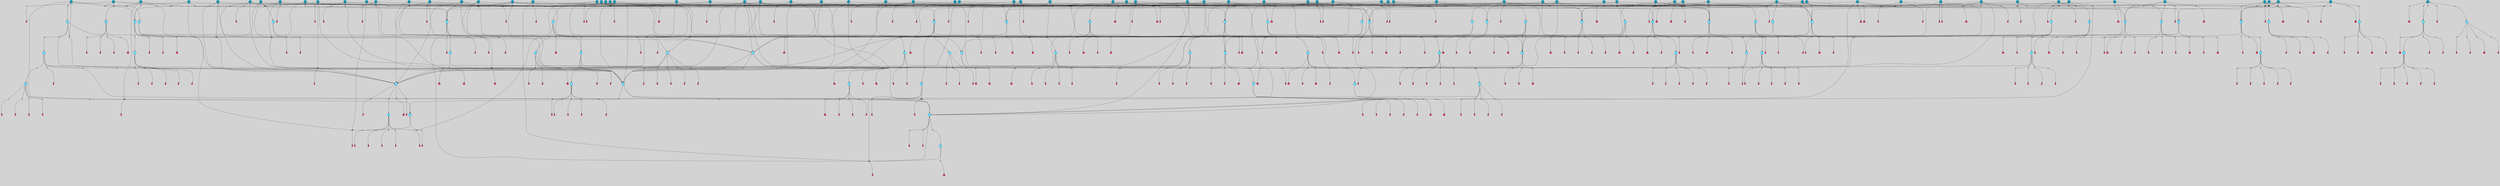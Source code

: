 // File exported with GEGELATI v1.3.1
// On the 2024-04-08 17:44:06
// With the File::TPGGraphDotExporter
digraph{
	graph[pad = "0.212, 0.055" bgcolor = lightgray]
	node[shape=circle style = filled label = ""]
		T7 [fillcolor="#66ddff"]
		T9 [fillcolor="#66ddff"]
		T11 [fillcolor="#66ddff"]
		T59 [fillcolor="#66ddff"]
		T102 [fillcolor="#66ddff"]
		T111 [fillcolor="#66ddff"]
		T258 [fillcolor="#66ddff"]
		T320 [fillcolor="#66ddff"]
		T321 [fillcolor="#66ddff"]
		T322 [fillcolor="#66ddff"]
		T323 [fillcolor="#66ddff"]
		T324 [fillcolor="#66ddff"]
		T325 [fillcolor="#66ddff"]
		T326 [fillcolor="#66ddff"]
		T407 [fillcolor="#66ddff"]
		T429 [fillcolor="#66ddff"]
		T440 [fillcolor="#66ddff"]
		T540 [fillcolor="#66ddff"]
		T556 [fillcolor="#1199bb"]
		T550 [fillcolor="#1199bb"]
		T623 [fillcolor="#66ddff"]
		T624 [fillcolor="#66ddff"]
		T625 [fillcolor="#66ddff"]
		T653 [fillcolor="#1199bb"]
		T715 [fillcolor="#1199bb"]
		T716 [fillcolor="#66ddff"]
		T717 [fillcolor="#66ddff"]
		T718 [fillcolor="#66ddff"]
		T719 [fillcolor="#1199bb"]
		T720 [fillcolor="#66ddff"]
		T249 [fillcolor="#66ddff"]
		T721 [fillcolor="#66ddff"]
		T784 [fillcolor="#66ddff"]
		T787 [fillcolor="#1199bb"]
		T788 [fillcolor="#66ddff"]
		T789 [fillcolor="#66ddff"]
		T790 [fillcolor="#66ddff"]
		T791 [fillcolor="#1199bb"]
		T792 [fillcolor="#66ddff"]
		T793 [fillcolor="#66ddff"]
		T794 [fillcolor="#66ddff"]
		T804 [fillcolor="#1199bb"]
		T807 [fillcolor="#1199bb"]
		T813 [fillcolor="#1199bb"]
		T822 [fillcolor="#1199bb"]
		T839 [fillcolor="#1199bb"]
		T872 [fillcolor="#1199bb"]
		T877 [fillcolor="#66ddff"]
		T878 [fillcolor="#1199bb"]
		T879 [fillcolor="#66ddff"]
		T880 [fillcolor="#66ddff"]
		T881 [fillcolor="#66ddff"]
		T882 [fillcolor="#66ddff"]
		T883 [fillcolor="#66ddff"]
		T884 [fillcolor="#1199bb"]
		T885 [fillcolor="#66ddff"]
		T886 [fillcolor="#66ddff"]
		T893 [fillcolor="#1199bb"]
		T908 [fillcolor="#1199bb"]
		T924 [fillcolor="#1199bb"]
		T929 [fillcolor="#1199bb"]
		T940 [fillcolor="#66ddff"]
		T947 [fillcolor="#66ddff"]
		T948 [fillcolor="#66ddff"]
		T949 [fillcolor="#66ddff"]
		T950 [fillcolor="#66ddff"]
		T951 [fillcolor="#1199bb"]
		T952 [fillcolor="#66ddff"]
		T953 [fillcolor="#66ddff"]
		T954 [fillcolor="#66ddff"]
		T955 [fillcolor="#1199bb"]
		T956 [fillcolor="#66ddff"]
		T957 [fillcolor="#66ddff"]
		T963 [fillcolor="#1199bb"]
		T971 [fillcolor="#1199bb"]
		T986 [fillcolor="#1199bb"]
		T991 [fillcolor="#1199bb"]
		T1001 [fillcolor="#1199bb"]
		T1004 [fillcolor="#66ddff"]
		T1005 [fillcolor="#66ddff"]
		T1006 [fillcolor="#66ddff"]
		T1007 [fillcolor="#66ddff"]
		T1008 [fillcolor="#1199bb"]
		T1009 [fillcolor="#66ddff"]
		T1010 [fillcolor="#66ddff"]
		T1011 [fillcolor="#66ddff"]
		T1012 [fillcolor="#66ddff"]
		T1013 [fillcolor="#66ddff"]
		T1014 [fillcolor="#66ddff"]
		T1016 [fillcolor="#1199bb"]
		T1018 [fillcolor="#1199bb"]
		T1019 [fillcolor="#1199bb"]
		T1020 [fillcolor="#66ddff"]
		T1022 [fillcolor="#1199bb"]
		T1023 [fillcolor="#1199bb"]
		T1024 [fillcolor="#1199bb"]
		T1026 [fillcolor="#1199bb"]
		T1028 [fillcolor="#1199bb"]
		T1029 [fillcolor="#1199bb"]
		T1030 [fillcolor="#1199bb"]
		T1038 [fillcolor="#1199bb"]
		T1041 [fillcolor="#1199bb"]
		T1043 [fillcolor="#1199bb"]
		T1044 [fillcolor="#1199bb"]
		T1045 [fillcolor="#1199bb"]
		T1046 [fillcolor="#1199bb"]
		T1047 [fillcolor="#1199bb"]
		T1048 [fillcolor="#1199bb"]
		T1049 [fillcolor="#1199bb"]
		T1050 [fillcolor="#1199bb"]
		T1052 [fillcolor="#1199bb"]
		T1053 [fillcolor="#66ddff"]
		T1054 [fillcolor="#1199bb"]
		T1055 [fillcolor="#66ddff"]
		T1056 [fillcolor="#66ddff"]
		T1057 [fillcolor="#66ddff"]
		T1058 [fillcolor="#1199bb"]
		T1059 [fillcolor="#66ddff"]
		T1060 [fillcolor="#66ddff"]
		T1061 [fillcolor="#1199bb"]
		T1063 [fillcolor="#1199bb"]
		T1064 [fillcolor="#1199bb"]
		T1065 [fillcolor="#1199bb"]
		T1066 [fillcolor="#1199bb"]
		T1067 [fillcolor="#1199bb"]
		T1068 [fillcolor="#1199bb"]
		T1069 [fillcolor="#1199bb"]
		T1070 [fillcolor="#1199bb"]
		T1071 [fillcolor="#1199bb"]
		T1072 [fillcolor="#1199bb"]
		T1073 [fillcolor="#1199bb"]
		T1074 [fillcolor="#1199bb"]
		T1075 [fillcolor="#1199bb"]
		T1076 [fillcolor="#1199bb"]
		T1077 [fillcolor="#1199bb"]
		T1078 [fillcolor="#1199bb"]
		T1079 [fillcolor="#1199bb"]
		T1080 [fillcolor="#1199bb"]
		T1081 [fillcolor="#1199bb"]
		T1082 [fillcolor="#1199bb"]
		T1083 [fillcolor="#1199bb"]
		T1084 [fillcolor="#1199bb"]
		T1085 [fillcolor="#1199bb"]
		T1086 [fillcolor="#1199bb"]
		T1087 [fillcolor="#1199bb"]
		T1088 [fillcolor="#1199bb"]
		T1089 [fillcolor="#1199bb"]
		P16819 [fillcolor="#cccccc" shape=point] //-3|
		I16819 [shape=box style=invis label="1|6&2|7#0|7&#92;n10|2&0|7#1|3&#92;n9|6&2|7#2|2&#92;n5|3&0|7#0|7&#92;n1|6&2|3#0|0&#92;n2|3&2|3#2|2&#92;n5|1&2|6#0|6&#92;n"]
		P16819 -> I16819[style=invis]
		A10832 [fillcolor="#ff3366" shape=box margin=0.03 width=0 height=0 label="7"]
		T7 -> P16819 -> A10832
		P16820 [fillcolor="#cccccc" shape=point] //5|
		I16820 [shape=box style=invis label="0|5&2|3#0|1&#92;n0|6&2|1#2|4&#92;n6|2&2|6#0|7&#92;n7|4&0|3#0|1&#92;n5|4&0|7#1|6&#92;n9|1&0|5#2|2&#92;n6|3&2|3#1|7&#92;n11|7&2|4#1|6&#92;n2|5&0|1#0|0&#92;n4|7&0|0#0|2&#92;n6|2&0|6#0|0&#92;n2|1&2|6#2|4&#92;n10|0&2|0#1|0&#92;n6|6&2|4#0|6&#92;n"]
		P16820 -> I16820[style=invis]
		A10833 [fillcolor="#ff3366" shape=box margin=0.03 width=0 height=0 label="8"]
		T7 -> P16820 -> A10833
		P16821 [fillcolor="#cccccc" shape=point] //-6|
		I16821 [shape=box style=invis label="11|1&0|7#2|0&#92;n10|4&0|1#1|0&#92;n4|3&2|4#2|1&#92;n0|5&2|0#0|0&#92;n6|1&0|0#0|3&#92;n8|2&2|0#0|4&#92;n11|4&2|0#1|6&#92;n7|0&2|6#2|3&#92;n5|3&2|6#2|0&#92;n2|0&2|0#0|4&#92;n"]
		P16821 -> I16821[style=invis]
		A10834 [fillcolor="#ff3366" shape=box margin=0.03 width=0 height=0 label="9"]
		T9 -> P16821 -> A10834
		P16822 [fillcolor="#cccccc" shape=point] //2|
		I16822 [shape=box style=invis label="6|3&2|7#1|4&#92;n8|6&0|0#2|5&#92;n2|1&0|2#0|3&#92;n8|7&0|6#0|4&#92;n2|1&2|0#0|1&#92;n0|0&2|2#2|3&#92;n6|6&0|7#2|1&#92;n6|1&0|7#2|6&#92;n5|4&2|7#0|4&#92;n0|3&0|4#2|0&#92;n11|0&2|0#2|5&#92;n4|5&2|5#2|4&#92;n5|7&0|6#0|4&#92;n9|7&2|5#0|3&#92;n5|4&2|1#0|3&#92;n5|3&0|1#1|7&#92;n0|4&0|3#2|5&#92;n"]
		P16822 -> I16822[style=invis]
		A10835 [fillcolor="#ff3366" shape=box margin=0.03 width=0 height=0 label="10"]
		T9 -> P16822 -> A10835
		P16823 [fillcolor="#cccccc" shape=point] //6|
		I16823 [shape=box style=invis label="3|0&2|7#2|2&#92;n3|2&0|4#2|5&#92;n5|1&0|2#1|0&#92;n8|7&0|1#2|0&#92;n8|5&0|3#0|6&#92;n0|2&0|2#2|3&#92;n1|5&2|5#0|5&#92;n5|6&0|6#0|7&#92;n6|7&0|0#2|6&#92;n1|2&2|3#0|0&#92;n7|7&2|3#0|4&#92;n0|7&2|7#0|6&#92;n1|0&2|2#2|7&#92;n4|4&0|1#0|0&#92;n"]
		P16823 -> I16823[style=invis]
		A10836 [fillcolor="#ff3366" shape=box margin=0.03 width=0 height=0 label="11"]
		T11 -> P16823 -> A10836
		P16824 [fillcolor="#cccccc" shape=point] //-4|
		I16824 [shape=box style=invis label="4|1&0|4#2|6&#92;n1|2&2|2#2|0&#92;n1|2&2|0#0|6&#92;n8|4&2|3#2|5&#92;n5|5&2|1#1|0&#92;n"]
		P16824 -> I16824[style=invis]
		A10837 [fillcolor="#ff3366" shape=box margin=0.03 width=0 height=0 label="12"]
		T11 -> P16824 -> A10837
		P16825 [fillcolor="#cccccc" shape=point] //8|
		I16825 [shape=box style=invis label="9|0&0|1#2|0&#92;n10|1&2|5#1|4&#92;n8|2&2|6#0|4&#92;n4|5&0|3#0|1&#92;n2|4&2|5#2|3&#92;n4|2&2|2#0|2&#92;n7|5&0|2#0|0&#92;n8|2&2|1#1|3&#92;n8|7&0|7#2|1&#92;n1|1&0|0#0|7&#92;n5|6&2|5#1|0&#92;n6|3&2|5#0|0&#92;n11|4&0|3#2|6&#92;n1|2&2|4#0|7&#92;n5|6&0|1#2|0&#92;n11|3&0|2#0|7&#92;n"]
		P16825 -> I16825[style=invis]
		A10838 [fillcolor="#ff3366" shape=box margin=0.03 width=0 height=0 label="6"]
		T59 -> P16825 -> A10838
		P16826 [fillcolor="#cccccc" shape=point] //5|
		I16826 [shape=box style=invis label="3|0&2|0#0|1&#92;n3|0&0|7#0|1&#92;n5|3&0|2#2|6&#92;n4|4&2|4#2|6&#92;n11|2&0|7#1|6&#92;n2|7&2|2#2|5&#92;n9|3&2|6#2|7&#92;n7|7&0|0#0|4&#92;n6|1&2|4#2|3&#92;n5|4&2|0#1|6&#92;n1|3&0|7#0|4&#92;n"]
		P16826 -> I16826[style=invis]
		A10839 [fillcolor="#ff3366" shape=box margin=0.03 width=0 height=0 label="7"]
		T59 -> P16826 -> A10839
		T59 -> P16821
		T59 -> P16826
		P16827 [fillcolor="#cccccc" shape=point] //7|
		I16827 [shape=box style=invis label="3|3&2|7#0|4&#92;n4|3&2|6#0|3&#92;n8|4&0|6#1|2&#92;n5|6&2|3#0|4&#92;n0|7&2|1#0|5&#92;n8|7&2|2#2|5&#92;n9|1&0|0#1|0&#92;n10|1&2|1#1|4&#92;n10|5&0|6#1|7&#92;n5|2&2|3#0|4&#92;n2|0&2|6#2|7&#92;n1|7&0|1#0|7&#92;n"]
		P16827 -> I16827[style=invis]
		A10840 [fillcolor="#ff3366" shape=box margin=0.03 width=0 height=0 label="2"]
		T102 -> P16827 -> A10840
		P16828 [fillcolor="#cccccc" shape=point] //-8|
		I16828 [shape=box style=invis label="7|5&0|4#2|4&#92;n"]
		P16828 -> I16828[style=invis]
		A10841 [fillcolor="#ff3366" shape=box margin=0.03 width=0 height=0 label="3"]
		T102 -> P16828 -> A10841
		P16829 [fillcolor="#cccccc" shape=point] //8|
		I16829 [shape=box style=invis label="7|0&0|2#1|4&#92;n8|1&2|3#0|5&#92;n0|6&0|5#0|5&#92;n3|7&2|1#0|6&#92;n9|4&2|7#1|6&#92;n1|7&2|5#2|2&#92;n8|5&2|0#0|3&#92;n0|2&0|2#0|0&#92;n3|5&0|2#0|3&#92;n"]
		P16829 -> I16829[style=invis]
		A10842 [fillcolor="#ff3366" shape=box margin=0.03 width=0 height=0 label="5"]
		T102 -> P16829 -> A10842
		P16830 [fillcolor="#cccccc" shape=point] //-5|
		I16830 [shape=box style=invis label="0|0&2|3#0|2&#92;n10|5&0|6#1|3&#92;n7|3&0|6#2|3&#92;n3|4&0|6#0|6&#92;n10|5&0|2#1|1&#92;n5|0&0|1#0|3&#92;n6|6&2|5#1|5&#92;n7|4&0|2#1|7&#92;n5|7&0|1#2|5&#92;n1|5&0|0#0|3&#92;n7|5&2|1#2|6&#92;n9|0&0|2#0|0&#92;n4|0&2|4#0|0&#92;n4|6&0|0#2|3&#92;n3|1&0|6#2|5&#92;n7|7&2|1#2|3&#92;n9|4&2|2#0|6&#92;n"]
		P16830 -> I16830[style=invis]
		T111 -> P16830 -> T9
		P16831 [fillcolor="#cccccc" shape=point] //7|
		I16831 [shape=box style=invis label="7|4&2|1#2|0&#92;n4|1&2|4#2|3&#92;n5|0&2|0#2|2&#92;n6|1&2|4#2|6&#92;n"]
		P16831 -> I16831[style=invis]
		A10843 [fillcolor="#ff3366" shape=box margin=0.03 width=0 height=0 label="9"]
		T111 -> P16831 -> A10843
		P16832 [fillcolor="#cccccc" shape=point] //2|
		I16832 [shape=box style=invis label="3|0&2|0#0|1&#92;n11|2&0|7#1|6&#92;n8|7&2|4#0|5&#92;n5|3&0|2#2|6&#92;n4|4&2|4#2|6&#92;n3|0&0|7#0|1&#92;n2|7&2|2#2|5&#92;n9|3&2|6#2|7&#92;n7|7&0|0#0|4&#92;n6|1&2|4#1|3&#92;n5|4&2|0#1|6&#92;n1|3&0|7#0|4&#92;n"]
		P16832 -> I16832[style=invis]
		A10844 [fillcolor="#ff3366" shape=box margin=0.03 width=0 height=0 label="7"]
		T111 -> P16832 -> A10844
		T111 -> P16821
		P16833 [fillcolor="#cccccc" shape=point] //2|
		I16833 [shape=box style=invis label="9|1&2|3#0|1&#92;n5|3&2|4#2|7&#92;n11|0&2|3#0|4&#92;n7|0&2|4#0|4&#92;n5|2&2|0#2|4&#92;n7|3&0|7#0|5&#92;n"]
		P16833 -> I16833[style=invis]
		A10845 [fillcolor="#ff3366" shape=box margin=0.03 width=0 height=0 label="2"]
		T258 -> P16833 -> A10845
		T258 -> P16821
		P16834 [fillcolor="#cccccc" shape=point] //-5|
		I16834 [shape=box style=invis label="8|7&0|3#0|3&#92;n6|4&2|1#0|5&#92;n2|2&2|6#2|0&#92;n4|7&2|0#2|3&#92;n10|5&2|1#1|5&#92;n2|0&0|7#2|0&#92;n5|3&2|2#2|0&#92;n6|7&0|0#1|0&#92;n"]
		P16834 -> I16834[style=invis]
		A10846 [fillcolor="#ff3366" shape=box margin=0.03 width=0 height=0 label="1"]
		T258 -> P16834 -> A10846
		P16835 [fillcolor="#cccccc" shape=point] //2|
		I16835 [shape=box style=invis label="4|1&0|4#2|6&#92;n5|5&2|1#1|0&#92;n1|0&2|0#0|6&#92;n8|4&2|3#2|5&#92;n"]
		P16835 -> I16835[style=invis]
		T258 -> P16835 -> T11
		P16836 [fillcolor="#cccccc" shape=point] //5|
		I16836 [shape=box style=invis label="1|6&2|7#0|7&#92;n9|2&2|7#2|2&#92;n10|2&0|7#1|3&#92;n5|3&0|7#0|7&#92;n7|0&2|7#2|2&#92;n1|6&2|3#0|0&#92;n2|3&2|3#2|2&#92;n"]
		P16836 -> I16836[style=invis]
		A10847 [fillcolor="#ff3366" shape=box margin=0.03 width=0 height=0 label="7"]
		T258 -> P16836 -> A10847
		P16837 [fillcolor="#cccccc" shape=point] //-4|
		I16837 [shape=box style=invis label="4|1&0|4#2|6&#92;n1|2&2|2#2|0&#92;n1|2&2|0#0|6&#92;n8|4&2|3#2|5&#92;n5|5&2|1#1|0&#92;n"]
		P16837 -> I16837[style=invis]
		A10848 [fillcolor="#ff3366" shape=box margin=0.03 width=0 height=0 label="12"]
		T320 -> P16837 -> A10848
		P16838 [fillcolor="#cccccc" shape=point] //-9|
		I16838 [shape=box style=invis label="2|0&2|0#2|1&#92;n4|4&2|4#2|6&#92;n9|1&0|3#1|7&#92;n5|3&0|2#2|6&#92;n2|7&2|2#2|5&#92;n5|4&2|0#1|6&#92;n3|0&0|7#0|1&#92;n1|3&0|7#0|4&#92;n11|6&2|2#0|7&#92;n7|7&0|0#0|4&#92;n11|0&0|7#1|6&#92;n9|3&2|6#2|7&#92;n"]
		P16838 -> I16838[style=invis]
		A10849 [fillcolor="#ff3366" shape=box margin=0.03 width=0 height=0 label="7"]
		T321 -> P16838 -> A10849
		P16839 [fillcolor="#cccccc" shape=point] //6|
		I16839 [shape=box style=invis label="3|0&2|7#2|2&#92;n3|2&0|4#2|5&#92;n5|1&0|2#1|0&#92;n8|7&0|1#2|0&#92;n8|5&0|3#0|6&#92;n0|2&0|2#2|3&#92;n1|5&2|5#0|5&#92;n5|6&0|6#0|7&#92;n6|7&0|0#2|6&#92;n1|2&2|3#0|0&#92;n7|7&2|3#0|4&#92;n0|7&2|7#0|6&#92;n1|0&2|2#2|7&#92;n4|4&0|1#0|0&#92;n"]
		P16839 -> I16839[style=invis]
		A10850 [fillcolor="#ff3366" shape=box margin=0.03 width=0 height=0 label="11"]
		T320 -> P16839 -> A10850
		P16840 [fillcolor="#cccccc" shape=point] //2|
		I16840 [shape=box style=invis label="4|1&0|4#2|6&#92;n5|5&2|1#1|0&#92;n1|0&2|0#0|6&#92;n8|4&2|3#2|5&#92;n"]
		P16840 -> I16840[style=invis]
		T321 -> P16840 -> T320
		P16841 [fillcolor="#cccccc" shape=point] //-3|
		I16841 [shape=box style=invis label="4|5&0|0#0|0&#92;n4|7&0|0#0|2&#92;n0|6&2|1#2|4&#92;n9|1&0|5#2|2&#92;n10|0&2|0#1|0&#92;n6|6&2|4#0|6&#92;n2|5&0|1#0|0&#92;n6|3&2|3#1|7&#92;n11|7&2|4#1|6&#92;n6|2&2|6#0|1&#92;n6|2&0|0#0|0&#92;n9|1&2|6#2|4&#92;n10|4&0|3#1|1&#92;n5|4&2|7#1|6&#92;n"]
		P16841 -> I16841[style=invis]
		T323 -> P16841 -> T321
		P16842 [fillcolor="#cccccc" shape=point] //5|
		I16842 [shape=box style=invis label="0|5&2|3#0|1&#92;n0|6&2|1#2|4&#92;n6|2&2|6#0|7&#92;n7|4&0|3#0|1&#92;n5|4&0|7#1|6&#92;n9|1&0|5#2|2&#92;n6|3&2|3#1|7&#92;n11|7&2|4#1|6&#92;n2|5&0|1#0|0&#92;n4|7&0|0#0|2&#92;n6|2&0|6#0|0&#92;n2|1&2|6#2|4&#92;n10|0&2|0#1|0&#92;n6|6&2|4#0|6&#92;n"]
		P16842 -> I16842[style=invis]
		A10851 [fillcolor="#ff3366" shape=box margin=0.03 width=0 height=0 label="8"]
		T322 -> P16842 -> A10851
		P16843 [fillcolor="#cccccc" shape=point] //8|
		I16843 [shape=box style=invis label="9|7&0|5#2|5&#92;n3|3&2|3#0|2&#92;n9|5&2|2#1|0&#92;n2|3&0|6#0|3&#92;n4|4&2|5#2|7&#92;n11|3&2|0#1|5&#92;n6|6&2|1#2|2&#92;n4|6&0|1#2|2&#92;n2|5&2|7#2|2&#92;n7|7&2|2#2|3&#92;n6|5&0|3#2|6&#92;n6|7&0|6#0|2&#92;n"]
		P16843 -> I16843[style=invis]
		A10852 [fillcolor="#ff3366" shape=box margin=0.03 width=0 height=0 label="14"]
		T321 -> P16843 -> A10852
		P16844 [fillcolor="#cccccc" shape=point] //-3|
		I16844 [shape=box style=invis label="1|6&2|7#0|7&#92;n10|2&0|7#1|3&#92;n9|6&2|7#2|2&#92;n5|3&0|7#0|7&#92;n1|6&2|3#0|0&#92;n2|3&2|3#2|2&#92;n5|1&2|6#0|6&#92;n"]
		P16844 -> I16844[style=invis]
		A10853 [fillcolor="#ff3366" shape=box margin=0.03 width=0 height=0 label="7"]
		T322 -> P16844 -> A10853
		P16845 [fillcolor="#cccccc" shape=point] //-8|
		I16845 [shape=box style=invis label="7|5&0|4#2|4&#92;n"]
		P16845 -> I16845[style=invis]
		A10854 [fillcolor="#ff3366" shape=box margin=0.03 width=0 height=0 label="3"]
		T321 -> P16845 -> A10854
		P16846 [fillcolor="#cccccc" shape=point] //4|
		I16846 [shape=box style=invis label="4|3&0|6#0|3&#92;n5|7&2|3#2|2&#92;n5|6&0|7#1|2&#92;n1|4&2|6#0|3&#92;n8|4&2|1#2|5&#92;n9|5&2|4#1|4&#92;n2|4&0|5#0|7&#92;n10|0&0|6#1|3&#92;n3|0&0|6#0|2&#92;n2|7&2|7#2|6&#92;n5|2&0|5#1|5&#92;n10|4&2|5#1|7&#92;n4|0&0|4#2|4&#92;n11|1&0|4#2|6&#92;n10|6&2|0#1|4&#92;n9|7&0|3#1|4&#92;n4|5&2|7#0|6&#92;n11|5&2|6#2|3&#92;n0|3&0|5#0|1&#92;n"]
		P16846 -> I16846[style=invis]
		A10855 [fillcolor="#ff3366" shape=box margin=0.03 width=0 height=0 label="13"]
		T321 -> P16846 -> A10855
		P16847 [fillcolor="#cccccc" shape=point] //1|
		I16847 [shape=box style=invis label="0|4&0|1#0|1&#92;n10|5&2|5#1|6&#92;n7|7&2|5#2|2&#92;n9|5&0|7#2|7&#92;n8|4&0|3#2|7&#92;n11|0&2|3#0|5&#92;n7|0&0|0#0|1&#92;n4|2&0|4#0|5&#92;n5|1&0|6#2|7&#92;n11|3&0|7#1|3&#92;n"]
		P16847 -> I16847[style=invis]
		T323 -> P16847 -> T322
		P16848 [fillcolor="#cccccc" shape=point] //4|
		I16848 [shape=box style=invis label="4|3&0|6#0|3&#92;n5|7&2|3#2|2&#92;n5|6&0|7#1|2&#92;n1|4&2|6#0|3&#92;n8|4&2|1#2|5&#92;n9|5&2|4#1|4&#92;n2|4&0|5#0|7&#92;n10|0&0|6#1|3&#92;n3|0&0|6#0|2&#92;n2|7&2|7#2|6&#92;n5|2&0|5#1|5&#92;n10|4&2|5#1|7&#92;n4|0&0|4#2|4&#92;n11|1&0|4#2|6&#92;n10|6&2|0#1|4&#92;n9|7&0|3#1|4&#92;n4|5&2|7#0|6&#92;n11|5&2|6#2|3&#92;n0|3&0|5#0|1&#92;n"]
		P16848 -> I16848[style=invis]
		A10856 [fillcolor="#ff3366" shape=box margin=0.03 width=0 height=0 label="13"]
		T323 -> P16848 -> A10856
		P16849 [fillcolor="#cccccc" shape=point] //-9|
		I16849 [shape=box style=invis label="2|0&2|0#2|1&#92;n4|4&2|4#2|6&#92;n9|1&0|3#1|7&#92;n5|3&0|2#2|6&#92;n2|7&2|2#2|5&#92;n5|4&2|0#1|6&#92;n3|0&0|7#0|1&#92;n1|3&0|7#0|4&#92;n11|6&2|2#0|7&#92;n7|7&0|0#0|4&#92;n11|0&0|7#1|6&#92;n9|3&2|6#2|7&#92;n"]
		P16849 -> I16849[style=invis]
		A10857 [fillcolor="#ff3366" shape=box margin=0.03 width=0 height=0 label="7"]
		T325 -> P16849 -> A10857
		P16850 [fillcolor="#cccccc" shape=point] //-4|
		I16850 [shape=box style=invis label="4|1&0|4#2|6&#92;n1|2&2|2#2|0&#92;n1|2&2|0#0|6&#92;n8|4&2|3#2|5&#92;n5|5&2|1#1|0&#92;n"]
		P16850 -> I16850[style=invis]
		A10858 [fillcolor="#ff3366" shape=box margin=0.03 width=0 height=0 label="12"]
		T324 -> P16850 -> A10858
		P16851 [fillcolor="#cccccc" shape=point] //6|
		I16851 [shape=box style=invis label="3|0&2|7#2|2&#92;n3|2&0|4#2|5&#92;n5|1&0|2#1|0&#92;n8|7&0|1#2|0&#92;n8|5&0|3#0|6&#92;n0|2&0|2#2|3&#92;n1|5&2|5#0|5&#92;n5|6&0|6#0|7&#92;n6|7&0|0#2|6&#92;n1|2&2|3#0|0&#92;n7|7&2|3#0|4&#92;n0|7&2|7#0|6&#92;n1|0&2|2#2|7&#92;n4|4&0|1#0|0&#92;n"]
		P16851 -> I16851[style=invis]
		A10859 [fillcolor="#ff3366" shape=box margin=0.03 width=0 height=0 label="11"]
		T324 -> P16851 -> A10859
		P16852 [fillcolor="#cccccc" shape=point] //2|
		I16852 [shape=box style=invis label="4|1&0|4#2|6&#92;n5|5&2|1#1|0&#92;n1|0&2|0#0|6&#92;n8|4&2|3#2|5&#92;n"]
		P16852 -> I16852[style=invis]
		T325 -> P16852 -> T324
		P16853 [fillcolor="#cccccc" shape=point] //4|
		I16853 [shape=box style=invis label="4|3&0|6#0|3&#92;n5|7&2|3#2|2&#92;n5|6&0|7#1|2&#92;n1|4&2|6#0|3&#92;n8|4&2|1#2|5&#92;n9|5&2|4#1|4&#92;n2|4&0|5#0|7&#92;n10|0&0|6#1|3&#92;n3|0&0|6#0|2&#92;n2|7&2|7#2|6&#92;n5|2&0|5#1|5&#92;n10|4&2|5#1|7&#92;n4|0&0|4#2|4&#92;n11|1&0|4#2|6&#92;n10|6&2|0#1|4&#92;n9|7&0|3#1|4&#92;n4|5&2|7#0|6&#92;n11|5&2|6#2|3&#92;n0|3&0|5#0|1&#92;n"]
		P16853 -> I16853[style=invis]
		A10860 [fillcolor="#ff3366" shape=box margin=0.03 width=0 height=0 label="13"]
		T325 -> P16853 -> A10860
		P16854 [fillcolor="#cccccc" shape=point] //5|
		I16854 [shape=box style=invis label="0|5&2|3#0|1&#92;n0|6&2|1#2|4&#92;n6|2&2|6#0|7&#92;n7|4&0|3#0|1&#92;n5|4&0|7#1|6&#92;n9|1&0|5#2|2&#92;n6|3&2|3#1|7&#92;n11|7&2|4#1|6&#92;n2|5&0|1#0|0&#92;n4|7&0|0#0|2&#92;n6|2&0|6#0|0&#92;n2|1&2|6#2|4&#92;n10|0&2|0#1|0&#92;n6|6&2|4#0|6&#92;n"]
		P16854 -> I16854[style=invis]
		A10861 [fillcolor="#ff3366" shape=box margin=0.03 width=0 height=0 label="8"]
		T326 -> P16854 -> A10861
		P16855 [fillcolor="#cccccc" shape=point] //-8|
		I16855 [shape=box style=invis label="7|5&0|4#2|4&#92;n"]
		P16855 -> I16855[style=invis]
		A10862 [fillcolor="#ff3366" shape=box margin=0.03 width=0 height=0 label="3"]
		T325 -> P16855 -> A10862
		P16856 [fillcolor="#cccccc" shape=point] //-3|
		I16856 [shape=box style=invis label="1|6&2|7#0|7&#92;n10|2&0|7#1|3&#92;n9|6&2|7#2|2&#92;n5|3&0|7#0|7&#92;n1|6&2|3#0|0&#92;n2|3&2|3#2|2&#92;n5|1&2|6#0|6&#92;n"]
		P16856 -> I16856[style=invis]
		A10863 [fillcolor="#ff3366" shape=box margin=0.03 width=0 height=0 label="7"]
		T326 -> P16856 -> A10863
		P16857 [fillcolor="#cccccc" shape=point] //8|
		I16857 [shape=box style=invis label="9|7&0|5#2|5&#92;n3|3&2|3#0|2&#92;n9|5&2|2#1|0&#92;n2|3&0|6#0|3&#92;n4|4&2|5#2|7&#92;n11|3&2|0#1|5&#92;n6|6&2|1#2|2&#92;n4|6&0|1#2|2&#92;n2|5&2|7#2|2&#92;n7|7&2|2#2|3&#92;n6|5&0|3#2|6&#92;n6|7&0|6#0|2&#92;n"]
		P16857 -> I16857[style=invis]
		A10864 [fillcolor="#ff3366" shape=box margin=0.03 width=0 height=0 label="14"]
		T325 -> P16857 -> A10864
		P16858 [fillcolor="#cccccc" shape=point] //-1|
		I16858 [shape=box style=invis label="0|5&2|2#0|0&#92;n11|3&2|3#1|3&#92;n8|5&2|2#1|7&#92;n10|0&0|6#1|2&#92;n9|1&2|5#0|3&#92;n8|0&2|4#2|6&#92;n6|7&0|2#0|3&#92;n9|2&0|7#0|1&#92;n6|2&0|2#2|1&#92;n"]
		P16858 -> I16858[style=invis]
		A10865 [fillcolor="#ff3366" shape=box margin=0.03 width=0 height=0 label="7"]
		T407 -> P16858 -> A10865
		P16859 [fillcolor="#cccccc" shape=point] //-3|
		I16859 [shape=box style=invis label="7|7&0|0#0|4&#92;n11|2&0|7#1|6&#92;n8|7&2|4#0|5&#92;n5|3&0|2#2|6&#92;n4|4&2|4#2|6&#92;n3|0&0|7#0|6&#92;n2|7&2|2#2|5&#92;n9|3&2|6#2|7&#92;n6|7&0|0#0|7&#92;n3|0&2|0#0|1&#92;n6|1&2|4#1|3&#92;n5|4&2|0#1|6&#92;n1|3&0|7#0|4&#92;n"]
		P16859 -> I16859[style=invis]
		T407 -> P16859 -> T59
		P16860 [fillcolor="#cccccc" shape=point] //-5|
		I16860 [shape=box style=invis label="5|3&0|7#0|7&#92;n9|2&2|7#2|2&#92;n1|6&2|7#0|7&#92;n7|6&2|4#0|5&#92;n10|3&0|2#1|1&#92;n9|2&0|7#1|3&#92;n1|6&0|3#0|1&#92;n4|0&0|2#2|2&#92;n7|0&2|7#2|2&#92;n5|1&2|6#0|3&#92;n2|3&2|3#2|2&#92;n"]
		P16860 -> I16860[style=invis]
		T407 -> P16860 -> T102
		P16861 [fillcolor="#cccccc" shape=point] //1|
		I16861 [shape=box style=invis label="9|3&2|0#0|4&#92;n4|2&0|5#2|0&#92;n10|7&2|7#1|1&#92;n6|3&2|6#1|5&#92;n8|3&2|5#1|2&#92;n4|0&2|1#2|2&#92;n4|1&0|4#0|3&#92;n3|6&2|5#2|5&#92;n8|3&0|1#0|7&#92;n4|0&2|4#0|1&#92;n3|4&0|0#2|1&#92;n3|2&0|7#2|1&#92;n1|4&0|1#0|2&#92;n"]
		P16861 -> I16861[style=invis]
		A10866 [fillcolor="#ff3366" shape=box margin=0.03 width=0 height=0 label="14"]
		T407 -> P16861 -> A10866
		P16862 [fillcolor="#cccccc" shape=point] //3|
		I16862 [shape=box style=invis label="5|4&2|7#0|4&#92;n0|4&0|3#2|5&#92;n8|6&0|0#2|5&#92;n2|1&0|2#0|3&#92;n9|7&0|6#0|4&#92;n0|0&2|2#2|3&#92;n6|6&0|7#2|1&#92;n6|1&0|7#2|6&#92;n0|3&0|4#2|0&#92;n11|0&2|0#2|5&#92;n4|5&2|5#2|4&#92;n5|3&0|1#1|7&#92;n9|7&2|2#0|3&#92;n5|4&2|1#0|3&#92;n5|0&0|6#0|4&#92;n0|0&0|1#2|0&#92;n"]
		P16862 -> I16862[style=invis]
		A10867 [fillcolor="#ff3366" shape=box margin=0.03 width=0 height=0 label="10"]
		T407 -> P16862 -> A10867
		P16863 [fillcolor="#cccccc" shape=point] //4|
		I16863 [shape=box style=invis label="8|5&2|3#2|1&#92;n10|1&0|3#1|6&#92;n7|1&2|6#1|3&#92;n4|1&0|6#0|0&#92;n11|1&0|2#0|3&#92;n2|0&2|1#2|7&#92;n"]
		P16863 -> I16863[style=invis]
		A10868 [fillcolor="#ff3366" shape=box margin=0.03 width=0 height=0 label="2"]
		T429 -> P16863 -> A10868
		P16864 [fillcolor="#cccccc" shape=point] //1|
		I16864 [shape=box style=invis label="9|7&0|2#2|2&#92;n6|5&0|1#1|0&#92;n2|2&0|0#2|1&#92;n4|3&2|2#2|3&#92;n2|5&2|2#0|0&#92;n10|7&0|5#1|1&#92;n9|5&2|7#2|5&#92;n7|7&2|5#2|5&#92;n8|0&2|4#0|1&#92;n5|4&2|0#0|2&#92;n2|5&2|2#2|6&#92;n4|4&0|2#2|1&#92;n7|2&2|4#0|0&#92;n10|0&2|2#1|1&#92;n10|4&2|3#1|0&#92;n"]
		P16864 -> I16864[style=invis]
		A10869 [fillcolor="#ff3366" shape=box margin=0.03 width=0 height=0 label="1"]
		T429 -> P16864 -> A10869
		P16865 [fillcolor="#cccccc" shape=point] //-8|
		I16865 [shape=box style=invis label="11|7&2|0#2|0&#92;n5|5&2|7#2|7&#92;n8|6&2|7#1|2&#92;n1|7&0|3#0|6&#92;n4|0&2|1#2|2&#92;n9|0&0|2#0|0&#92;n10|1&0|5#1|6&#92;n0|0&2|3#2|0&#92;n3|2&0|1#2|6&#92;n0|1&2|4#0|0&#92;n"]
		P16865 -> I16865[style=invis]
		A10870 [fillcolor="#ff3366" shape=box margin=0.03 width=0 height=0 label="6"]
		T429 -> P16865 -> A10870
		P16866 [fillcolor="#cccccc" shape=point] //-7|
		I16866 [shape=box style=invis label="7|3&0|6#2|5&#92;n10|5&0|5#1|0&#92;n1|0&2|4#0|3&#92;n"]
		P16866 -> I16866[style=invis]
		T429 -> P16866 -> T7
		P16867 [fillcolor="#cccccc" shape=point] //-2|
		I16867 [shape=box style=invis label="3|1&2|6#2|5&#92;n4|5&0|4#0|6&#92;n7|1&0|6#2|2&#92;n2|6&0|6#2|0&#92;n7|7&0|0#1|0&#92;n3|7&0|7#0|1&#92;n1|3&2|2#2|0&#92;n3|6&0|5#0|0&#92;n4|0&2|7#0|4&#92;n9|4&2|2#0|1&#92;n3|1&2|5#0|7&#92;n"]
		P16867 -> I16867[style=invis]
		A10871 [fillcolor="#ff3366" shape=box margin=0.03 width=0 height=0 label="1"]
		T429 -> P16867 -> A10871
		P16868 [fillcolor="#cccccc" shape=point] //2|
		I16868 [shape=box style=invis label="0|6&0|7#0|4&#92;n6|7&2|6#2|6&#92;n11|3&0|7#1|6&#92;n11|1&0|6#2|7&#92;n2|4&0|1#0|1&#92;n10|6&2|5#1|6&#92;n11|3&0|1#1|7&#92;n10|0&2|3#1|5&#92;n"]
		P16868 -> I16868[style=invis]
		T440 -> P16868 -> T7
		P16869 [fillcolor="#cccccc" shape=point] //-9|
		I16869 [shape=box style=invis label="2|0&2|3#2|0&#92;n11|7&0|4#1|0&#92;n"]
		P16869 -> I16869[style=invis]
		T440 -> P16869 -> T111
		T440 -> P16826
		P16870 [fillcolor="#cccccc" shape=point] //7|
		I16870 [shape=box style=invis label="2|0&2|1#2|0&#92;n9|1&0|6#0|3&#92;n11|7&0|4#1|0&#92;n"]
		P16870 -> I16870[style=invis]
		T540 -> P16870 -> T111
		P16871 [fillcolor="#cccccc" shape=point] //6|
		I16871 [shape=box style=invis label="0|5&2|3#0|1&#92;n0|6&2|1#2|4&#92;n9|1&0|5#2|2&#92;n7|4&0|3#0|1&#92;n5|4&0|7#1|6&#92;n2|5&0|1#0|0&#92;n6|3&2|3#1|7&#92;n11|7&2|4#1|6&#92;n6|2&2|6#0|1&#92;n4|7&0|0#0|2&#92;n6|2&0|6#0|0&#92;n9|1&2|6#2|4&#92;n10|0&2|0#1|0&#92;n6|6&2|4#0|6&#92;n"]
		P16871 -> I16871[style=invis]
		A10872 [fillcolor="#ff3366" shape=box margin=0.03 width=0 height=0 label="8"]
		T540 -> P16871 -> A10872
		P16872 [fillcolor="#cccccc" shape=point] //-4|
		I16872 [shape=box style=invis label="6|3&2|6#1|2&#92;n2|5&2|2#2|5&#92;n2|6&0|4#0|5&#92;n6|0&0|2#1|2&#92;n"]
		P16872 -> I16872[style=invis]
		A10873 [fillcolor="#ff3366" shape=box margin=0.03 width=0 height=0 label="7"]
		T540 -> P16872 -> A10873
		P16873 [fillcolor="#cccccc" shape=point] //-5|
		I16873 [shape=box style=invis label="7|2&0|3#2|2&#92;n3|2&0|2#2|0&#92;n1|5&2|7#0|4&#92;n5|3&0|3#0|7&#92;n11|4&0|1#0|0&#92;n8|7&2|7#2|7&#92;n4|0&0|3#2|7&#92;n"]
		P16873 -> I16873[style=invis]
		A10874 [fillcolor="#ff3366" shape=box margin=0.03 width=0 height=0 label="7"]
		T540 -> P16873 -> A10874
		P16874 [fillcolor="#cccccc" shape=point] //1|
		I16874 [shape=box style=invis label="0|4&0|1#0|7&#92;n10|5&2|5#1|6&#92;n7|7&2|5#2|2&#92;n9|5&0|7#2|7&#92;n8|4&0|3#2|7&#92;n7|0&0|0#0|1&#92;n11|0&2|3#0|5&#92;n4|2&0|4#0|5&#92;n11|3&0|7#1|3&#92;n"]
		P16874 -> I16874[style=invis]
		T556 -> P16874 -> T322
		T556 -> P16870
		P16875 [fillcolor="#cccccc" shape=point] //6|
		I16875 [shape=box style=invis label="8|3&0|3#0|1&#92;n4|1&0|7#0|7&#92;n11|7&0|2#0|0&#92;n6|4&2|3#1|7&#92;n8|3&0|1#0|4&#92;n10|0&2|4#1|6&#92;n10|6&0|3#1|2&#92;n5|1&0|1#1|4&#92;n5|5&0|4#2|0&#92;n1|3&0|6#0|0&#92;n0|1&2|0#2|7&#92;n"]
		P16875 -> I16875[style=invis]
		A10875 [fillcolor="#ff3366" shape=box margin=0.03 width=0 height=0 label="3"]
		T556 -> P16875 -> A10875
		P16876 [fillcolor="#cccccc" shape=point] //-6|
		I16876 [shape=box style=invis label="4|6&0|1#2|5&#92;n4|3&2|0#0|1&#92;n2|1&2|3#0|0&#92;n7|4&2|7#0|4&#92;n0|0&2|7#2|7&#92;n11|7&0|5#2|3&#92;n5|0&2|1#2|2&#92;n10|0&0|4#1|2&#92;n4|4&0|7#0|0&#92;n6|7&0|2#0|1&#92;n1|6&2|5#0|4&#92;n"]
		P16876 -> I16876[style=invis]
		A10876 [fillcolor="#ff3366" shape=box margin=0.03 width=0 height=0 label="0"]
		T556 -> P16876 -> A10876
		P16877 [fillcolor="#cccccc" shape=point] //-4|
		I16877 [shape=box style=invis label="4|1&0|4#2|6&#92;n1|2&2|2#2|0&#92;n1|2&2|0#0|6&#92;n8|4&2|3#2|5&#92;n5|5&2|1#1|0&#92;n"]
		P16877 -> I16877[style=invis]
		A10877 [fillcolor="#ff3366" shape=box margin=0.03 width=0 height=0 label="12"]
		T550 -> P16877 -> A10877
		P16878 [fillcolor="#cccccc" shape=point] //7|
		I16878 [shape=box style=invis label="7|4&2|7#0|4&#92;n4|6&0|1#2|5&#92;n2|1&2|3#0|0&#92;n4|3&2|0#0|1&#92;n0|0&2|7#2|7&#92;n7|7&0|5#2|3&#92;n5|0&2|1#2|2&#92;n10|0&0|4#1|2&#92;n4|4&0|7#0|0&#92;n6|7&0|2#0|1&#92;n1|4&2|5#0|4&#92;n"]
		P16878 -> I16878[style=invis]
		A10878 [fillcolor="#ff3366" shape=box margin=0.03 width=0 height=0 label="0"]
		T623 -> P16878 -> A10878
		P16879 [fillcolor="#cccccc" shape=point] //0|
		I16879 [shape=box style=invis label="4|0&0|3#2|7&#92;n10|2&0|3#1|7&#92;n3|5&0|2#0|3&#92;n4|5&0|0#2|1&#92;n10|7&2|0#1|2&#92;n5|3&2|3#1|6&#92;n9|5&2|0#0|4&#92;n5|4&2|7#0|2&#92;n10|3&2|7#1|4&#92;n7|2&0|1#2|6&#92;n8|6&0|5#0|5&#92;n8|7&2|3#0|5&#92;n2|6&2|4#0|0&#92;n"]
		P16879 -> I16879[style=invis]
		A10879 [fillcolor="#ff3366" shape=box margin=0.03 width=0 height=0 label="5"]
		T625 -> P16879 -> A10879
		P16880 [fillcolor="#cccccc" shape=point] //0|
		I16880 [shape=box style=invis label="2|5&0|1#0|6&#92;n6|1&2|2#2|7&#92;n8|0&0|3#1|4&#92;n4|3&2|5#2|4&#92;n8|1&2|4#0|0&#92;n6|6&0|1#2|6&#92;n11|7&2|4#2|5&#92;n6|2&2|4#0|2&#92;n8|5&2|4#2|4&#92;n2|1&2|1#2|2&#92;n2|7&2|5#2|6&#92;n9|7&0|5#0|4&#92;n1|2&0|5#2|6&#92;n4|2&2|3#2|7&#92;n3|3&2|1#0|2&#92;n"]
		P16880 -> I16880[style=invis]
		A10880 [fillcolor="#ff3366" shape=box margin=0.03 width=0 height=0 label="5"]
		T625 -> P16880 -> A10880
		P16881 [fillcolor="#cccccc" shape=point] //3|
		I16881 [shape=box style=invis label="7|6&2|4#0|2&#92;n10|3&2|7#1|4&#92;n11|6&0|4#0|1&#92;n7|1&0|0#2|6&#92;n7|6&0|3#2|6&#92;n4|0&2|6#0|1&#92;n4|4&2|5#0|2&#92;n4|6&0|4#2|7&#92;n10|0&2|3#1|5&#92;n2|6&0|5#0|2&#92;n1|0&2|3#0|7&#92;n1|6&2|0#0|5&#92;n6|2&0|1#0|7&#92;n9|2&0|3#2|7&#92;n5|3&0|6#0|6&#92;n1|7&2|5#2|3&#92;n8|1&2|7#0|6&#92;n1|0&2|5#2|1&#92;n7|1&2|2#2|5&#92;n7|4&2|6#0|3&#92;n"]
		P16881 -> I16881[style=invis]
		A10881 [fillcolor="#ff3366" shape=box margin=0.03 width=0 height=0 label="4"]
		T625 -> P16881 -> A10881
		P16882 [fillcolor="#cccccc" shape=point] //-9|
		I16882 [shape=box style=invis label="4|7&2|6#0|5&#92;n11|3&0|2#2|6&#92;n10|2&2|4#1|6&#92;n3|0&2|6#2|7&#92;n4|3&0|5#0|7&#92;n2|3&0|7#0|7&#92;n10|6&0|7#1|5&#92;n10|1&2|2#1|1&#92;n1|7&0|3#2|6&#92;n"]
		P16882 -> I16882[style=invis]
		A10882 [fillcolor="#ff3366" shape=box margin=0.03 width=0 height=0 label="4"]
		T550 -> P16882 -> A10882
		P16883 [fillcolor="#cccccc" shape=point] //8|
		I16883 [shape=box style=invis label="9|0&0|1#2|0&#92;n10|1&2|5#1|4&#92;n8|2&2|6#0|4&#92;n2|4&2|5#2|3&#92;n4|2&2|2#0|2&#92;n7|5&0|2#0|0&#92;n8|2&2|1#1|3&#92;n8|7&0|7#2|1&#92;n1|1&0|0#0|7&#92;n5|6&2|5#1|0&#92;n6|6&2|5#0|0&#92;n11|4&0|3#2|6&#92;n4|2&2|4#0|7&#92;n5|6&0|1#2|0&#92;n11|3&0|2#0|7&#92;n"]
		P16883 -> I16883[style=invis]
		A10883 [fillcolor="#ff3366" shape=box margin=0.03 width=0 height=0 label="6"]
		T624 -> P16883 -> A10883
		P16884 [fillcolor="#cccccc" shape=point] //-6|
		I16884 [shape=box style=invis label="9|0&2|0#0|1&#92;n3|2&0|2#0|3&#92;n5|4&0|5#1|7&#92;n2|1&0|4#0|3&#92;n9|2&2|0#2|4&#92;n7|6&0|4#0|2&#92;n2|3&0|6#2|6&#92;n1|2&0|3#2|0&#92;n"]
		P16884 -> I16884[style=invis]
		T550 -> P16884 -> T624
		P16885 [fillcolor="#cccccc" shape=point] //5|
		I16885 [shape=box style=invis label="3|0&2|0#0|1&#92;n3|0&0|7#0|1&#92;n5|3&0|2#2|6&#92;n4|4&2|4#2|6&#92;n11|2&0|7#1|6&#92;n2|7&2|2#2|5&#92;n9|3&2|6#2|7&#92;n7|7&0|0#0|4&#92;n6|1&2|4#2|3&#92;n5|4&2|0#1|6&#92;n1|3&0|7#0|4&#92;n"]
		P16885 -> I16885[style=invis]
		A10884 [fillcolor="#ff3366" shape=box margin=0.03 width=0 height=0 label="7"]
		T624 -> P16885 -> A10884
		P16886 [fillcolor="#cccccc" shape=point] //-10|
		I16886 [shape=box style=invis label="3|6&0|0#0|4&#92;n4|1&2|4#0|1&#92;n5|1&0|1#0|4&#92;n5|5&2|6#0|5&#92;n6|5&0|6#0|3&#92;n11|1&2|0#0|1&#92;n0|7&2|0#0|3&#92;n1|2&0|6#0|1&#92;n8|0&0|4#2|0&#92;n0|4&0|7#2|7&#92;n7|0&2|7#1|3&#92;n3|1&0|5#2|5&#92;n5|1&0|4#0|3&#92;n2|2&0|2#0|0&#92;n8|3&0|1#0|7&#92;n3|0&0|3#0|5&#92;n7|2&0|5#2|0&#92;n6|3&2|7#1|5&#92;n4|7&2|7#2|1&#92;n"]
		P16886 -> I16886[style=invis]
		A10885 [fillcolor="#ff3366" shape=box margin=0.03 width=0 height=0 label="14"]
		T624 -> P16886 -> A10885
		P16887 [fillcolor="#cccccc" shape=point] //5|
		I16887 [shape=box style=invis label="0|5&2|3#0|1&#92;n0|6&2|1#2|4&#92;n6|2&2|6#0|7&#92;n7|4&0|3#0|1&#92;n5|4&0|7#1|6&#92;n9|1&0|5#2|2&#92;n6|3&2|3#1|7&#92;n11|7&2|4#1|6&#92;n2|5&0|1#0|0&#92;n4|7&0|0#0|2&#92;n6|2&0|6#0|0&#92;n2|1&2|6#2|4&#92;n10|0&2|0#1|0&#92;n6|6&2|4#0|6&#92;n"]
		P16887 -> I16887[style=invis]
		A10886 [fillcolor="#ff3366" shape=box margin=0.03 width=0 height=0 label="8"]
		T624 -> P16887 -> A10886
		P16888 [fillcolor="#cccccc" shape=point] //-2|
		I16888 [shape=box style=invis label="1|3&0|2#0|7&#92;n6|1&0|7#0|0&#92;n6|1&2|4#1|7&#92;n3|0&2|3#0|3&#92;n0|2&0|7#2|6&#92;n"]
		P16888 -> I16888[style=invis]
		T550 -> P16888 -> T623
		P16889 [fillcolor="#cccccc" shape=point] //5|
		I16889 [shape=box style=invis label="3|0&2|0#2|1&#92;n3|0&0|7#0|1&#92;n5|3&0|2#2|6&#92;n4|4&2|4#2|6&#92;n5|4&2|0#1|6&#92;n2|7&2|2#2|5&#92;n1|3&0|7#0|4&#92;n11|6&2|2#0|7&#92;n7|7&0|0#0|4&#92;n6|1&2|4#2|3&#92;n11|0&0|7#1|6&#92;n9|3&2|6#2|7&#92;n"]
		P16889 -> I16889[style=invis]
		A10887 [fillcolor="#ff3366" shape=box margin=0.03 width=0 height=0 label="7"]
		T623 -> P16889 -> A10887
		P16890 [fillcolor="#cccccc" shape=point] //4|
		I16890 [shape=box style=invis label="7|1&0|6#0|1&#92;n6|7&2|7#1|7&#92;n10|1&2|1#1|1&#92;n9|6&2|2#1|4&#92;n4|7&0|4#2|2&#92;n9|6&0|5#1|1&#92;n10|0&2|6#1|6&#92;n5|1&0|1#2|3&#92;n10|1&0|5#1|0&#92;n3|4&2|3#0|0&#92;n8|2&0|5#2|4&#92;n1|6&2|0#0|0&#92;n2|3&0|1#2|6&#92;n5|2&2|2#1|6&#92;n2|2&0|1#2|1&#92;n3|1&2|7#0|3&#92;n6|7&2|3#0|4&#92;n"]
		P16890 -> I16890[style=invis]
		A10888 [fillcolor="#ff3366" shape=box margin=0.03 width=0 height=0 label="10"]
		T623 -> P16890 -> A10888
		P16891 [fillcolor="#cccccc" shape=point] //-1|
		I16891 [shape=box style=invis label="5|7&2|4#0|7&#92;n6|4&2|4#2|6&#92;n3|0&0|5#0|0&#92;n9|5&0|7#1|4&#92;n8|0&0|2#2|1&#92;n3|0&2|6#0|7&#92;n1|7&2|5#2|5&#92;n9|4&0|2#0|6&#92;n4|4&2|5#0|6&#92;n"]
		P16891 -> I16891[style=invis]
		A10889 [fillcolor="#ff3366" shape=box margin=0.03 width=0 height=0 label="7"]
		T550 -> P16891 -> A10889
		P16892 [fillcolor="#cccccc" shape=point] //-4|
		I16892 [shape=box style=invis label="0|4&0|0#2|7&#92;n8|5&2|4#2|4&#92;n4|3&2|5#2|4&#92;n11|7&2|2#2|5&#92;n6|5&2|2#2|7&#92;n3|2&0|7#0|7&#92;n3|3&2|1#0|3&#92;n2|6&0|3#2|5&#92;n0|1&2|6#2|2&#92;n8|2&0|0#1|6&#92;n0|7&0|5#0|4&#92;n9|5&0|3#2|7&#92;n2|7&2|5#2|6&#92;n9|0&2|0#0|1&#92;n1|2&2|4#0|2&#92;n"]
		P16892 -> I16892[style=invis]
		T623 -> P16892 -> T625
		P16893 [fillcolor="#cccccc" shape=point] //2|
		I16893 [shape=box style=invis label="9|1&2|3#0|1&#92;n5|2&2|0#2|4&#92;n3|6&2|5#2|7&#92;n7|0&2|5#0|4&#92;n1|2&0|3#0|5&#92;n7|3&2|7#0|0&#92;n"]
		P16893 -> I16893[style=invis]
		A10890 [fillcolor="#ff3366" shape=box margin=0.03 width=0 height=0 label="2"]
		T625 -> P16893 -> A10890
		P16894 [fillcolor="#cccccc" shape=point] //-6|
		I16894 [shape=box style=invis label="7|5&0|4#0|4&#92;n11|0&2|5#2|1&#92;n"]
		P16894 -> I16894[style=invis]
		A10891 [fillcolor="#ff3366" shape=box margin=0.03 width=0 height=0 label="3"]
		T625 -> P16894 -> A10891
		T653 -> P16871
		P16895 [fillcolor="#cccccc" shape=point] //1|
		I16895 [shape=box style=invis label="9|0&0|1#1|4&#92;n4|4&2|6#2|6&#92;n4|2&2|3#0|2&#92;n9|3&2|6#1|6&#92;n3|7&2|1#2|7&#92;n2|0&0|2#2|1&#92;n3|3&2|0#2|1&#92;n7|5&0|4#0|4&#92;n5|3&0|7#2|4&#92;n"]
		P16895 -> I16895[style=invis]
		A10892 [fillcolor="#ff3366" shape=box margin=0.03 width=0 height=0 label="7"]
		T653 -> P16895 -> A10892
		P16896 [fillcolor="#cccccc" shape=point] //4|
		I16896 [shape=box style=invis label="10|3&0|1#1|5&#92;n9|6&2|1#0|5&#92;n1|2&0|4#2|3&#92;n1|0&0|3#0|2&#92;n7|1&0|1#0|0&#92;n4|6&2|0#0|0&#92;n9|1&2|4#0|4&#92;n10|3&0|7#1|0&#92;n11|1&2|5#2|7&#92;n4|7&0|3#2|2&#92;n"]
		P16896 -> I16896[style=invis]
		A10893 [fillcolor="#ff3366" shape=box margin=0.03 width=0 height=0 label="1"]
		T653 -> P16896 -> A10893
		P16897 [fillcolor="#cccccc" shape=point] //-2|
		I16897 [shape=box style=invis label="5|7&2|5#1|7&#92;n7|5&2|1#1|6&#92;n9|7&2|1#2|7&#92;n2|0&2|1#2|0&#92;n10|2&0|4#1|6&#92;n10|2&2|6#1|5&#92;n4|7&2|3#0|2&#92;n2|3&2|2#2|0&#92;n5|1&0|5#1|5&#92;n3|3&0|6#0|3&#92;n8|2&0|1#1|4&#92;n1|1&2|3#2|2&#92;n5|0&0|7#0|4&#92;n0|2&2|5#0|0&#92;n10|3&2|5#1|5&#92;n"]
		P16897 -> I16897[style=invis]
		T653 -> P16897 -> T440
		T653 -> P16824
		P16898 [fillcolor="#cccccc" shape=point] //5|
		I16898 [shape=box style=invis label="0|5&2|3#0|1&#92;n0|6&2|1#2|4&#92;n6|2&2|6#0|7&#92;n7|4&0|3#0|1&#92;n5|4&0|7#1|6&#92;n9|1&0|5#2|2&#92;n6|3&2|3#1|7&#92;n11|7&2|4#1|6&#92;n2|5&0|1#0|0&#92;n4|7&0|0#0|2&#92;n6|2&0|6#0|0&#92;n2|1&2|6#2|4&#92;n10|0&2|0#1|0&#92;n6|6&2|4#0|6&#92;n"]
		P16898 -> I16898[style=invis]
		A10894 [fillcolor="#ff3366" shape=box margin=0.03 width=0 height=0 label="8"]
		T717 -> P16898 -> A10894
		P16899 [fillcolor="#cccccc" shape=point] //-10|
		I16899 [shape=box style=invis label="3|6&0|0#0|4&#92;n4|1&2|4#0|1&#92;n5|1&0|1#0|4&#92;n5|5&2|6#0|5&#92;n6|5&0|6#0|3&#92;n11|1&2|0#0|1&#92;n0|7&2|0#0|3&#92;n1|2&0|6#0|1&#92;n8|0&0|4#2|0&#92;n0|4&0|7#2|7&#92;n7|0&2|7#1|3&#92;n3|1&0|5#2|5&#92;n5|1&0|4#0|3&#92;n2|2&0|2#0|0&#92;n8|3&0|1#0|7&#92;n3|0&0|3#0|5&#92;n7|2&0|5#2|0&#92;n6|3&2|7#1|5&#92;n4|7&2|7#2|1&#92;n"]
		P16899 -> I16899[style=invis]
		A10895 [fillcolor="#ff3366" shape=box margin=0.03 width=0 height=0 label="14"]
		T717 -> P16899 -> A10895
		P16900 [fillcolor="#cccccc" shape=point] //5|
		I16900 [shape=box style=invis label="3|0&2|0#0|1&#92;n3|0&0|7#0|1&#92;n5|3&0|2#2|6&#92;n4|4&2|4#2|6&#92;n11|2&0|7#1|6&#92;n2|7&2|2#2|5&#92;n9|3&2|6#2|7&#92;n7|7&0|0#0|4&#92;n6|1&2|4#2|3&#92;n5|4&2|0#1|6&#92;n1|3&0|7#0|4&#92;n"]
		P16900 -> I16900[style=invis]
		A10896 [fillcolor="#ff3366" shape=box margin=0.03 width=0 height=0 label="7"]
		T717 -> P16900 -> A10896
		P16901 [fillcolor="#cccccc" shape=point] //-1|
		I16901 [shape=box style=invis label="5|7&2|4#0|7&#92;n6|4&2|4#2|6&#92;n3|0&0|5#0|0&#92;n9|5&0|7#1|4&#92;n8|0&0|2#2|1&#92;n3|0&2|6#0|7&#92;n1|7&2|5#2|5&#92;n9|4&0|2#0|6&#92;n4|4&2|5#0|6&#92;n"]
		P16901 -> I16901[style=invis]
		A10897 [fillcolor="#ff3366" shape=box margin=0.03 width=0 height=0 label="7"]
		T715 -> P16901 -> A10897
		P16902 [fillcolor="#cccccc" shape=point] //-2|
		I16902 [shape=box style=invis label="0|2&0|7#2|6&#92;n6|1&0|4#1|7&#92;n3|0&2|3#0|3&#92;n1|3&0|2#0|7&#92;n"]
		P16902 -> I16902[style=invis]
		T715 -> P16902 -> T716
		P16903 [fillcolor="#cccccc" shape=point] //5|
		I16903 [shape=box style=invis label="3|0&2|0#2|1&#92;n3|0&0|7#0|1&#92;n5|3&0|2#2|6&#92;n4|4&2|4#2|6&#92;n5|4&2|0#1|6&#92;n2|7&2|2#2|5&#92;n1|3&0|7#0|4&#92;n11|6&2|2#0|7&#92;n7|7&0|0#0|4&#92;n6|1&2|4#2|3&#92;n11|0&0|7#1|6&#92;n9|3&2|6#2|7&#92;n"]
		P16903 -> I16903[style=invis]
		A10898 [fillcolor="#ff3366" shape=box margin=0.03 width=0 height=0 label="7"]
		T716 -> P16903 -> A10898
		P16904 [fillcolor="#cccccc" shape=point] //4|
		I16904 [shape=box style=invis label="7|1&0|6#0|1&#92;n6|7&2|7#1|7&#92;n10|1&2|1#1|1&#92;n9|6&2|2#1|4&#92;n4|7&0|4#2|2&#92;n9|6&0|5#1|1&#92;n10|0&2|6#1|6&#92;n5|1&0|1#2|3&#92;n10|1&0|5#1|0&#92;n3|4&2|3#0|0&#92;n8|2&0|5#2|4&#92;n1|6&2|0#0|0&#92;n2|3&0|1#2|6&#92;n5|2&2|2#1|6&#92;n2|2&0|1#2|1&#92;n3|1&2|7#0|3&#92;n6|7&2|3#0|4&#92;n"]
		P16904 -> I16904[style=invis]
		A10899 [fillcolor="#ff3366" shape=box margin=0.03 width=0 height=0 label="10"]
		T716 -> P16904 -> A10899
		P16905 [fillcolor="#cccccc" shape=point] //-4|
		I16905 [shape=box style=invis label="0|4&0|0#2|7&#92;n8|5&2|4#2|4&#92;n4|3&2|5#2|4&#92;n11|7&2|2#2|5&#92;n6|5&2|2#2|7&#92;n3|2&0|7#0|7&#92;n3|3&2|1#0|3&#92;n2|6&0|3#2|5&#92;n0|1&2|6#2|2&#92;n8|2&0|0#1|6&#92;n0|7&0|5#0|4&#92;n9|5&0|3#2|7&#92;n2|7&2|5#2|6&#92;n9|0&2|0#0|1&#92;n1|2&2|4#0|2&#92;n"]
		P16905 -> I16905[style=invis]
		T716 -> P16905 -> T718
		P16906 [fillcolor="#cccccc" shape=point] //4|
		I16906 [shape=box style=invis label="9|6&0|4#2|0&#92;n6|1&0|7#0|0&#92;n3|0&2|3#0|3&#92;n1|3&0|2#0|7&#92;n6|1&2|4#1|7&#92;n6|3&0|7#2|6&#92;n"]
		P16906 -> I16906[style=invis]
		T715 -> P16906 -> T716
		P16907 [fillcolor="#cccccc" shape=point] //7|
		I16907 [shape=box style=invis label="7|4&2|7#0|4&#92;n4|6&0|1#2|5&#92;n2|1&2|3#0|0&#92;n4|3&2|0#0|1&#92;n0|0&2|7#2|7&#92;n7|7&0|5#2|3&#92;n5|0&2|1#2|2&#92;n10|0&0|4#1|2&#92;n4|4&0|7#0|0&#92;n6|7&0|2#0|1&#92;n1|4&2|5#0|4&#92;n"]
		P16907 -> I16907[style=invis]
		A10900 [fillcolor="#ff3366" shape=box margin=0.03 width=0 height=0 label="0"]
		T716 -> P16907 -> A10900
		P16908 [fillcolor="#cccccc" shape=point] //8|
		I16908 [shape=box style=invis label="9|0&0|1#2|0&#92;n10|1&2|5#1|4&#92;n8|2&2|6#0|4&#92;n2|4&2|5#2|3&#92;n4|2&2|2#0|2&#92;n7|5&0|2#0|0&#92;n8|2&2|1#1|3&#92;n8|7&0|7#2|1&#92;n1|1&0|0#0|7&#92;n5|6&2|5#1|0&#92;n6|6&2|5#0|0&#92;n11|4&0|3#2|6&#92;n4|2&2|4#0|7&#92;n5|6&0|1#2|0&#92;n11|3&0|2#0|7&#92;n"]
		P16908 -> I16908[style=invis]
		A10901 [fillcolor="#ff3366" shape=box margin=0.03 width=0 height=0 label="6"]
		T717 -> P16908 -> A10901
		P16909 [fillcolor="#cccccc" shape=point] //-6|
		I16909 [shape=box style=invis label="9|0&2|0#0|1&#92;n3|2&0|2#0|3&#92;n5|4&0|5#1|7&#92;n2|1&0|4#0|3&#92;n9|2&2|0#2|4&#92;n7|6&0|4#0|2&#92;n2|3&0|6#2|6&#92;n1|2&0|3#2|0&#92;n"]
		P16909 -> I16909[style=invis]
		T715 -> P16909 -> T717
		P16910 [fillcolor="#cccccc" shape=point] //2|
		I16910 [shape=box style=invis label="9|1&2|3#0|1&#92;n5|2&2|0#2|4&#92;n3|6&2|5#2|7&#92;n7|0&2|5#0|4&#92;n1|2&0|3#0|5&#92;n7|3&2|7#0|0&#92;n"]
		P16910 -> I16910[style=invis]
		A10902 [fillcolor="#ff3366" shape=box margin=0.03 width=0 height=0 label="2"]
		T718 -> P16910 -> A10902
		P16911 [fillcolor="#cccccc" shape=point] //-1|
		I16911 [shape=box style=invis label="6|6&0|0#1|5&#92;n3|0&0|2#2|3&#92;n1|0&0|5#0|3&#92;n10|4&0|0#1|0&#92;n1|7&2|5#2|5&#92;n9|4&0|0#1|5&#92;n11|3&2|1#1|6&#92;n6|3&2|6#2|0&#92;n6|1&0|2#0|6&#92;n8|0&0|6#2|4&#92;n"]
		P16911 -> I16911[style=invis]
		A10903 [fillcolor="#ff3366" shape=box margin=0.03 width=0 height=0 label="12"]
		T715 -> P16911 -> A10903
		P16912 [fillcolor="#cccccc" shape=point] //-6|
		I16912 [shape=box style=invis label="7|5&0|4#0|4&#92;n11|0&2|5#2|1&#92;n"]
		P16912 -> I16912[style=invis]
		A10904 [fillcolor="#ff3366" shape=box margin=0.03 width=0 height=0 label="3"]
		T718 -> P16912 -> A10904
		P16913 [fillcolor="#cccccc" shape=point] //0|
		I16913 [shape=box style=invis label="4|0&0|3#2|7&#92;n10|2&0|3#1|7&#92;n3|5&0|2#0|3&#92;n4|5&0|0#2|1&#92;n10|7&2|0#1|2&#92;n5|3&2|3#1|6&#92;n9|5&2|0#0|4&#92;n5|4&2|7#0|2&#92;n10|3&2|7#1|4&#92;n7|2&0|1#2|6&#92;n8|6&0|5#0|5&#92;n8|7&2|3#0|5&#92;n2|6&2|4#0|0&#92;n"]
		P16913 -> I16913[style=invis]
		A10905 [fillcolor="#ff3366" shape=box margin=0.03 width=0 height=0 label="5"]
		T718 -> P16913 -> A10905
		P16914 [fillcolor="#cccccc" shape=point] //3|
		I16914 [shape=box style=invis label="7|6&2|4#0|2&#92;n10|3&2|7#1|4&#92;n11|6&0|4#0|1&#92;n7|1&0|0#2|6&#92;n7|6&0|3#2|6&#92;n4|0&2|6#0|1&#92;n4|4&2|5#0|2&#92;n4|6&0|4#2|7&#92;n10|0&2|3#1|5&#92;n2|6&0|5#0|2&#92;n1|0&2|3#0|7&#92;n1|6&2|0#0|5&#92;n6|2&0|1#0|7&#92;n9|2&0|3#2|7&#92;n5|3&0|6#0|6&#92;n1|7&2|5#2|3&#92;n8|1&2|7#0|6&#92;n1|0&2|5#2|1&#92;n7|1&2|2#2|5&#92;n7|4&2|6#0|3&#92;n"]
		P16914 -> I16914[style=invis]
		A10906 [fillcolor="#ff3366" shape=box margin=0.03 width=0 height=0 label="4"]
		T718 -> P16914 -> A10906
		P16915 [fillcolor="#cccccc" shape=point] //0|
		I16915 [shape=box style=invis label="2|5&0|1#0|6&#92;n6|1&2|2#2|7&#92;n8|0&0|3#1|4&#92;n4|3&2|5#2|4&#92;n8|1&2|4#0|0&#92;n6|6&0|1#2|6&#92;n11|7&2|4#2|5&#92;n6|2&2|4#0|2&#92;n8|5&2|4#2|4&#92;n2|1&2|1#2|2&#92;n2|7&2|5#2|6&#92;n9|7&0|5#0|4&#92;n1|2&0|5#2|6&#92;n4|2&2|3#2|7&#92;n3|3&2|1#0|2&#92;n"]
		P16915 -> I16915[style=invis]
		A10907 [fillcolor="#ff3366" shape=box margin=0.03 width=0 height=0 label="5"]
		T718 -> P16915 -> A10907
		P16916 [fillcolor="#cccccc" shape=point] //-1|
		I16916 [shape=box style=invis label="5|7&2|4#0|7&#92;n6|4&2|4#2|6&#92;n3|0&0|5#0|0&#92;n9|5&0|7#1|4&#92;n8|0&0|2#2|1&#92;n3|0&2|6#0|7&#92;n1|7&2|5#2|5&#92;n9|4&0|2#0|6&#92;n4|4&2|5#0|6&#92;n"]
		P16916 -> I16916[style=invis]
		A10908 [fillcolor="#ff3366" shape=box margin=0.03 width=0 height=0 label="7"]
		T719 -> P16916 -> A10908
		P16917 [fillcolor="#cccccc" shape=point] //-6|
		I16917 [shape=box style=invis label="7|5&0|4#0|4&#92;n11|0&2|5#2|1&#92;n"]
		P16917 -> I16917[style=invis]
		A10909 [fillcolor="#ff3366" shape=box margin=0.03 width=0 height=0 label="3"]
		T721 -> P16917 -> A10909
		P16918 [fillcolor="#cccccc" shape=point] //2|
		I16918 [shape=box style=invis label="9|1&2|3#0|1&#92;n5|2&2|0#2|4&#92;n3|6&2|5#2|7&#92;n7|0&2|5#0|4&#92;n1|2&0|3#0|5&#92;n7|3&2|7#0|0&#92;n"]
		P16918 -> I16918[style=invis]
		A10910 [fillcolor="#ff3366" shape=box margin=0.03 width=0 height=0 label="2"]
		T721 -> P16918 -> A10910
		P16919 [fillcolor="#cccccc" shape=point] //0|
		I16919 [shape=box style=invis label="2|5&0|1#0|6&#92;n6|1&2|2#2|7&#92;n8|0&0|3#1|4&#92;n4|3&2|5#2|4&#92;n8|1&2|4#0|0&#92;n6|6&0|1#2|6&#92;n11|7&2|4#2|5&#92;n6|2&2|4#0|2&#92;n8|5&2|4#2|4&#92;n2|1&2|1#2|2&#92;n2|7&2|5#2|6&#92;n9|7&0|5#0|4&#92;n1|2&0|5#2|6&#92;n4|2&2|3#2|7&#92;n3|3&2|1#0|2&#92;n"]
		P16919 -> I16919[style=invis]
		A10911 [fillcolor="#ff3366" shape=box margin=0.03 width=0 height=0 label="5"]
		T721 -> P16919 -> A10911
		P16920 [fillcolor="#cccccc" shape=point] //-4|
		I16920 [shape=box style=invis label="4|1&0|4#2|6&#92;n1|2&2|2#2|0&#92;n1|2&2|0#0|6&#92;n8|4&2|3#2|5&#92;n5|5&2|1#1|0&#92;n"]
		P16920 -> I16920[style=invis]
		A10912 [fillcolor="#ff3366" shape=box margin=0.03 width=0 height=0 label="12"]
		T719 -> P16920 -> A10912
		P16921 [fillcolor="#cccccc" shape=point] //-10|
		I16921 [shape=box style=invis label="3|6&0|0#0|4&#92;n4|1&2|4#0|1&#92;n5|1&0|1#0|4&#92;n5|5&2|6#0|5&#92;n6|5&0|6#0|3&#92;n11|1&2|0#0|1&#92;n0|7&2|0#0|3&#92;n1|2&0|6#0|1&#92;n8|0&0|4#2|0&#92;n0|4&0|7#2|7&#92;n7|0&2|7#1|3&#92;n3|1&0|5#2|5&#92;n5|1&0|4#0|3&#92;n2|2&0|2#0|0&#92;n8|3&0|1#0|7&#92;n3|0&0|3#0|5&#92;n7|2&0|5#2|0&#92;n6|3&2|7#1|5&#92;n4|7&2|7#2|1&#92;n"]
		P16921 -> I16921[style=invis]
		A10913 [fillcolor="#ff3366" shape=box margin=0.03 width=0 height=0 label="14"]
		T720 -> P16921 -> A10913
		P16922 [fillcolor="#cccccc" shape=point] //3|
		I16922 [shape=box style=invis label="7|6&2|4#0|2&#92;n10|3&2|7#1|4&#92;n11|6&0|4#0|1&#92;n7|1&0|0#2|6&#92;n7|6&0|3#2|6&#92;n4|0&2|6#0|1&#92;n4|4&2|5#0|2&#92;n4|6&0|4#2|7&#92;n10|0&2|3#1|5&#92;n2|6&0|5#0|2&#92;n1|0&2|3#0|7&#92;n1|6&2|0#0|5&#92;n6|2&0|1#0|7&#92;n9|2&0|3#2|7&#92;n5|3&0|6#0|6&#92;n1|7&2|5#2|3&#92;n8|1&2|7#0|6&#92;n1|0&2|5#2|1&#92;n7|1&2|2#2|5&#92;n7|4&2|6#0|3&#92;n"]
		P16922 -> I16922[style=invis]
		A10914 [fillcolor="#ff3366" shape=box margin=0.03 width=0 height=0 label="4"]
		T721 -> P16922 -> A10914
		P16923 [fillcolor="#cccccc" shape=point] //-2|
		I16923 [shape=box style=invis label="1|3&0|2#0|7&#92;n6|1&0|7#0|0&#92;n6|1&2|4#1|7&#92;n3|0&2|3#0|3&#92;n0|2&0|7#2|6&#92;n"]
		P16923 -> I16923[style=invis]
		T719 -> P16923 -> T249
		P16924 [fillcolor="#cccccc" shape=point] //-9|
		I16924 [shape=box style=invis label="4|7&2|6#0|5&#92;n11|3&0|2#2|6&#92;n10|2&2|4#1|6&#92;n3|0&2|6#2|7&#92;n4|3&0|5#0|7&#92;n2|3&0|7#0|7&#92;n10|6&0|7#1|5&#92;n10|1&2|2#1|1&#92;n1|7&0|3#2|6&#92;n"]
		P16924 -> I16924[style=invis]
		A10915 [fillcolor="#ff3366" shape=box margin=0.03 width=0 height=0 label="4"]
		T719 -> P16924 -> A10915
		P16925 [fillcolor="#cccccc" shape=point] //8|
		I16925 [shape=box style=invis label="9|0&0|1#2|0&#92;n10|1&2|5#1|4&#92;n8|2&2|6#0|4&#92;n2|4&2|5#2|3&#92;n4|2&2|2#0|2&#92;n7|5&0|2#0|0&#92;n8|2&2|1#1|3&#92;n8|7&0|7#2|1&#92;n1|1&0|0#0|7&#92;n5|6&2|5#1|0&#92;n6|6&2|5#0|0&#92;n11|4&0|3#2|6&#92;n4|2&2|4#0|7&#92;n5|6&0|1#2|0&#92;n11|3&0|2#0|7&#92;n"]
		P16925 -> I16925[style=invis]
		A10916 [fillcolor="#ff3366" shape=box margin=0.03 width=0 height=0 label="6"]
		T720 -> P16925 -> A10916
		P16926 [fillcolor="#cccccc" shape=point] //5|
		I16926 [shape=box style=invis label="3|0&2|0#0|1&#92;n3|0&0|7#0|1&#92;n5|3&0|2#2|6&#92;n4|4&2|4#2|6&#92;n11|2&0|7#1|6&#92;n2|7&2|2#2|5&#92;n9|3&2|6#2|7&#92;n7|7&0|0#0|4&#92;n6|1&2|4#2|3&#92;n5|4&2|0#1|6&#92;n1|3&0|7#0|4&#92;n"]
		P16926 -> I16926[style=invis]
		A10917 [fillcolor="#ff3366" shape=box margin=0.03 width=0 height=0 label="7"]
		T720 -> P16926 -> A10917
		P16927 [fillcolor="#cccccc" shape=point] //7|
		I16927 [shape=box style=invis label="7|4&2|7#0|4&#92;n4|6&0|1#2|5&#92;n2|1&2|3#0|0&#92;n4|3&2|0#0|1&#92;n0|0&2|7#2|7&#92;n7|7&0|5#2|3&#92;n5|0&2|1#2|2&#92;n10|0&0|4#1|2&#92;n4|4&0|7#0|0&#92;n6|7&0|2#0|1&#92;n1|4&2|5#0|4&#92;n"]
		P16927 -> I16927[style=invis]
		A10918 [fillcolor="#ff3366" shape=box margin=0.03 width=0 height=0 label="0"]
		T249 -> P16927 -> A10918
		P16928 [fillcolor="#cccccc" shape=point] //5|
		I16928 [shape=box style=invis label="3|0&2|0#2|1&#92;n3|0&0|7#0|1&#92;n5|3&0|2#2|6&#92;n4|4&2|4#2|6&#92;n5|4&2|0#1|6&#92;n2|7&2|2#2|5&#92;n1|3&0|7#0|4&#92;n11|6&2|2#0|7&#92;n7|7&0|0#0|4&#92;n6|1&2|4#2|3&#92;n11|0&0|7#1|6&#92;n9|3&2|6#2|7&#92;n"]
		P16928 -> I16928[style=invis]
		A10919 [fillcolor="#ff3366" shape=box margin=0.03 width=0 height=0 label="7"]
		T249 -> P16928 -> A10919
		P16929 [fillcolor="#cccccc" shape=point] //-6|
		I16929 [shape=box style=invis label="9|0&2|0#0|1&#92;n3|2&0|2#0|3&#92;n5|4&0|5#1|7&#92;n2|1&0|4#0|3&#92;n9|2&2|0#2|4&#92;n7|6&0|4#0|2&#92;n2|3&0|6#2|6&#92;n1|2&0|3#2|0&#92;n"]
		P16929 -> I16929[style=invis]
		T719 -> P16929 -> T720
		P16930 [fillcolor="#cccccc" shape=point] //5|
		I16930 [shape=box style=invis label="0|5&2|3#0|1&#92;n0|6&2|1#2|4&#92;n6|2&2|6#0|7&#92;n7|4&0|3#0|1&#92;n5|4&0|7#1|6&#92;n9|1&0|5#2|2&#92;n6|3&2|3#1|7&#92;n11|7&2|4#1|6&#92;n2|5&0|1#0|0&#92;n4|7&0|0#0|2&#92;n6|2&0|6#0|0&#92;n2|1&2|6#2|4&#92;n10|0&2|0#1|0&#92;n6|6&2|4#0|6&#92;n"]
		P16930 -> I16930[style=invis]
		A10920 [fillcolor="#ff3366" shape=box margin=0.03 width=0 height=0 label="8"]
		T720 -> P16930 -> A10920
		P16931 [fillcolor="#cccccc" shape=point] //4|
		I16931 [shape=box style=invis label="7|1&0|6#0|1&#92;n6|7&2|7#1|7&#92;n10|1&2|1#1|1&#92;n9|6&2|2#1|4&#92;n4|7&0|4#2|2&#92;n9|6&0|5#1|1&#92;n10|0&2|6#1|6&#92;n5|1&0|1#2|3&#92;n10|1&0|5#1|0&#92;n3|4&2|3#0|0&#92;n8|2&0|5#2|4&#92;n1|6&2|0#0|0&#92;n2|3&0|1#2|6&#92;n5|2&2|2#1|6&#92;n2|2&0|1#2|1&#92;n3|1&2|7#0|3&#92;n6|7&2|3#0|4&#92;n"]
		P16931 -> I16931[style=invis]
		A10921 [fillcolor="#ff3366" shape=box margin=0.03 width=0 height=0 label="10"]
		T249 -> P16931 -> A10921
		P16932 [fillcolor="#cccccc" shape=point] //-4|
		I16932 [shape=box style=invis label="0|4&0|0#2|7&#92;n8|5&2|4#2|4&#92;n4|3&2|5#2|4&#92;n11|7&2|2#2|5&#92;n6|5&2|2#2|7&#92;n3|2&0|7#0|7&#92;n3|3&2|1#0|3&#92;n2|6&0|3#2|5&#92;n0|1&2|6#2|2&#92;n8|2&0|0#1|6&#92;n0|7&0|5#0|4&#92;n9|5&0|3#2|7&#92;n2|7&2|5#2|6&#92;n9|0&2|0#0|1&#92;n1|2&2|4#0|2&#92;n"]
		P16932 -> I16932[style=invis]
		T249 -> P16932 -> T721
		P16933 [fillcolor="#cccccc" shape=point] //0|
		I16933 [shape=box style=invis label="4|0&0|3#2|7&#92;n10|2&0|3#1|7&#92;n3|5&0|2#0|3&#92;n4|5&0|0#2|1&#92;n10|7&2|0#1|2&#92;n5|3&2|3#1|6&#92;n9|5&2|0#0|4&#92;n5|4&2|7#0|2&#92;n10|3&2|7#1|4&#92;n7|2&0|1#2|6&#92;n8|6&0|5#0|5&#92;n8|7&2|3#0|5&#92;n2|6&2|4#0|0&#92;n"]
		P16933 -> I16933[style=invis]
		A10922 [fillcolor="#ff3366" shape=box margin=0.03 width=0 height=0 label="5"]
		T721 -> P16933 -> A10922
		P16934 [fillcolor="#cccccc" shape=point] //-6|
		I16934 [shape=box style=invis label="7|0&2|1#2|0&#92;n9|7&2|1#1|7&#92;n11|0&0|7#0|4&#92;n6|6&0|2#1|1&#92;n2|2&2|5#0|0&#92;n10|1&2|5#1|5&#92;n1|3&2|2#2|0&#92;n4|7&0|4#2|3&#92;n5|7&0|0#2|1&#92;n8|2&0|1#1|4&#92;n4|1&0|3#0|2&#92;n10|2&2|6#1|5&#92;n1|1&2|3#2|2&#92;n"]
		P16934 -> I16934[style=invis]
		T784 -> P16934 -> T440
		P16935 [fillcolor="#cccccc" shape=point] //3|
		I16935 [shape=box style=invis label="10|4&2|4#1|2&#92;n9|3&0|6#0|6&#92;n7|5&2|5#1|0&#92;n7|2&0|4#0|2&#92;n5|5&0|0#0|1&#92;n1|7&2|7#0|7&#92;n5|7&0|1#0|5&#92;n2|0&0|7#2|4&#92;n9|2&2|7#1|5&#92;n10|3&0|0#1|0&#92;n11|6&0|7#2|2&#92;n3|6&0|6#2|2&#92;n1|4&0|5#2|1&#92;n0|4&2|6#0|0&#92;n2|6&2|2#0|0&#92;n1|6&2|4#2|2&#92;n4|3&0|6#2|1&#92;n3|3&2|7#0|7&#92;n1|6&2|0#0|0&#92;n9|4&2|2#2|7&#92;n"]
		P16935 -> I16935[style=invis]
		T784 -> P16935 -> T429
		P16936 [fillcolor="#cccccc" shape=point] //2|
		I16936 [shape=box style=invis label="6|0&0|1#1|5&#92;n"]
		P16936 -> I16936[style=invis]
		A10923 [fillcolor="#ff3366" shape=box margin=0.03 width=0 height=0 label="5"]
		T784 -> P16936 -> A10923
		T784 -> P16862
		P16937 [fillcolor="#cccccc" shape=point] //1|
		I16937 [shape=box style=invis label="4|6&2|5#0|1&#92;n6|0&2|5#2|3&#92;n0|7&0|5#2|2&#92;n4|4&2|6#0|5&#92;n"]
		P16937 -> I16937[style=invis]
		T784 -> P16937 -> T111
		P16938 [fillcolor="#cccccc" shape=point] //5|
		I16938 [shape=box style=invis label="0|5&2|3#0|1&#92;n0|6&2|1#2|4&#92;n6|2&2|6#0|7&#92;n7|4&0|3#0|1&#92;n5|4&0|7#1|6&#92;n9|1&0|5#2|2&#92;n6|3&2|3#1|7&#92;n11|7&2|4#1|6&#92;n2|5&0|1#0|0&#92;n4|7&0|0#0|2&#92;n6|2&0|6#0|0&#92;n2|1&2|6#2|4&#92;n10|0&2|0#1|0&#92;n6|6&2|4#0|6&#92;n"]
		P16938 -> I16938[style=invis]
		A10924 [fillcolor="#ff3366" shape=box margin=0.03 width=0 height=0 label="8"]
		T789 -> P16938 -> A10924
		P16939 [fillcolor="#cccccc" shape=point] //-10|
		I16939 [shape=box style=invis label="3|6&0|0#0|4&#92;n4|1&2|4#0|1&#92;n5|1&0|1#0|4&#92;n5|5&2|6#0|5&#92;n6|5&0|6#0|3&#92;n11|1&2|0#0|1&#92;n0|7&2|0#0|3&#92;n1|2&0|6#0|1&#92;n8|0&0|4#2|0&#92;n0|4&0|7#2|7&#92;n7|0&2|7#1|3&#92;n3|1&0|5#2|5&#92;n5|1&0|4#0|3&#92;n2|2&0|2#0|0&#92;n8|3&0|1#0|7&#92;n3|0&0|3#0|5&#92;n7|2&0|5#2|0&#92;n6|3&2|7#1|5&#92;n4|7&2|7#2|1&#92;n"]
		P16939 -> I16939[style=invis]
		A10925 [fillcolor="#ff3366" shape=box margin=0.03 width=0 height=0 label="14"]
		T789 -> P16939 -> A10925
		P16940 [fillcolor="#cccccc" shape=point] //5|
		I16940 [shape=box style=invis label="3|0&2|0#0|1&#92;n3|0&0|7#0|1&#92;n5|3&0|2#2|6&#92;n4|4&2|4#2|6&#92;n11|2&0|7#1|6&#92;n2|7&2|2#2|5&#92;n9|3&2|6#2|7&#92;n7|7&0|0#0|4&#92;n6|1&2|4#2|3&#92;n5|4&2|0#1|6&#92;n1|3&0|7#0|4&#92;n"]
		P16940 -> I16940[style=invis]
		A10926 [fillcolor="#ff3366" shape=box margin=0.03 width=0 height=0 label="7"]
		T789 -> P16940 -> A10926
		P16941 [fillcolor="#cccccc" shape=point] //-1|
		I16941 [shape=box style=invis label="5|7&2|4#0|7&#92;n6|4&2|4#2|6&#92;n3|0&0|5#0|0&#92;n9|5&0|7#1|4&#92;n8|0&0|2#2|1&#92;n3|0&2|6#0|7&#92;n1|7&2|5#2|5&#92;n9|4&0|2#0|6&#92;n4|4&2|5#0|6&#92;n"]
		P16941 -> I16941[style=invis]
		A10927 [fillcolor="#ff3366" shape=box margin=0.03 width=0 height=0 label="7"]
		T787 -> P16941 -> A10927
		P16942 [fillcolor="#cccccc" shape=point] //-2|
		I16942 [shape=box style=invis label="0|2&0|7#2|6&#92;n6|1&0|4#1|7&#92;n3|0&2|3#0|3&#92;n1|3&0|2#0|7&#92;n"]
		P16942 -> I16942[style=invis]
		T787 -> P16942 -> T788
		P16943 [fillcolor="#cccccc" shape=point] //5|
		I16943 [shape=box style=invis label="3|0&2|0#2|1&#92;n3|0&0|7#0|1&#92;n5|3&0|2#2|6&#92;n4|4&2|4#2|6&#92;n5|4&2|0#1|6&#92;n2|7&2|2#2|5&#92;n1|3&0|7#0|4&#92;n11|6&2|2#0|7&#92;n7|7&0|0#0|4&#92;n6|1&2|4#2|3&#92;n11|0&0|7#1|6&#92;n9|3&2|6#2|7&#92;n"]
		P16943 -> I16943[style=invis]
		A10928 [fillcolor="#ff3366" shape=box margin=0.03 width=0 height=0 label="7"]
		T788 -> P16943 -> A10928
		P16944 [fillcolor="#cccccc" shape=point] //4|
		I16944 [shape=box style=invis label="7|1&0|6#0|1&#92;n6|7&2|7#1|7&#92;n10|1&2|1#1|1&#92;n9|6&2|2#1|4&#92;n4|7&0|4#2|2&#92;n9|6&0|5#1|1&#92;n10|0&2|6#1|6&#92;n5|1&0|1#2|3&#92;n10|1&0|5#1|0&#92;n3|4&2|3#0|0&#92;n8|2&0|5#2|4&#92;n1|6&2|0#0|0&#92;n2|3&0|1#2|6&#92;n5|2&2|2#1|6&#92;n2|2&0|1#2|1&#92;n3|1&2|7#0|3&#92;n6|7&2|3#0|4&#92;n"]
		P16944 -> I16944[style=invis]
		A10929 [fillcolor="#ff3366" shape=box margin=0.03 width=0 height=0 label="10"]
		T788 -> P16944 -> A10929
		P16945 [fillcolor="#cccccc" shape=point] //-4|
		I16945 [shape=box style=invis label="0|4&0|0#2|7&#92;n8|5&2|4#2|4&#92;n4|3&2|5#2|4&#92;n11|7&2|2#2|5&#92;n6|5&2|2#2|7&#92;n3|2&0|7#0|7&#92;n3|3&2|1#0|3&#92;n2|6&0|3#2|5&#92;n0|1&2|6#2|2&#92;n8|2&0|0#1|6&#92;n0|7&0|5#0|4&#92;n9|5&0|3#2|7&#92;n2|7&2|5#2|6&#92;n9|0&2|0#0|1&#92;n1|2&2|4#0|2&#92;n"]
		P16945 -> I16945[style=invis]
		T788 -> P16945 -> T790
		P16946 [fillcolor="#cccccc" shape=point] //4|
		I16946 [shape=box style=invis label="9|6&0|4#2|0&#92;n6|1&0|7#0|0&#92;n3|0&2|3#0|3&#92;n1|3&0|2#0|7&#92;n6|1&2|4#1|7&#92;n6|3&0|7#2|6&#92;n"]
		P16946 -> I16946[style=invis]
		T787 -> P16946 -> T788
		P16947 [fillcolor="#cccccc" shape=point] //7|
		I16947 [shape=box style=invis label="7|4&2|7#0|4&#92;n4|6&0|1#2|5&#92;n2|1&2|3#0|0&#92;n4|3&2|0#0|1&#92;n0|0&2|7#2|7&#92;n7|7&0|5#2|3&#92;n5|0&2|1#2|2&#92;n10|0&0|4#1|2&#92;n4|4&0|7#0|0&#92;n6|7&0|2#0|1&#92;n1|4&2|5#0|4&#92;n"]
		P16947 -> I16947[style=invis]
		A10930 [fillcolor="#ff3366" shape=box margin=0.03 width=0 height=0 label="0"]
		T788 -> P16947 -> A10930
		P16948 [fillcolor="#cccccc" shape=point] //8|
		I16948 [shape=box style=invis label="9|0&0|1#2|0&#92;n10|1&2|5#1|4&#92;n8|2&2|6#0|4&#92;n2|4&2|5#2|3&#92;n4|2&2|2#0|2&#92;n7|5&0|2#0|0&#92;n8|2&2|1#1|3&#92;n8|7&0|7#2|1&#92;n1|1&0|0#0|7&#92;n5|6&2|5#1|0&#92;n6|6&2|5#0|0&#92;n11|4&0|3#2|6&#92;n4|2&2|4#0|7&#92;n5|6&0|1#2|0&#92;n11|3&0|2#0|7&#92;n"]
		P16948 -> I16948[style=invis]
		A10931 [fillcolor="#ff3366" shape=box margin=0.03 width=0 height=0 label="6"]
		T789 -> P16948 -> A10931
		P16949 [fillcolor="#cccccc" shape=point] //-6|
		I16949 [shape=box style=invis label="9|0&2|0#0|1&#92;n3|2&0|2#0|3&#92;n5|4&0|5#1|7&#92;n2|1&0|4#0|3&#92;n9|2&2|0#2|4&#92;n7|6&0|4#0|2&#92;n2|3&0|6#2|6&#92;n1|2&0|3#2|0&#92;n"]
		P16949 -> I16949[style=invis]
		T787 -> P16949 -> T789
		P16950 [fillcolor="#cccccc" shape=point] //2|
		I16950 [shape=box style=invis label="9|1&2|3#0|1&#92;n5|2&2|0#2|4&#92;n3|6&2|5#2|7&#92;n7|0&2|5#0|4&#92;n1|2&0|3#0|5&#92;n7|3&2|7#0|0&#92;n"]
		P16950 -> I16950[style=invis]
		A10932 [fillcolor="#ff3366" shape=box margin=0.03 width=0 height=0 label="2"]
		T790 -> P16950 -> A10932
		P16951 [fillcolor="#cccccc" shape=point] //-1|
		I16951 [shape=box style=invis label="6|6&0|0#1|5&#92;n3|0&0|2#2|3&#92;n1|0&0|5#0|3&#92;n10|4&0|0#1|0&#92;n1|7&2|5#2|5&#92;n9|4&0|0#1|5&#92;n11|3&2|1#1|6&#92;n6|3&2|6#2|0&#92;n6|1&0|2#0|6&#92;n8|0&0|6#2|4&#92;n"]
		P16951 -> I16951[style=invis]
		A10933 [fillcolor="#ff3366" shape=box margin=0.03 width=0 height=0 label="12"]
		T787 -> P16951 -> A10933
		P16952 [fillcolor="#cccccc" shape=point] //-6|
		I16952 [shape=box style=invis label="7|5&0|4#0|4&#92;n11|0&2|5#2|1&#92;n"]
		P16952 -> I16952[style=invis]
		A10934 [fillcolor="#ff3366" shape=box margin=0.03 width=0 height=0 label="3"]
		T790 -> P16952 -> A10934
		P16953 [fillcolor="#cccccc" shape=point] //0|
		I16953 [shape=box style=invis label="4|0&0|3#2|7&#92;n10|2&0|3#1|7&#92;n3|5&0|2#0|3&#92;n4|5&0|0#2|1&#92;n10|7&2|0#1|2&#92;n5|3&2|3#1|6&#92;n9|5&2|0#0|4&#92;n5|4&2|7#0|2&#92;n10|3&2|7#1|4&#92;n7|2&0|1#2|6&#92;n8|6&0|5#0|5&#92;n8|7&2|3#0|5&#92;n2|6&2|4#0|0&#92;n"]
		P16953 -> I16953[style=invis]
		A10935 [fillcolor="#ff3366" shape=box margin=0.03 width=0 height=0 label="5"]
		T790 -> P16953 -> A10935
		P16954 [fillcolor="#cccccc" shape=point] //3|
		I16954 [shape=box style=invis label="7|6&2|4#0|2&#92;n10|3&2|7#1|4&#92;n11|6&0|4#0|1&#92;n7|1&0|0#2|6&#92;n7|6&0|3#2|6&#92;n4|0&2|6#0|1&#92;n4|4&2|5#0|2&#92;n4|6&0|4#2|7&#92;n10|0&2|3#1|5&#92;n2|6&0|5#0|2&#92;n1|0&2|3#0|7&#92;n1|6&2|0#0|5&#92;n6|2&0|1#0|7&#92;n9|2&0|3#2|7&#92;n5|3&0|6#0|6&#92;n1|7&2|5#2|3&#92;n8|1&2|7#0|6&#92;n1|0&2|5#2|1&#92;n7|1&2|2#2|5&#92;n7|4&2|6#0|3&#92;n"]
		P16954 -> I16954[style=invis]
		A10936 [fillcolor="#ff3366" shape=box margin=0.03 width=0 height=0 label="4"]
		T790 -> P16954 -> A10936
		P16955 [fillcolor="#cccccc" shape=point] //0|
		I16955 [shape=box style=invis label="2|5&0|1#0|6&#92;n6|1&2|2#2|7&#92;n8|0&0|3#1|4&#92;n4|3&2|5#2|4&#92;n8|1&2|4#0|0&#92;n6|6&0|1#2|6&#92;n11|7&2|4#2|5&#92;n6|2&2|4#0|2&#92;n8|5&2|4#2|4&#92;n2|1&2|1#2|2&#92;n2|7&2|5#2|6&#92;n9|7&0|5#0|4&#92;n1|2&0|5#2|6&#92;n4|2&2|3#2|7&#92;n3|3&2|1#0|2&#92;n"]
		P16955 -> I16955[style=invis]
		A10937 [fillcolor="#ff3366" shape=box margin=0.03 width=0 height=0 label="5"]
		T790 -> P16955 -> A10937
		P16956 [fillcolor="#cccccc" shape=point] //-1|
		I16956 [shape=box style=invis label="5|7&2|4#0|7&#92;n6|4&2|4#2|6&#92;n3|0&0|5#0|0&#92;n9|5&0|7#1|4&#92;n8|0&0|2#2|1&#92;n3|0&2|6#0|7&#92;n1|7&2|5#2|5&#92;n9|4&0|2#0|6&#92;n4|4&2|5#0|6&#92;n"]
		P16956 -> I16956[style=invis]
		A10938 [fillcolor="#ff3366" shape=box margin=0.03 width=0 height=0 label="7"]
		T791 -> P16956 -> A10938
		P16957 [fillcolor="#cccccc" shape=point] //-6|
		I16957 [shape=box style=invis label="7|5&0|4#0|4&#92;n11|0&2|5#2|1&#92;n"]
		P16957 -> I16957[style=invis]
		A10939 [fillcolor="#ff3366" shape=box margin=0.03 width=0 height=0 label="3"]
		T794 -> P16957 -> A10939
		P16958 [fillcolor="#cccccc" shape=point] //2|
		I16958 [shape=box style=invis label="9|1&2|3#0|1&#92;n5|2&2|0#2|4&#92;n3|6&2|5#2|7&#92;n7|0&2|5#0|4&#92;n1|2&0|3#0|5&#92;n7|3&2|7#0|0&#92;n"]
		P16958 -> I16958[style=invis]
		A10940 [fillcolor="#ff3366" shape=box margin=0.03 width=0 height=0 label="2"]
		T794 -> P16958 -> A10940
		P16959 [fillcolor="#cccccc" shape=point] //0|
		I16959 [shape=box style=invis label="2|5&0|1#0|6&#92;n6|1&2|2#2|7&#92;n8|0&0|3#1|4&#92;n4|3&2|5#2|4&#92;n8|1&2|4#0|0&#92;n6|6&0|1#2|6&#92;n11|7&2|4#2|5&#92;n6|2&2|4#0|2&#92;n8|5&2|4#2|4&#92;n2|1&2|1#2|2&#92;n2|7&2|5#2|6&#92;n9|7&0|5#0|4&#92;n1|2&0|5#2|6&#92;n4|2&2|3#2|7&#92;n3|3&2|1#0|2&#92;n"]
		P16959 -> I16959[style=invis]
		A10941 [fillcolor="#ff3366" shape=box margin=0.03 width=0 height=0 label="5"]
		T794 -> P16959 -> A10941
		P16960 [fillcolor="#cccccc" shape=point] //-4|
		I16960 [shape=box style=invis label="4|1&0|4#2|6&#92;n1|2&2|2#2|0&#92;n1|2&2|0#0|6&#92;n8|4&2|3#2|5&#92;n5|5&2|1#1|0&#92;n"]
		P16960 -> I16960[style=invis]
		A10942 [fillcolor="#ff3366" shape=box margin=0.03 width=0 height=0 label="12"]
		T791 -> P16960 -> A10942
		P16961 [fillcolor="#cccccc" shape=point] //-10|
		I16961 [shape=box style=invis label="3|6&0|0#0|4&#92;n4|1&2|4#0|1&#92;n5|1&0|1#0|4&#92;n5|5&2|6#0|5&#92;n6|5&0|6#0|3&#92;n11|1&2|0#0|1&#92;n0|7&2|0#0|3&#92;n1|2&0|6#0|1&#92;n8|0&0|4#2|0&#92;n0|4&0|7#2|7&#92;n7|0&2|7#1|3&#92;n3|1&0|5#2|5&#92;n5|1&0|4#0|3&#92;n2|2&0|2#0|0&#92;n8|3&0|1#0|7&#92;n3|0&0|3#0|5&#92;n7|2&0|5#2|0&#92;n6|3&2|7#1|5&#92;n4|7&2|7#2|1&#92;n"]
		P16961 -> I16961[style=invis]
		A10943 [fillcolor="#ff3366" shape=box margin=0.03 width=0 height=0 label="14"]
		T792 -> P16961 -> A10943
		P16962 [fillcolor="#cccccc" shape=point] //3|
		I16962 [shape=box style=invis label="7|6&2|4#0|2&#92;n10|3&2|7#1|4&#92;n11|6&0|4#0|1&#92;n7|1&0|0#2|6&#92;n7|6&0|3#2|6&#92;n4|0&2|6#0|1&#92;n4|4&2|5#0|2&#92;n4|6&0|4#2|7&#92;n10|0&2|3#1|5&#92;n2|6&0|5#0|2&#92;n1|0&2|3#0|7&#92;n1|6&2|0#0|5&#92;n6|2&0|1#0|7&#92;n9|2&0|3#2|7&#92;n5|3&0|6#0|6&#92;n1|7&2|5#2|3&#92;n8|1&2|7#0|6&#92;n1|0&2|5#2|1&#92;n7|1&2|2#2|5&#92;n7|4&2|6#0|3&#92;n"]
		P16962 -> I16962[style=invis]
		A10944 [fillcolor="#ff3366" shape=box margin=0.03 width=0 height=0 label="4"]
		T794 -> P16962 -> A10944
		P16963 [fillcolor="#cccccc" shape=point] //-2|
		I16963 [shape=box style=invis label="1|3&0|2#0|7&#92;n6|1&0|7#0|0&#92;n6|1&2|4#1|7&#92;n3|0&2|3#0|3&#92;n0|2&0|7#2|6&#92;n"]
		P16963 -> I16963[style=invis]
		T791 -> P16963 -> T793
		P16964 [fillcolor="#cccccc" shape=point] //-9|
		I16964 [shape=box style=invis label="4|7&2|6#0|5&#92;n11|3&0|2#2|6&#92;n10|2&2|4#1|6&#92;n3|0&2|6#2|7&#92;n4|3&0|5#0|7&#92;n2|3&0|7#0|7&#92;n10|6&0|7#1|5&#92;n10|1&2|2#1|1&#92;n1|7&0|3#2|6&#92;n"]
		P16964 -> I16964[style=invis]
		A10945 [fillcolor="#ff3366" shape=box margin=0.03 width=0 height=0 label="4"]
		T791 -> P16964 -> A10945
		P16965 [fillcolor="#cccccc" shape=point] //8|
		I16965 [shape=box style=invis label="9|0&0|1#2|0&#92;n10|1&2|5#1|4&#92;n8|2&2|6#0|4&#92;n2|4&2|5#2|3&#92;n4|2&2|2#0|2&#92;n7|5&0|2#0|0&#92;n8|2&2|1#1|3&#92;n8|7&0|7#2|1&#92;n1|1&0|0#0|7&#92;n5|6&2|5#1|0&#92;n6|6&2|5#0|0&#92;n11|4&0|3#2|6&#92;n4|2&2|4#0|7&#92;n5|6&0|1#2|0&#92;n11|3&0|2#0|7&#92;n"]
		P16965 -> I16965[style=invis]
		A10946 [fillcolor="#ff3366" shape=box margin=0.03 width=0 height=0 label="6"]
		T792 -> P16965 -> A10946
		P16966 [fillcolor="#cccccc" shape=point] //5|
		I16966 [shape=box style=invis label="3|0&2|0#0|1&#92;n3|0&0|7#0|1&#92;n5|3&0|2#2|6&#92;n4|4&2|4#2|6&#92;n11|2&0|7#1|6&#92;n2|7&2|2#2|5&#92;n9|3&2|6#2|7&#92;n7|7&0|0#0|4&#92;n6|1&2|4#2|3&#92;n5|4&2|0#1|6&#92;n1|3&0|7#0|4&#92;n"]
		P16966 -> I16966[style=invis]
		A10947 [fillcolor="#ff3366" shape=box margin=0.03 width=0 height=0 label="7"]
		T792 -> P16966 -> A10947
		P16967 [fillcolor="#cccccc" shape=point] //7|
		I16967 [shape=box style=invis label="7|4&2|7#0|4&#92;n4|6&0|1#2|5&#92;n2|1&2|3#0|0&#92;n4|3&2|0#0|1&#92;n0|0&2|7#2|7&#92;n7|7&0|5#2|3&#92;n5|0&2|1#2|2&#92;n10|0&0|4#1|2&#92;n4|4&0|7#0|0&#92;n6|7&0|2#0|1&#92;n1|4&2|5#0|4&#92;n"]
		P16967 -> I16967[style=invis]
		A10948 [fillcolor="#ff3366" shape=box margin=0.03 width=0 height=0 label="0"]
		T793 -> P16967 -> A10948
		P16968 [fillcolor="#cccccc" shape=point] //5|
		I16968 [shape=box style=invis label="3|0&2|0#2|1&#92;n3|0&0|7#0|1&#92;n5|3&0|2#2|6&#92;n4|4&2|4#2|6&#92;n5|4&2|0#1|6&#92;n2|7&2|2#2|5&#92;n1|3&0|7#0|4&#92;n11|6&2|2#0|7&#92;n7|7&0|0#0|4&#92;n6|1&2|4#2|3&#92;n11|0&0|7#1|6&#92;n9|3&2|6#2|7&#92;n"]
		P16968 -> I16968[style=invis]
		A10949 [fillcolor="#ff3366" shape=box margin=0.03 width=0 height=0 label="7"]
		T793 -> P16968 -> A10949
		P16969 [fillcolor="#cccccc" shape=point] //-6|
		I16969 [shape=box style=invis label="9|0&2|0#0|1&#92;n3|2&0|2#0|3&#92;n5|4&0|5#1|7&#92;n2|1&0|4#0|3&#92;n9|2&2|0#2|4&#92;n7|6&0|4#0|2&#92;n2|3&0|6#2|6&#92;n1|2&0|3#2|0&#92;n"]
		P16969 -> I16969[style=invis]
		T791 -> P16969 -> T792
		P16970 [fillcolor="#cccccc" shape=point] //5|
		I16970 [shape=box style=invis label="0|5&2|3#0|1&#92;n0|6&2|1#2|4&#92;n6|2&2|6#0|7&#92;n7|4&0|3#0|1&#92;n5|4&0|7#1|6&#92;n9|1&0|5#2|2&#92;n6|3&2|3#1|7&#92;n11|7&2|4#1|6&#92;n2|5&0|1#0|0&#92;n4|7&0|0#0|2&#92;n6|2&0|6#0|0&#92;n2|1&2|6#2|4&#92;n10|0&2|0#1|0&#92;n6|6&2|4#0|6&#92;n"]
		P16970 -> I16970[style=invis]
		A10950 [fillcolor="#ff3366" shape=box margin=0.03 width=0 height=0 label="8"]
		T792 -> P16970 -> A10950
		P16971 [fillcolor="#cccccc" shape=point] //4|
		I16971 [shape=box style=invis label="7|1&0|6#0|1&#92;n6|7&2|7#1|7&#92;n10|1&2|1#1|1&#92;n9|6&2|2#1|4&#92;n4|7&0|4#2|2&#92;n9|6&0|5#1|1&#92;n10|0&2|6#1|6&#92;n5|1&0|1#2|3&#92;n10|1&0|5#1|0&#92;n3|4&2|3#0|0&#92;n8|2&0|5#2|4&#92;n1|6&2|0#0|0&#92;n2|3&0|1#2|6&#92;n5|2&2|2#1|6&#92;n2|2&0|1#2|1&#92;n3|1&2|7#0|3&#92;n6|7&2|3#0|4&#92;n"]
		P16971 -> I16971[style=invis]
		A10951 [fillcolor="#ff3366" shape=box margin=0.03 width=0 height=0 label="10"]
		T793 -> P16971 -> A10951
		P16972 [fillcolor="#cccccc" shape=point] //-4|
		I16972 [shape=box style=invis label="0|4&0|0#2|7&#92;n8|5&2|4#2|4&#92;n4|3&2|5#2|4&#92;n11|7&2|2#2|5&#92;n6|5&2|2#2|7&#92;n3|2&0|7#0|7&#92;n3|3&2|1#0|3&#92;n2|6&0|3#2|5&#92;n0|1&2|6#2|2&#92;n8|2&0|0#1|6&#92;n0|7&0|5#0|4&#92;n9|5&0|3#2|7&#92;n2|7&2|5#2|6&#92;n9|0&2|0#0|1&#92;n1|2&2|4#0|2&#92;n"]
		P16972 -> I16972[style=invis]
		T793 -> P16972 -> T794
		P16973 [fillcolor="#cccccc" shape=point] //0|
		I16973 [shape=box style=invis label="4|0&0|3#2|7&#92;n10|2&0|3#1|7&#92;n3|5&0|2#0|3&#92;n4|5&0|0#2|1&#92;n10|7&2|0#1|2&#92;n5|3&2|3#1|6&#92;n9|5&2|0#0|4&#92;n5|4&2|7#0|2&#92;n10|3&2|7#1|4&#92;n7|2&0|1#2|6&#92;n8|6&0|5#0|5&#92;n8|7&2|3#0|5&#92;n2|6&2|4#0|0&#92;n"]
		P16973 -> I16973[style=invis]
		A10952 [fillcolor="#ff3366" shape=box margin=0.03 width=0 height=0 label="5"]
		T794 -> P16973 -> A10952
		T804 -> P16901
		T804 -> P16902
		P16974 [fillcolor="#cccccc" shape=point] //-8|
		I16974 [shape=box style=invis label="9|6&0|4#2|0&#92;n3|0&2|3#0|0&#92;n6|3&0|7#2|6&#92;n8|2&2|7#2|4&#92;n6|1&2|4#1|7&#92;n"]
		P16974 -> I16974[style=invis]
		T804 -> P16974 -> T716
		T804 -> P16909
		P16975 [fillcolor="#cccccc" shape=point] //-5|
		I16975 [shape=box style=invis label="0|5&2|3#0|1&#92;n6|2&2|6#0|6&#92;n9|1&0|5#2|2&#92;n2|2&0|1#0|0&#92;n7|2&0|3#0|5&#92;n10|0&2|0#1|0&#92;n5|4&0|7#1|6&#92;n4|7&0|0#0|7&#92;n3|5&2|0#2|7&#92;n6|2&0|6#0|0&#92;n6|6&2|4#0|6&#92;n11|7&2|4#1|6&#92;n9|1&2|6#2|4&#92;n"]
		P16975 -> I16975[style=invis]
		T804 -> P16975 -> T540
		P16976 [fillcolor="#cccccc" shape=point] //-3|
		I16976 [shape=box style=invis label="4|5&0|0#0|0&#92;n4|7&0|0#0|2&#92;n0|6&2|1#2|4&#92;n9|1&0|5#2|2&#92;n10|0&2|0#1|0&#92;n6|6&2|4#0|6&#92;n2|5&0|1#0|0&#92;n6|3&2|3#1|7&#92;n11|7&2|4#1|6&#92;n6|2&2|6#0|1&#92;n6|2&0|0#0|0&#92;n9|1&2|6#2|4&#92;n10|4&0|3#1|1&#92;n5|4&2|7#1|6&#92;n"]
		P16976 -> I16976[style=invis]
		T807 -> P16976 -> T325
		P16977 [fillcolor="#cccccc" shape=point] //4|
		I16977 [shape=box style=invis label="4|3&0|6#0|3&#92;n5|7&2|3#2|2&#92;n5|6&0|7#1|2&#92;n1|4&2|6#0|3&#92;n8|4&2|1#2|5&#92;n9|5&2|4#1|4&#92;n2|4&0|5#0|7&#92;n10|0&0|6#1|3&#92;n3|0&0|6#0|2&#92;n2|7&2|7#2|6&#92;n5|2&0|5#1|5&#92;n10|4&2|5#1|7&#92;n4|0&0|4#2|4&#92;n11|1&0|4#2|6&#92;n10|6&2|0#1|4&#92;n9|7&0|3#1|4&#92;n4|5&2|7#0|6&#92;n11|5&2|6#2|3&#92;n0|3&0|5#0|1&#92;n"]
		P16977 -> I16977[style=invis]
		A10953 [fillcolor="#ff3366" shape=box margin=0.03 width=0 height=0 label="13"]
		T807 -> P16977 -> A10953
		P16978 [fillcolor="#cccccc" shape=point] //0|
		I16978 [shape=box style=invis label="8|7&0|5#2|7&#92;n0|4&0|0#2|2&#92;n6|4&0|6#0|6&#92;n3|7&2|3#0|6&#92;n8|4&0|6#2|1&#92;n4|1&0|3#0|2&#92;n5|5&2|0#0|2&#92;n1|0&0|0#2|2&#92;n2|0&2|4#0|0&#92;n4|4&0|2#2|5&#92;n4|4&0|0#2|1&#92;n1|6&2|2#2|0&#92;n6|4&2|1#0|4&#92;n7|6&2|6#2|5&#92;n"]
		P16978 -> I16978[style=invis]
		T807 -> P16978 -> T440
		P16979 [fillcolor="#cccccc" shape=point] //1|
		I16979 [shape=box style=invis label="2|6&2|2#2|0&#92;n9|3&2|0#1|1&#92;n10|0&2|6#1|1&#92;n1|7&0|0#2|6&#92;n"]
		P16979 -> I16979[style=invis]
		T807 -> P16979 -> T624
		T813 -> P16901
		P16980 [fillcolor="#cccccc" shape=point] //-8|
		I16980 [shape=box style=invis label="9|6&0|4#2|0&#92;n1|4&2|0#0|1&#92;n6|3&0|7#2|6&#92;n6|1&0|7#0|5&#92;n1|3&0|2#0|7&#92;n6|1&2|4#1|7&#92;n3|0&2|3#0|6&#92;n"]
		P16980 -> I16980[style=invis]
		T813 -> P16980 -> T716
		T813 -> P16909
		T813 -> P16911
		T813 -> P16858
		T822 -> P16956
		T822 -> P16963
		T822 -> P16964
		T822 -> P16969
		P16981 [fillcolor="#cccccc" shape=point] //1|
		I16981 [shape=box style=invis label="9|0&2|1#2|0&#92;n11|6&0|0#0|0&#92;n"]
		P16981 -> I16981[style=invis]
		T822 -> P16981 -> T111
		T839 -> P16901
		T839 -> P16906
		P16982 [fillcolor="#cccccc" shape=point] //1|
		I16982 [shape=box style=invis label="6|2&0|7#2|1&#92;n10|5&2|1#1|3&#92;n9|0&2|6#0|5&#92;n1|5&0|5#0|7&#92;n9|7&2|7#2|4&#92;n1|2&0|3#2|2&#92;n4|0&0|0#0|5&#92;n5|1&0|4#2|3&#92;n"]
		P16982 -> I16982[style=invis]
		T839 -> P16982 -> T717
		P16983 [fillcolor="#cccccc" shape=point] //-5|
		I16983 [shape=box style=invis label="1|7&2|5#2|5&#92;n3|0&0|2#0|3&#92;n1|0&0|5#0|3&#92;n10|4&0|0#1|0&#92;n9|4&0|0#1|5&#92;n6|6&0|0#1|5&#92;n6|3&2|6#2|0&#92;n5|7&0|0#0|3&#92;n6|1&0|2#0|6&#92;n8|0&0|6#2|4&#92;n"]
		P16983 -> I16983[style=invis]
		A10954 [fillcolor="#ff3366" shape=box margin=0.03 width=0 height=0 label="12"]
		T839 -> P16983 -> A10954
		T839 -> P16896
		T872 -> P16941
		T872 -> P16942
		T872 -> P16949
		T872 -> P16951
		P16984 [fillcolor="#cccccc" shape=point] //-1|
		I16984 [shape=box style=invis label="10|2&0|5#1|6&#92;n0|6&2|1#2|4&#92;n4|7&0|0#0|2&#92;n5|2&0|0#1|2&#92;n9|1&0|5#2|7&#92;n6|2&2|6#0|1&#92;n7|4&0|1#0|1&#92;n1|0&2|3#2|7&#92;n9|1&2|6#2|4&#92;n5|4&0|7#1|6&#92;n0|5&2|3#0|1&#92;n10|0&2|0#1|0&#92;n6|6&2|4#0|4&#92;n"]
		P16984 -> I16984[style=invis]
		A10955 [fillcolor="#ff3366" shape=box margin=0.03 width=0 height=0 label="8"]
		T872 -> P16984 -> A10955
		P16985 [fillcolor="#cccccc" shape=point] //4|
		I16985 [shape=box style=invis label="7|7&0|7#2|6&#92;n6|3&0|7#2|6&#92;n4|1&0|7#0|0&#92;n3|0&2|3#0|3&#92;n1|3&0|2#0|7&#92;n9|6&0|4#2|0&#92;n"]
		P16985 -> I16985[style=invis]
		T878 -> P16985 -> T881
		P16986 [fillcolor="#cccccc" shape=point] //5|
		I16986 [shape=box style=invis label="3|0&2|0#0|1&#92;n3|0&0|7#0|1&#92;n5|3&0|2#2|6&#92;n4|4&2|4#2|6&#92;n11|2&0|7#1|6&#92;n2|7&2|2#2|5&#92;n9|3&2|6#2|7&#92;n7|7&0|0#0|4&#92;n6|1&2|4#2|3&#92;n5|4&2|0#1|6&#92;n1|3&0|7#0|4&#92;n"]
		P16986 -> I16986[style=invis]
		A10956 [fillcolor="#ff3366" shape=box margin=0.03 width=0 height=0 label="7"]
		T877 -> P16986 -> A10956
		P16987 [fillcolor="#cccccc" shape=point] //-1|
		I16987 [shape=box style=invis label="6|6&0|0#1|5&#92;n3|0&0|2#2|3&#92;n1|0&0|5#0|3&#92;n10|4&0|0#1|0&#92;n1|7&2|5#2|5&#92;n9|4&0|0#1|5&#92;n11|3&2|1#1|6&#92;n6|3&2|6#2|0&#92;n6|1&0|2#0|6&#92;n8|0&0|6#2|4&#92;n"]
		P16987 -> I16987[style=invis]
		A10957 [fillcolor="#ff3366" shape=box margin=0.03 width=0 height=0 label="12"]
		T880 -> P16987 -> A10957
		P16988 [fillcolor="#cccccc" shape=point] //4|
		I16988 [shape=box style=invis label="9|6&0|4#2|0&#92;n6|1&0|7#0|0&#92;n3|0&2|3#0|3&#92;n1|3&0|2#0|7&#92;n6|1&2|4#1|7&#92;n6|3&0|7#2|6&#92;n"]
		P16988 -> I16988[style=invis]
		T880 -> P16988 -> T881
		P16989 [fillcolor="#cccccc" shape=point] //7|
		I16989 [shape=box style=invis label="7|4&2|7#0|4&#92;n4|6&0|1#2|5&#92;n2|1&2|3#0|0&#92;n4|3&2|0#0|1&#92;n0|0&2|7#2|7&#92;n7|7&0|5#2|3&#92;n5|0&2|1#2|2&#92;n10|0&0|4#1|2&#92;n4|4&0|7#0|0&#92;n6|7&0|2#0|1&#92;n1|4&2|5#0|4&#92;n"]
		P16989 -> I16989[style=invis]
		A10958 [fillcolor="#ff3366" shape=box margin=0.03 width=0 height=0 label="0"]
		T881 -> P16989 -> A10958
		P16990 [fillcolor="#cccccc" shape=point] //0|
		I16990 [shape=box style=invis label="4|0&0|3#2|7&#92;n10|2&0|3#1|7&#92;n3|5&0|2#0|3&#92;n4|5&0|0#2|1&#92;n10|7&2|0#1|2&#92;n5|3&2|3#1|6&#92;n9|5&2|0#0|4&#92;n5|4&2|7#0|2&#92;n10|3&2|7#1|4&#92;n7|2&0|1#2|6&#92;n8|6&0|5#0|5&#92;n8|7&2|3#0|5&#92;n2|6&2|4#0|0&#92;n"]
		P16990 -> I16990[style=invis]
		A10959 [fillcolor="#ff3366" shape=box margin=0.03 width=0 height=0 label="5"]
		T882 -> P16990 -> A10959
		P16991 [fillcolor="#cccccc" shape=point] //-10|
		I16991 [shape=box style=invis label="3|6&0|0#0|4&#92;n4|1&2|4#0|1&#92;n5|1&0|1#0|4&#92;n5|5&2|6#0|5&#92;n6|5&0|6#0|3&#92;n11|1&2|0#0|1&#92;n0|7&2|0#0|3&#92;n1|2&0|6#0|1&#92;n8|0&0|4#2|0&#92;n0|4&0|7#2|7&#92;n7|0&2|7#1|3&#92;n3|1&0|5#2|5&#92;n5|1&0|4#0|3&#92;n2|2&0|2#0|0&#92;n8|3&0|1#0|7&#92;n3|0&0|3#0|5&#92;n7|2&0|5#2|0&#92;n6|3&2|7#1|5&#92;n4|7&2|7#2|1&#92;n"]
		P16991 -> I16991[style=invis]
		A10960 [fillcolor="#ff3366" shape=box margin=0.03 width=0 height=0 label="14"]
		T877 -> P16991 -> A10960
		P16992 [fillcolor="#cccccc" shape=point] //9|
		I16992 [shape=box style=invis label="3|0&2|6#2|6&#92;n7|1&0|2#2|4&#92;n"]
		P16992 -> I16992[style=invis]
		T878 -> P16992 -> T879
		P16993 [fillcolor="#cccccc" shape=point] //8|
		I16993 [shape=box style=invis label="9|0&0|1#2|0&#92;n10|1&2|5#1|4&#92;n8|2&2|6#0|4&#92;n2|4&2|5#2|3&#92;n4|2&2|2#0|2&#92;n7|5&0|2#0|0&#92;n8|2&2|1#1|3&#92;n8|7&0|7#2|1&#92;n1|1&0|0#0|7&#92;n5|6&2|5#1|0&#92;n6|6&2|5#0|0&#92;n11|4&0|3#2|6&#92;n4|2&2|4#0|7&#92;n5|6&0|1#2|0&#92;n11|3&0|2#0|7&#92;n"]
		P16993 -> I16993[style=invis]
		A10961 [fillcolor="#ff3366" shape=box margin=0.03 width=0 height=0 label="6"]
		T877 -> P16993 -> A10961
		P16994 [fillcolor="#cccccc" shape=point] //-6|
		I16994 [shape=box style=invis label="9|0&2|0#0|1&#92;n3|2&0|2#0|3&#92;n5|4&0|5#1|7&#92;n2|1&0|4#0|3&#92;n9|2&2|0#2|4&#92;n7|6&0|4#0|2&#92;n2|3&0|6#2|6&#92;n1|2&0|3#2|0&#92;n"]
		P16994 -> I16994[style=invis]
		T880 -> P16994 -> T877
		P16995 [fillcolor="#cccccc" shape=point] //6|
		I16995 [shape=box style=invis label="6|1&2|6#1|7&#92;n10|7&2|0#1|5&#92;n9|4&0|1#2|2&#92;n8|6&0|0#1|0&#92;n"]
		P16995 -> I16995[style=invis]
		A10962 [fillcolor="#ff3366" shape=box margin=0.03 width=0 height=0 label="3"]
		T879 -> P16995 -> A10962
		P16996 [fillcolor="#cccccc" shape=point] //-1|
		I16996 [shape=box style=invis label="5|7&2|4#0|7&#92;n6|4&2|4#2|6&#92;n3|0&0|5#0|0&#92;n9|5&0|7#1|4&#92;n8|0&0|2#2|1&#92;n3|0&2|6#0|7&#92;n1|7&2|5#2|5&#92;n9|4&0|2#0|6&#92;n4|4&2|5#0|6&#92;n"]
		P16996 -> I16996[style=invis]
		A10963 [fillcolor="#ff3366" shape=box margin=0.03 width=0 height=0 label="7"]
		T880 -> P16996 -> A10963
		P16997 [fillcolor="#cccccc" shape=point] //5|
		I16997 [shape=box style=invis label="0|5&2|3#0|1&#92;n0|6&2|1#2|4&#92;n6|2&2|6#0|7&#92;n7|4&0|3#0|1&#92;n5|4&0|7#1|6&#92;n9|1&0|5#2|2&#92;n6|3&2|3#1|7&#92;n11|7&2|4#1|6&#92;n2|5&0|1#0|0&#92;n4|7&0|0#0|2&#92;n6|2&0|6#0|0&#92;n2|1&2|6#2|4&#92;n10|0&2|0#1|0&#92;n6|6&2|4#0|6&#92;n"]
		P16997 -> I16997[style=invis]
		A10964 [fillcolor="#ff3366" shape=box margin=0.03 width=0 height=0 label="8"]
		T877 -> P16997 -> A10964
		P16998 [fillcolor="#cccccc" shape=point] //3|
		I16998 [shape=box style=invis label="7|6&2|4#0|2&#92;n10|3&2|7#1|4&#92;n11|6&0|4#0|1&#92;n7|1&0|0#2|6&#92;n7|6&0|3#2|6&#92;n4|0&2|6#0|1&#92;n4|4&2|5#0|2&#92;n4|6&0|4#2|7&#92;n10|0&2|3#1|5&#92;n2|6&0|5#0|2&#92;n1|0&2|3#0|7&#92;n1|6&2|0#0|5&#92;n6|2&0|1#0|7&#92;n9|2&0|3#2|7&#92;n5|3&0|6#0|6&#92;n1|7&2|5#2|3&#92;n8|1&2|7#0|6&#92;n1|0&2|5#2|1&#92;n7|1&2|2#2|5&#92;n7|4&2|6#0|3&#92;n"]
		P16998 -> I16998[style=invis]
		A10965 [fillcolor="#ff3366" shape=box margin=0.03 width=0 height=0 label="4"]
		T879 -> P16998 -> A10965
		P16999 [fillcolor="#cccccc" shape=point] //2|
		I16999 [shape=box style=invis label="9|5&0|7#1|4&#92;n6|0&2|4#2|6&#92;n8|0&0|2#2|1&#92;n3|0&2|6#0|7&#92;n5|7&2|4#0|7&#92;n1|7&2|5#2|5&#92;n2|4&0|0#0|2&#92;n9|4&0|2#0|7&#92;n"]
		P16999 -> I16999[style=invis]
		T878 -> P16999 -> T880
		P17000 [fillcolor="#cccccc" shape=point] //-2|
		I17000 [shape=box style=invis label="0|2&0|7#2|6&#92;n6|1&0|4#1|7&#92;n3|0&2|3#0|3&#92;n1|3&0|2#0|7&#92;n"]
		P17000 -> I17000[style=invis]
		T880 -> P17000 -> T881
		P17001 [fillcolor="#cccccc" shape=point] //5|
		I17001 [shape=box style=invis label="3|0&2|0#2|1&#92;n3|0&0|7#0|1&#92;n5|3&0|2#2|6&#92;n4|4&2|4#2|6&#92;n5|4&2|0#1|6&#92;n2|7&2|2#2|5&#92;n1|3&0|7#0|4&#92;n11|6&2|2#0|7&#92;n7|7&0|0#0|4&#92;n6|1&2|4#2|3&#92;n11|0&0|7#1|6&#92;n9|3&2|6#2|7&#92;n"]
		P17001 -> I17001[style=invis]
		A10966 [fillcolor="#ff3366" shape=box margin=0.03 width=0 height=0 label="7"]
		T881 -> P17001 -> A10966
		P17002 [fillcolor="#cccccc" shape=point] //-3|
		I17002 [shape=box style=invis label="8|7&0|7#1|4&#92;n4|7&2|0#0|1&#92;n0|1&0|1#0|6&#92;n7|6&2|0#0|4&#92;n10|0&0|6#1|1&#92;n1|5&2|4#2|4&#92;n3|2&0|7#0|1&#92;n10|4&2|4#1|3&#92;n0|7&0|1#0|5&#92;n"]
		P17002 -> I17002[style=invis]
		T878 -> P17002 -> T881
		P17003 [fillcolor="#cccccc" shape=point] //4|
		I17003 [shape=box style=invis label="7|1&0|6#0|1&#92;n6|7&2|7#1|7&#92;n10|1&2|1#1|1&#92;n9|6&2|2#1|4&#92;n4|7&0|4#2|2&#92;n9|6&0|5#1|1&#92;n10|0&2|6#1|6&#92;n5|1&0|1#2|3&#92;n10|1&0|5#1|0&#92;n3|4&2|3#0|0&#92;n8|2&0|5#2|4&#92;n1|6&2|0#0|0&#92;n2|3&0|1#2|6&#92;n5|2&2|2#1|6&#92;n2|2&0|1#2|1&#92;n3|1&2|7#0|3&#92;n6|7&2|3#0|4&#92;n"]
		P17003 -> I17003[style=invis]
		A10967 [fillcolor="#ff3366" shape=box margin=0.03 width=0 height=0 label="10"]
		T881 -> P17003 -> A10967
		P17004 [fillcolor="#cccccc" shape=point] //-4|
		I17004 [shape=box style=invis label="0|4&0|0#2|7&#92;n8|5&2|4#2|4&#92;n4|3&2|5#2|4&#92;n11|7&2|2#2|5&#92;n6|5&2|2#2|7&#92;n3|2&0|7#0|7&#92;n3|3&2|1#0|3&#92;n2|6&0|3#2|5&#92;n0|1&2|6#2|2&#92;n8|2&0|0#1|6&#92;n0|7&0|5#0|4&#92;n9|5&0|3#2|7&#92;n2|7&2|5#2|6&#92;n9|0&2|0#0|1&#92;n1|2&2|4#0|2&#92;n"]
		P17004 -> I17004[style=invis]
		T881 -> P17004 -> T882
		P17005 [fillcolor="#cccccc" shape=point] //2|
		I17005 [shape=box style=invis label="9|1&2|3#0|1&#92;n5|2&2|0#2|4&#92;n3|6&2|5#2|7&#92;n7|0&2|5#0|4&#92;n1|2&0|3#0|5&#92;n7|3&2|7#0|0&#92;n"]
		P17005 -> I17005[style=invis]
		A10968 [fillcolor="#ff3366" shape=box margin=0.03 width=0 height=0 label="2"]
		T882 -> P17005 -> A10968
		P17006 [fillcolor="#cccccc" shape=point] //-6|
		I17006 [shape=box style=invis label="7|5&0|4#0|4&#92;n11|0&2|5#2|1&#92;n"]
		P17006 -> I17006[style=invis]
		A10969 [fillcolor="#ff3366" shape=box margin=0.03 width=0 height=0 label="3"]
		T882 -> P17006 -> A10969
		P17007 [fillcolor="#cccccc" shape=point] //3|
		I17007 [shape=box style=invis label="7|6&2|4#0|2&#92;n10|3&2|7#1|4&#92;n11|6&0|4#0|1&#92;n7|1&0|0#2|6&#92;n7|6&0|3#2|6&#92;n4|0&2|6#0|1&#92;n4|4&2|5#0|2&#92;n4|6&0|4#2|7&#92;n10|0&2|3#1|5&#92;n2|6&0|5#0|2&#92;n1|0&2|3#0|7&#92;n1|6&2|0#0|5&#92;n6|2&0|1#0|7&#92;n9|2&0|3#2|7&#92;n5|3&0|6#0|6&#92;n1|7&2|5#2|3&#92;n8|1&2|7#0|6&#92;n1|0&2|5#2|1&#92;n7|1&2|2#2|5&#92;n7|4&2|6#0|3&#92;n"]
		P17007 -> I17007[style=invis]
		A10970 [fillcolor="#ff3366" shape=box margin=0.03 width=0 height=0 label="4"]
		T882 -> P17007 -> A10970
		P17008 [fillcolor="#cccccc" shape=point] //0|
		I17008 [shape=box style=invis label="2|5&0|1#0|6&#92;n6|1&2|2#2|7&#92;n8|0&0|3#1|4&#92;n4|3&2|5#2|4&#92;n8|1&2|4#0|0&#92;n6|6&0|1#2|6&#92;n11|7&2|4#2|5&#92;n6|2&2|4#0|2&#92;n8|5&2|4#2|4&#92;n2|1&2|1#2|2&#92;n2|7&2|5#2|6&#92;n9|7&0|5#0|4&#92;n1|2&0|5#2|6&#92;n4|2&2|3#2|7&#92;n3|3&2|1#0|2&#92;n"]
		P17008 -> I17008[style=invis]
		A10971 [fillcolor="#ff3366" shape=box margin=0.03 width=0 height=0 label="5"]
		T882 -> P17008 -> A10971
		P17009 [fillcolor="#cccccc" shape=point] //8|
		I17009 [shape=box style=invis label="9|0&0|1#2|0&#92;n10|1&2|5#1|4&#92;n8|2&2|6#0|4&#92;n2|4&2|5#2|3&#92;n4|2&2|2#0|2&#92;n7|5&0|2#0|0&#92;n8|2&2|1#1|3&#92;n8|7&0|7#2|1&#92;n1|1&0|0#0|7&#92;n5|6&2|5#1|0&#92;n6|6&2|5#0|0&#92;n11|4&0|3#2|6&#92;n4|2&2|4#0|7&#92;n5|6&0|1#2|0&#92;n11|3&0|2#0|7&#92;n"]
		P17009 -> I17009[style=invis]
		A10972 [fillcolor="#ff3366" shape=box margin=0.03 width=0 height=0 label="6"]
		T886 -> P17009 -> A10972
		P17010 [fillcolor="#cccccc" shape=point] //5|
		I17010 [shape=box style=invis label="3|0&2|0#0|1&#92;n3|0&0|7#0|1&#92;n5|3&0|2#2|6&#92;n4|4&2|4#2|6&#92;n11|2&0|7#1|6&#92;n2|7&2|2#2|5&#92;n9|3&2|6#2|7&#92;n7|7&0|0#0|4&#92;n6|1&2|4#2|3&#92;n5|4&2|0#1|6&#92;n1|3&0|7#0|4&#92;n"]
		P17010 -> I17010[style=invis]
		A10973 [fillcolor="#ff3366" shape=box margin=0.03 width=0 height=0 label="7"]
		T886 -> P17010 -> A10973
		P17011 [fillcolor="#cccccc" shape=point] //-10|
		I17011 [shape=box style=invis label="3|6&0|0#0|4&#92;n4|1&2|4#0|1&#92;n5|1&0|1#0|4&#92;n5|5&2|6#0|5&#92;n6|5&0|6#0|3&#92;n11|1&2|0#0|1&#92;n0|7&2|0#0|3&#92;n1|2&0|6#0|1&#92;n8|0&0|4#2|0&#92;n0|4&0|7#2|7&#92;n7|0&2|7#1|3&#92;n3|1&0|5#2|5&#92;n5|1&0|4#0|3&#92;n2|2&0|2#0|0&#92;n8|3&0|1#0|7&#92;n3|0&0|3#0|5&#92;n7|2&0|5#2|0&#92;n6|3&2|7#1|5&#92;n4|7&2|7#2|1&#92;n"]
		P17011 -> I17011[style=invis]
		A10974 [fillcolor="#ff3366" shape=box margin=0.03 width=0 height=0 label="14"]
		T886 -> P17011 -> A10974
		P17012 [fillcolor="#cccccc" shape=point] //0|
		I17012 [shape=box style=invis label="2|5&0|1#0|6&#92;n6|1&2|2#2|7&#92;n8|0&0|3#1|4&#92;n4|3&2|5#2|4&#92;n8|1&2|4#0|0&#92;n6|6&0|1#2|6&#92;n11|7&2|4#2|5&#92;n6|2&2|4#0|2&#92;n8|5&2|4#2|4&#92;n2|1&2|1#2|2&#92;n2|7&2|5#2|6&#92;n9|7&0|5#0|4&#92;n1|2&0|5#2|6&#92;n4|2&2|3#2|7&#92;n3|3&2|1#0|2&#92;n"]
		P17012 -> I17012[style=invis]
		A10975 [fillcolor="#ff3366" shape=box margin=0.03 width=0 height=0 label="5"]
		T885 -> P17012 -> A10975
		P17013 [fillcolor="#cccccc" shape=point] //5|
		I17013 [shape=box style=invis label="0|5&2|3#0|1&#92;n0|6&2|1#2|4&#92;n6|2&2|6#0|7&#92;n7|4&0|3#0|1&#92;n5|4&0|7#1|6&#92;n9|1&0|5#2|2&#92;n6|3&2|3#1|7&#92;n11|7&2|4#1|6&#92;n2|5&0|1#0|0&#92;n4|7&0|0#0|2&#92;n6|2&0|6#0|0&#92;n2|1&2|6#2|4&#92;n10|0&2|0#1|0&#92;n6|6&2|4#0|6&#92;n"]
		P17013 -> I17013[style=invis]
		A10976 [fillcolor="#ff3366" shape=box margin=0.03 width=0 height=0 label="8"]
		T886 -> P17013 -> A10976
		P17014 [fillcolor="#cccccc" shape=point] //-2|
		I17014 [shape=box style=invis label="0|2&0|7#2|6&#92;n6|1&0|4#1|7&#92;n3|0&2|3#0|3&#92;n1|3&0|2#0|7&#92;n"]
		P17014 -> I17014[style=invis]
		T884 -> P17014 -> T883
		P17015 [fillcolor="#cccccc" shape=point] //4|
		I17015 [shape=box style=invis label="7|1&0|6#0|1&#92;n6|7&2|7#1|7&#92;n10|1&2|1#1|1&#92;n9|6&2|2#1|4&#92;n4|7&0|4#2|2&#92;n9|6&0|5#1|1&#92;n10|0&2|6#1|6&#92;n5|1&0|1#2|3&#92;n10|1&0|5#1|0&#92;n3|4&2|3#0|0&#92;n8|2&0|5#2|4&#92;n1|6&2|0#0|0&#92;n2|3&0|1#2|6&#92;n5|2&2|2#1|6&#92;n2|2&0|1#2|1&#92;n3|1&2|7#0|3&#92;n6|7&2|3#0|4&#92;n"]
		P17015 -> I17015[style=invis]
		A10977 [fillcolor="#ff3366" shape=box margin=0.03 width=0 height=0 label="10"]
		T883 -> P17015 -> A10977
		P17016 [fillcolor="#cccccc" shape=point] //-4|
		I17016 [shape=box style=invis label="0|4&0|0#2|7&#92;n8|5&2|4#2|4&#92;n4|3&2|5#2|4&#92;n11|7&2|2#2|5&#92;n6|5&2|2#2|7&#92;n3|2&0|7#0|7&#92;n3|3&2|1#0|3&#92;n2|6&0|3#2|5&#92;n0|1&2|6#2|2&#92;n8|2&0|0#1|6&#92;n0|7&0|5#0|4&#92;n9|5&0|3#2|7&#92;n2|7&2|5#2|6&#92;n9|0&2|0#0|1&#92;n1|2&2|4#0|2&#92;n"]
		P17016 -> I17016[style=invis]
		T883 -> P17016 -> T885
		P17017 [fillcolor="#cccccc" shape=point] //3|
		I17017 [shape=box style=invis label="7|6&2|4#0|2&#92;n10|3&2|7#1|4&#92;n11|6&0|4#0|1&#92;n7|1&0|0#2|6&#92;n7|6&0|3#2|6&#92;n4|0&2|6#0|1&#92;n4|4&2|5#0|2&#92;n4|6&0|4#2|7&#92;n10|0&2|3#1|5&#92;n2|6&0|5#0|2&#92;n1|0&2|3#0|7&#92;n1|6&2|0#0|5&#92;n6|2&0|1#0|7&#92;n9|2&0|3#2|7&#92;n5|3&0|6#0|6&#92;n1|7&2|5#2|3&#92;n8|1&2|7#0|6&#92;n1|0&2|5#2|1&#92;n7|1&2|2#2|5&#92;n7|4&2|6#0|3&#92;n"]
		P17017 -> I17017[style=invis]
		A10978 [fillcolor="#ff3366" shape=box margin=0.03 width=0 height=0 label="4"]
		T885 -> P17017 -> A10978
		P17018 [fillcolor="#cccccc" shape=point] //7|
		I17018 [shape=box style=invis label="7|4&2|7#0|4&#92;n4|6&0|1#2|5&#92;n2|1&2|3#0|0&#92;n4|3&2|0#0|1&#92;n0|0&2|7#2|7&#92;n7|7&0|5#2|3&#92;n5|0&2|1#2|2&#92;n10|0&0|4#1|2&#92;n4|4&0|7#0|0&#92;n6|7&0|2#0|1&#92;n1|4&2|5#0|4&#92;n"]
		P17018 -> I17018[style=invis]
		A10979 [fillcolor="#ff3366" shape=box margin=0.03 width=0 height=0 label="0"]
		T883 -> P17018 -> A10979
		P17019 [fillcolor="#cccccc" shape=point] //5|
		I17019 [shape=box style=invis label="3|0&2|0#2|1&#92;n3|0&0|7#0|1&#92;n5|3&0|2#2|6&#92;n4|4&2|4#2|6&#92;n5|4&2|0#1|6&#92;n2|7&2|2#2|5&#92;n1|3&0|7#0|4&#92;n11|6&2|2#0|7&#92;n7|7&0|0#0|4&#92;n6|1&2|4#2|3&#92;n11|0&0|7#1|6&#92;n9|3&2|6#2|7&#92;n"]
		P17019 -> I17019[style=invis]
		A10980 [fillcolor="#ff3366" shape=box margin=0.03 width=0 height=0 label="7"]
		T883 -> P17019 -> A10980
		P17020 [fillcolor="#cccccc" shape=point] //-1|
		I17020 [shape=box style=invis label="6|6&0|0#1|5&#92;n3|0&0|2#2|3&#92;n1|0&0|5#0|3&#92;n10|4&0|0#1|0&#92;n1|7&2|5#2|5&#92;n9|4&0|0#1|5&#92;n11|3&2|1#1|6&#92;n6|3&2|6#2|0&#92;n6|1&0|2#0|6&#92;n8|0&0|6#2|4&#92;n"]
		P17020 -> I17020[style=invis]
		A10981 [fillcolor="#ff3366" shape=box margin=0.03 width=0 height=0 label="12"]
		T884 -> P17020 -> A10981
		P17021 [fillcolor="#cccccc" shape=point] //2|
		I17021 [shape=box style=invis label="9|1&2|3#0|1&#92;n5|2&2|0#2|4&#92;n3|6&2|5#2|7&#92;n7|0&2|5#0|4&#92;n1|2&0|3#0|5&#92;n7|3&2|7#0|0&#92;n"]
		P17021 -> I17021[style=invis]
		A10982 [fillcolor="#ff3366" shape=box margin=0.03 width=0 height=0 label="2"]
		T885 -> P17021 -> A10982
		P17022 [fillcolor="#cccccc" shape=point] //-6|
		I17022 [shape=box style=invis label="7|5&0|4#0|4&#92;n11|0&2|5#2|1&#92;n"]
		P17022 -> I17022[style=invis]
		A10983 [fillcolor="#ff3366" shape=box margin=0.03 width=0 height=0 label="3"]
		T885 -> P17022 -> A10983
		P17023 [fillcolor="#cccccc" shape=point] //-1|
		I17023 [shape=box style=invis label="5|7&2|4#0|7&#92;n6|4&2|4#2|6&#92;n3|0&0|5#0|0&#92;n9|5&0|7#1|4&#92;n8|0&0|2#2|1&#92;n3|0&2|6#0|7&#92;n1|7&2|5#2|5&#92;n9|4&0|2#0|6&#92;n4|4&2|5#0|6&#92;n"]
		P17023 -> I17023[style=invis]
		A10984 [fillcolor="#ff3366" shape=box margin=0.03 width=0 height=0 label="7"]
		T884 -> P17023 -> A10984
		P17024 [fillcolor="#cccccc" shape=point] //0|
		I17024 [shape=box style=invis label="4|0&0|3#2|7&#92;n10|2&0|3#1|7&#92;n3|5&0|2#0|3&#92;n4|5&0|0#2|1&#92;n10|7&2|0#1|2&#92;n5|3&2|3#1|6&#92;n9|5&2|0#0|4&#92;n5|4&2|7#0|2&#92;n10|3&2|7#1|4&#92;n7|2&0|1#2|6&#92;n8|6&0|5#0|5&#92;n8|7&2|3#0|5&#92;n2|6&2|4#0|0&#92;n"]
		P17024 -> I17024[style=invis]
		A10985 [fillcolor="#ff3366" shape=box margin=0.03 width=0 height=0 label="5"]
		T885 -> P17024 -> A10985
		P17025 [fillcolor="#cccccc" shape=point] //4|
		I17025 [shape=box style=invis label="9|6&0|4#2|0&#92;n6|1&0|7#0|0&#92;n3|0&2|3#0|3&#92;n1|3&0|2#0|7&#92;n6|1&2|4#1|7&#92;n6|3&0|7#2|6&#92;n"]
		P17025 -> I17025[style=invis]
		T884 -> P17025 -> T883
		P17026 [fillcolor="#cccccc" shape=point] //-6|
		I17026 [shape=box style=invis label="9|0&2|0#0|1&#92;n3|2&0|2#0|3&#92;n5|4&0|5#1|7&#92;n2|1&0|4#0|3&#92;n9|2&2|0#2|4&#92;n7|6&0|4#0|2&#92;n2|3&0|6#2|6&#92;n1|2&0|3#2|0&#92;n"]
		P17026 -> I17026[style=invis]
		T884 -> P17026 -> T886
		P17027 [fillcolor="#cccccc" shape=point] //-9|
		I17027 [shape=box style=invis label="6|5&2|4#1|7&#92;n3|7&2|2#0|7&#92;n0|3&0|6#0|3&#92;n7|0&0|7#1|5&#92;n"]
		P17027 -> I17027[style=invis]
		T893 -> P17027 -> T111
		T893 -> P16826
		P17028 [fillcolor="#cccccc" shape=point] //-9|
		I17028 [shape=box style=invis label="4|0&2|7#0|7&#92;n0|3&0|5#0|1&#92;n3|3&2|1#2|5&#92;n3|0&0|6#0|2&#92;n4|0&0|7#2|4&#92;n3|6&2|0#2|4&#92;n0|3&0|7#0|4&#92;n10|0&0|6#1|4&#92;n5|0&0|5#1|5&#92;n9|6&0|5#0|3&#92;n8|0&2|5#1|7&#92;n1|4&2|7#2|3&#92;n10|4&2|5#1|7&#92;n11|1&0|1#2|6&#92;n2|4&0|5#0|7&#92;n5|5&0|7#1|2&#92;n11|5&2|6#2|3&#92;n8|2&2|3#2|3&#92;n9|7&0|3#1|4&#92;n4|3&0|6#0|3&#92;n"]
		P17028 -> I17028[style=invis]
		T893 -> P17028 -> T323
		T908 -> P16916
		P17029 [fillcolor="#cccccc" shape=point] //-2|
		I17029 [shape=box style=invis label="0|2&0|7#2|6&#92;n6|1&2|7#0|0&#92;n3|0&2|3#0|3&#92;n1|3&0|2#0|7&#92;n"]
		P17029 -> I17029[style=invis]
		T908 -> P17029 -> T249
		T908 -> P16884
		P17030 [fillcolor="#cccccc" shape=point] //-2|
		I17030 [shape=box style=invis label="3|5&2|6#2|3&#92;n8|0&2|0#0|0&#92;n2|3&2|7#2|1&#92;n"]
		P17030 -> I17030[style=invis]
		A10986 [fillcolor="#ff3366" shape=box margin=0.03 width=0 height=0 label="3"]
		T924 -> P17030 -> A10986
		P17031 [fillcolor="#cccccc" shape=point] //5|
		I17031 [shape=box style=invis label="4|4&2|4#2|6&#92;n3|0&0|7#0|1&#92;n5|3&0|2#2|6&#92;n3|0&2|0#2|1&#92;n11|2&0|7#1|6&#92;n9|3&2|6#2|7&#92;n7|7&0|0#0|4&#92;n6|1&2|4#2|3&#92;n5|4&2|0#1|6&#92;n1|3&0|7#0|4&#92;n"]
		P17031 -> I17031[style=invis]
		T924 -> P17031 -> T407
		P17032 [fillcolor="#cccccc" shape=point] //-4|
		I17032 [shape=box style=invis label="8|6&2|5#1|2&#92;n9|7&2|6#1|7&#92;n7|0&0|7#1|3&#92;n"]
		P17032 -> I17032[style=invis]
		T924 -> P17032 -> T111
		P17033 [fillcolor="#cccccc" shape=point] //-9|
		I17033 [shape=box style=invis label="7|2&0|4#2|7&#92;n5|7&2|5#1|7&#92;n6|7&2|1#2|7&#92;n7|5&2|1#1|6&#92;n10|2&0|4#1|6&#92;n2|0&2|1#2|0&#92;n10|2&2|6#1|5&#92;n4|4&2|3#0|2&#92;n2|3&2|2#2|0&#92;n5|1&0|5#1|5&#92;n8|2&0|1#1|4&#92;n1|1&2|3#2|2&#92;n8|6&2|4#1|2&#92;n5|0&0|7#0|4&#92;n0|2&2|5#0|0&#92;n10|3&2|5#1|5&#92;n"]
		P17033 -> I17033[style=invis]
		T924 -> P17033 -> T440
		T924 -> P16999
		P17034 [fillcolor="#cccccc" shape=point] //-3|
		I17034 [shape=box style=invis label="9|2&0|7#2|6&#92;n1|3&0|2#0|7&#92;n3|0&2|3#0|3&#92;n"]
		P17034 -> I17034[style=invis]
		T929 -> P17034 -> T883
		T929 -> P17023
		T929 -> P17025
		T929 -> P17026
		P17035 [fillcolor="#cccccc" shape=point] //1|
		I17035 [shape=box style=invis label="0|4&0|1#0|1&#92;n10|5&2|5#1|6&#92;n7|7&2|5#2|2&#92;n9|5&0|7#2|7&#92;n8|4&0|3#2|7&#92;n11|0&2|3#0|5&#92;n7|0&0|0#0|1&#92;n4|2&0|4#0|5&#92;n5|1&0|6#2|7&#92;n11|3&0|7#1|3&#92;n"]
		P17035 -> I17035[style=invis]
		T929 -> P17035 -> T326
		P17036 [fillcolor="#cccccc" shape=point] //-3|
		I17036 [shape=box style=invis label="11|7&2|3#1|1&#92;n8|3&0|1#1|4&#92;n4|7&0|0#0|0&#92;n9|2&0|5#2|2&#92;n5|4&2|7#1|7&#92;n3|4&0|3#2|7&#92;n5|2&0|3#1|4&#92;n6|6&2|4#0|6&#92;n10|7&2|4#1|6&#92;n4|7&0|0#0|2&#92;n6|3&2|3#1|7&#92;n7|7&0|4#1|6&#92;n9|1&2|6#2|4&#92;n10|4&0|0#1|1&#92;n10|0&2|0#1|0&#92;n"]
		P17036 -> I17036[style=invis]
		T940 -> P17036 -> T784
		T940 -> P16871
		P17037 [fillcolor="#cccccc" shape=point] //-4|
		I17037 [shape=box style=invis label="7|5&2|1#1|6&#92;n9|7&2|1#2|7&#92;n2|0&2|1#2|0&#92;n10|7&0|4#1|6&#92;n1|1&2|3#2|2&#92;n10|2&2|6#1|5&#92;n4|7&2|3#0|2&#92;n2|3&2|2#2|0&#92;n5|1&0|5#1|2&#92;n5|0&0|7#0|4&#92;n8|2&0|1#1|4&#92;n11|7&2|0#1|0&#92;n3|3&0|6#0|3&#92;n0|2&2|5#0|0&#92;n10|3&2|5#1|5&#92;n7|3&2|3#0|2&#92;n"]
		P17037 -> I17037[style=invis]
		T940 -> P17037 -> T440
		P17038 [fillcolor="#cccccc" shape=point] //-2|
		I17038 [shape=box style=invis label="5|7&2|5#1|7&#92;n7|5&2|1#1|6&#92;n9|7&2|1#2|7&#92;n2|0&2|1#2|0&#92;n10|2&2|6#1|5&#92;n10|2&0|4#1|6&#92;n4|7&2|3#0|2&#92;n2|3&2|2#2|0&#92;n5|1&0|5#1|5&#92;n3|3&0|6#0|3&#92;n8|2&0|1#1|4&#92;n1|1&0|3#2|2&#92;n5|0&0|7#0|4&#92;n0|2&2|5#0|0&#92;n10|3&2|5#1|5&#92;n"]
		P17038 -> I17038[style=invis]
		T940 -> P17038 -> T440
		P17039 [fillcolor="#cccccc" shape=point] //-9|
		I17039 [shape=box style=invis label="9|0&0|1#1|4&#92;n5|0&2|7#1|4&#92;n8|7&0|0#2|6&#92;n6|7&2|2#1|6&#92;n0|4&2|7#2|2&#92;n2|4&2|1#2|0&#92;n6|6&0|2#2|0&#92;n"]
		P17039 -> I17039[style=invis]
		T951 -> P17039 -> T952
		P17040 [fillcolor="#cccccc" shape=point] //-4|
		I17040 [shape=box style=invis label="4|1&0|4#2|6&#92;n1|2&2|2#2|0&#92;n1|2&2|0#0|6&#92;n8|4&2|3#2|5&#92;n5|5&2|1#1|0&#92;n"]
		P17040 -> I17040[style=invis]
		A10987 [fillcolor="#ff3366" shape=box margin=0.03 width=0 height=0 label="12"]
		T947 -> P17040 -> A10987
		P17041 [fillcolor="#cccccc" shape=point] //2|
		I17041 [shape=box style=invis label="4|1&0|4#2|6&#92;n5|5&2|1#1|0&#92;n1|0&2|0#0|6&#92;n8|4&2|3#2|5&#92;n"]
		P17041 -> I17041[style=invis]
		T951 -> P17041 -> T947
		P17042 [fillcolor="#cccccc" shape=point] //5|
		I17042 [shape=box style=invis label="3|0&2|0#0|1&#92;n3|0&0|7#0|1&#92;n5|3&0|2#2|6&#92;n4|4&2|4#2|6&#92;n11|2&0|7#1|6&#92;n2|7&2|2#2|5&#92;n9|3&2|6#2|7&#92;n7|7&0|0#0|4&#92;n6|1&2|4#2|3&#92;n5|4&2|0#1|6&#92;n1|3&0|7#0|4&#92;n"]
		P17042 -> I17042[style=invis]
		A10988 [fillcolor="#ff3366" shape=box margin=0.03 width=0 height=0 label="7"]
		T948 -> P17042 -> A10988
		P17043 [fillcolor="#cccccc" shape=point] //-1|
		I17043 [shape=box style=invis label="6|6&0|0#1|5&#92;n3|0&0|2#2|3&#92;n1|0&0|5#0|3&#92;n10|4&0|0#1|0&#92;n1|7&2|5#2|5&#92;n9|4&0|0#1|5&#92;n11|3&2|1#1|6&#92;n6|3&2|6#2|0&#92;n6|1&0|2#0|6&#92;n8|0&0|6#2|4&#92;n"]
		P17043 -> I17043[style=invis]
		A10989 [fillcolor="#ff3366" shape=box margin=0.03 width=0 height=0 label="12"]
		T950 -> P17043 -> A10989
		P17044 [fillcolor="#cccccc" shape=point] //4|
		I17044 [shape=box style=invis label="9|6&0|4#2|0&#92;n6|1&0|7#0|0&#92;n3|0&2|3#0|3&#92;n1|3&0|2#0|7&#92;n6|1&2|4#1|7&#92;n6|3&0|7#2|6&#92;n"]
		P17044 -> I17044[style=invis]
		T950 -> P17044 -> T952
		P17045 [fillcolor="#cccccc" shape=point] //7|
		I17045 [shape=box style=invis label="7|4&2|7#0|4&#92;n4|6&0|1#2|5&#92;n2|1&2|3#0|0&#92;n4|3&2|0#0|1&#92;n0|0&2|7#2|7&#92;n7|7&0|5#2|3&#92;n5|0&2|1#2|2&#92;n10|0&0|4#1|2&#92;n4|4&0|7#0|0&#92;n6|7&0|2#0|1&#92;n1|4&2|5#0|4&#92;n"]
		P17045 -> I17045[style=invis]
		A10990 [fillcolor="#ff3366" shape=box margin=0.03 width=0 height=0 label="0"]
		T952 -> P17045 -> A10990
		P17046 [fillcolor="#cccccc" shape=point] //0|
		I17046 [shape=box style=invis label="4|0&0|3#2|7&#92;n10|2&0|3#1|7&#92;n3|5&0|2#0|3&#92;n4|5&0|0#2|1&#92;n10|7&2|0#1|2&#92;n5|3&2|3#1|6&#92;n9|5&2|0#0|4&#92;n5|4&2|7#0|2&#92;n10|3&2|7#1|4&#92;n7|2&0|1#2|6&#92;n8|6&0|5#0|5&#92;n8|7&2|3#0|5&#92;n2|6&2|4#0|0&#92;n"]
		P17046 -> I17046[style=invis]
		A10991 [fillcolor="#ff3366" shape=box margin=0.03 width=0 height=0 label="5"]
		T953 -> P17046 -> A10991
		P17047 [fillcolor="#cccccc" shape=point] //-10|
		I17047 [shape=box style=invis label="3|6&0|0#0|4&#92;n4|1&2|4#0|1&#92;n5|1&0|1#0|4&#92;n5|5&2|6#0|5&#92;n6|5&0|6#0|3&#92;n11|1&2|0#0|1&#92;n0|7&2|0#0|3&#92;n1|2&0|6#0|1&#92;n8|0&0|4#2|0&#92;n0|4&0|7#2|7&#92;n7|0&2|7#1|3&#92;n3|1&0|5#2|5&#92;n5|1&0|4#0|3&#92;n2|2&0|2#0|0&#92;n8|3&0|1#0|7&#92;n3|0&0|3#0|5&#92;n7|2&0|5#2|0&#92;n6|3&2|7#1|5&#92;n4|7&2|7#2|1&#92;n"]
		P17047 -> I17047[style=invis]
		A10992 [fillcolor="#ff3366" shape=box margin=0.03 width=0 height=0 label="14"]
		T948 -> P17047 -> A10992
		P17048 [fillcolor="#cccccc" shape=point] //9|
		I17048 [shape=box style=invis label="3|0&2|6#2|6&#92;n7|1&0|2#2|4&#92;n"]
		P17048 -> I17048[style=invis]
		T951 -> P17048 -> T949
		P17049 [fillcolor="#cccccc" shape=point] //8|
		I17049 [shape=box style=invis label="9|0&0|1#2|0&#92;n10|1&2|5#1|4&#92;n8|2&2|6#0|4&#92;n2|4&2|5#2|3&#92;n4|2&2|2#0|2&#92;n7|5&0|2#0|0&#92;n8|2&2|1#1|3&#92;n8|7&0|7#2|1&#92;n1|1&0|0#0|7&#92;n5|6&2|5#1|0&#92;n6|6&2|5#0|0&#92;n11|4&0|3#2|6&#92;n4|2&2|4#0|7&#92;n5|6&0|1#2|0&#92;n11|3&0|2#0|7&#92;n"]
		P17049 -> I17049[style=invis]
		A10993 [fillcolor="#ff3366" shape=box margin=0.03 width=0 height=0 label="6"]
		T948 -> P17049 -> A10993
		P17050 [fillcolor="#cccccc" shape=point] //-6|
		I17050 [shape=box style=invis label="9|0&2|0#0|1&#92;n3|2&0|2#0|3&#92;n5|4&0|5#1|7&#92;n2|1&0|4#0|3&#92;n9|2&2|0#2|4&#92;n7|6&0|4#0|2&#92;n2|3&0|6#2|6&#92;n1|2&0|3#2|0&#92;n"]
		P17050 -> I17050[style=invis]
		T950 -> P17050 -> T948
		P17051 [fillcolor="#cccccc" shape=point] //6|
		I17051 [shape=box style=invis label="6|1&2|6#1|7&#92;n10|7&2|0#1|5&#92;n9|4&0|1#2|2&#92;n8|6&0|0#1|0&#92;n"]
		P17051 -> I17051[style=invis]
		A10994 [fillcolor="#ff3366" shape=box margin=0.03 width=0 height=0 label="3"]
		T949 -> P17051 -> A10994
		P17052 [fillcolor="#cccccc" shape=point] //-1|
		I17052 [shape=box style=invis label="5|7&2|4#0|7&#92;n6|4&2|4#2|6&#92;n3|0&0|5#0|0&#92;n9|5&0|7#1|4&#92;n8|0&0|2#2|1&#92;n3|0&2|6#0|7&#92;n1|7&2|5#2|5&#92;n9|4&0|2#0|6&#92;n4|4&2|5#0|6&#92;n"]
		P17052 -> I17052[style=invis]
		A10995 [fillcolor="#ff3366" shape=box margin=0.03 width=0 height=0 label="7"]
		T950 -> P17052 -> A10995
		P17053 [fillcolor="#cccccc" shape=point] //5|
		I17053 [shape=box style=invis label="0|5&2|3#0|1&#92;n0|6&2|1#2|4&#92;n6|2&2|6#0|7&#92;n7|4&0|3#0|1&#92;n5|4&0|7#1|6&#92;n9|1&0|5#2|2&#92;n6|3&2|3#1|7&#92;n11|7&2|4#1|6&#92;n2|5&0|1#0|0&#92;n4|7&0|0#0|2&#92;n6|2&0|6#0|0&#92;n2|1&2|6#2|4&#92;n10|0&2|0#1|0&#92;n6|6&2|4#0|6&#92;n"]
		P17053 -> I17053[style=invis]
		A10996 [fillcolor="#ff3366" shape=box margin=0.03 width=0 height=0 label="8"]
		T948 -> P17053 -> A10996
		P17054 [fillcolor="#cccccc" shape=point] //3|
		I17054 [shape=box style=invis label="7|6&2|4#0|2&#92;n10|3&2|7#1|4&#92;n11|6&0|4#0|1&#92;n7|1&0|0#2|6&#92;n7|6&0|3#2|6&#92;n4|0&2|6#0|1&#92;n4|4&2|5#0|2&#92;n4|6&0|4#2|7&#92;n10|0&2|3#1|5&#92;n2|6&0|5#0|2&#92;n1|0&2|3#0|7&#92;n1|6&2|0#0|5&#92;n6|2&0|1#0|7&#92;n9|2&0|3#2|7&#92;n5|3&0|6#0|6&#92;n1|7&2|5#2|3&#92;n8|1&2|7#0|6&#92;n1|0&2|5#2|1&#92;n7|1&2|2#2|5&#92;n7|4&2|6#0|3&#92;n"]
		P17054 -> I17054[style=invis]
		A10997 [fillcolor="#ff3366" shape=box margin=0.03 width=0 height=0 label="4"]
		T949 -> P17054 -> A10997
		P17055 [fillcolor="#cccccc" shape=point] //2|
		I17055 [shape=box style=invis label="9|5&0|7#1|4&#92;n6|0&2|4#2|6&#92;n8|0&0|2#2|1&#92;n3|0&2|6#0|7&#92;n5|7&2|4#0|7&#92;n1|7&2|5#2|5&#92;n2|4&0|0#0|2&#92;n9|4&0|2#0|7&#92;n"]
		P17055 -> I17055[style=invis]
		T951 -> P17055 -> T950
		P17056 [fillcolor="#cccccc" shape=point] //-2|
		I17056 [shape=box style=invis label="0|2&0|7#2|6&#92;n6|1&0|4#1|7&#92;n3|0&2|3#0|3&#92;n1|3&0|2#0|7&#92;n"]
		P17056 -> I17056[style=invis]
		T950 -> P17056 -> T952
		P17057 [fillcolor="#cccccc" shape=point] //5|
		I17057 [shape=box style=invis label="3|0&2|0#2|1&#92;n3|0&0|7#0|1&#92;n5|3&0|2#2|6&#92;n4|4&2|4#2|6&#92;n5|4&2|0#1|6&#92;n2|7&2|2#2|5&#92;n1|3&0|7#0|4&#92;n11|6&2|2#0|7&#92;n7|7&0|0#0|4&#92;n6|1&2|4#2|3&#92;n11|0&0|7#1|6&#92;n9|3&2|6#2|7&#92;n"]
		P17057 -> I17057[style=invis]
		A10998 [fillcolor="#ff3366" shape=box margin=0.03 width=0 height=0 label="7"]
		T952 -> P17057 -> A10998
		P17058 [fillcolor="#cccccc" shape=point] //4|
		I17058 [shape=box style=invis label="7|1&0|6#0|1&#92;n6|7&2|7#1|7&#92;n10|1&2|1#1|1&#92;n9|6&2|2#1|4&#92;n4|7&0|4#2|2&#92;n9|6&0|5#1|1&#92;n10|0&2|6#1|6&#92;n5|1&0|1#2|3&#92;n10|1&0|5#1|0&#92;n3|4&2|3#0|0&#92;n8|2&0|5#2|4&#92;n1|6&2|0#0|0&#92;n2|3&0|1#2|6&#92;n5|2&2|2#1|6&#92;n2|2&0|1#2|1&#92;n3|1&2|7#0|3&#92;n6|7&2|3#0|4&#92;n"]
		P17058 -> I17058[style=invis]
		A10999 [fillcolor="#ff3366" shape=box margin=0.03 width=0 height=0 label="10"]
		T952 -> P17058 -> A10999
		P17059 [fillcolor="#cccccc" shape=point] //-3|
		I17059 [shape=box style=invis label="1|6&2|7#0|7&#92;n10|2&0|7#1|3&#92;n9|6&2|7#2|2&#92;n5|3&0|7#0|7&#92;n1|6&2|3#0|0&#92;n2|3&2|3#2|2&#92;n5|1&2|6#0|6&#92;n"]
		P17059 -> I17059[style=invis]
		A11000 [fillcolor="#ff3366" shape=box margin=0.03 width=0 height=0 label="7"]
		T951 -> P17059 -> A11000
		P17060 [fillcolor="#cccccc" shape=point] //-4|
		I17060 [shape=box style=invis label="0|4&0|0#2|7&#92;n8|5&2|4#2|4&#92;n4|3&2|5#2|4&#92;n11|7&2|2#2|5&#92;n6|5&2|2#2|7&#92;n3|2&0|7#0|7&#92;n3|3&2|1#0|3&#92;n2|6&0|3#2|5&#92;n0|1&2|6#2|2&#92;n8|2&0|0#1|6&#92;n0|7&0|5#0|4&#92;n9|5&0|3#2|7&#92;n2|7&2|5#2|6&#92;n9|0&2|0#0|1&#92;n1|2&2|4#0|2&#92;n"]
		P17060 -> I17060[style=invis]
		T952 -> P17060 -> T953
		P17061 [fillcolor="#cccccc" shape=point] //2|
		I17061 [shape=box style=invis label="9|1&2|3#0|1&#92;n5|2&2|0#2|4&#92;n3|6&2|5#2|7&#92;n7|0&2|5#0|4&#92;n1|2&0|3#0|5&#92;n7|3&2|7#0|0&#92;n"]
		P17061 -> I17061[style=invis]
		A11001 [fillcolor="#ff3366" shape=box margin=0.03 width=0 height=0 label="2"]
		T953 -> P17061 -> A11001
		P17062 [fillcolor="#cccccc" shape=point] //6|
		I17062 [shape=box style=invis label="3|0&2|7#2|2&#92;n3|2&0|4#2|5&#92;n5|1&0|2#1|0&#92;n8|7&0|1#2|0&#92;n8|5&0|3#0|6&#92;n0|2&0|2#2|3&#92;n1|5&2|5#0|5&#92;n5|6&0|6#0|7&#92;n6|7&0|0#2|6&#92;n1|2&2|3#0|0&#92;n7|7&2|3#0|4&#92;n0|7&2|7#0|6&#92;n1|0&2|2#2|7&#92;n4|4&0|1#0|0&#92;n"]
		P17062 -> I17062[style=invis]
		A11002 [fillcolor="#ff3366" shape=box margin=0.03 width=0 height=0 label="11"]
		T947 -> P17062 -> A11002
		P17063 [fillcolor="#cccccc" shape=point] //-6|
		I17063 [shape=box style=invis label="7|5&0|4#0|4&#92;n11|0&2|5#2|1&#92;n"]
		P17063 -> I17063[style=invis]
		A11003 [fillcolor="#ff3366" shape=box margin=0.03 width=0 height=0 label="3"]
		T953 -> P17063 -> A11003
		P17064 [fillcolor="#cccccc" shape=point] //3|
		I17064 [shape=box style=invis label="7|6&2|4#0|2&#92;n10|3&2|7#1|4&#92;n11|6&0|4#0|1&#92;n7|1&0|0#2|6&#92;n7|6&0|3#2|6&#92;n4|0&2|6#0|1&#92;n4|4&2|5#0|2&#92;n4|6&0|4#2|7&#92;n10|0&2|3#1|5&#92;n2|6&0|5#0|2&#92;n1|0&2|3#0|7&#92;n1|6&2|0#0|5&#92;n6|2&0|1#0|7&#92;n9|2&0|3#2|7&#92;n5|3&0|6#0|6&#92;n1|7&2|5#2|3&#92;n8|1&2|7#0|6&#92;n1|0&2|5#2|1&#92;n7|1&2|2#2|5&#92;n7|4&2|6#0|3&#92;n"]
		P17064 -> I17064[style=invis]
		A11004 [fillcolor="#ff3366" shape=box margin=0.03 width=0 height=0 label="4"]
		T953 -> P17064 -> A11004
		P17065 [fillcolor="#cccccc" shape=point] //0|
		I17065 [shape=box style=invis label="2|5&0|1#0|6&#92;n6|1&2|2#2|7&#92;n8|0&0|3#1|4&#92;n4|3&2|5#2|4&#92;n8|1&2|4#0|0&#92;n6|6&0|1#2|6&#92;n11|7&2|4#2|5&#92;n6|2&2|4#0|2&#92;n8|5&2|4#2|4&#92;n2|1&2|1#2|2&#92;n2|7&2|5#2|6&#92;n9|7&0|5#0|4&#92;n1|2&0|5#2|6&#92;n4|2&2|3#2|7&#92;n3|3&2|1#0|2&#92;n"]
		P17065 -> I17065[style=invis]
		A11005 [fillcolor="#ff3366" shape=box margin=0.03 width=0 height=0 label="5"]
		T953 -> P17065 -> A11005
		P17066 [fillcolor="#cccccc" shape=point] //8|
		I17066 [shape=box style=invis label="9|0&0|1#2|0&#92;n10|1&2|5#1|4&#92;n8|2&2|6#0|4&#92;n2|4&2|5#2|3&#92;n4|2&2|2#0|2&#92;n7|5&0|2#0|0&#92;n8|2&2|1#1|3&#92;n8|7&0|7#2|1&#92;n1|1&0|0#0|7&#92;n5|6&2|5#1|0&#92;n6|6&2|5#0|0&#92;n11|4&0|3#2|6&#92;n4|2&2|4#0|7&#92;n5|6&0|1#2|0&#92;n11|3&0|2#0|7&#92;n"]
		P17066 -> I17066[style=invis]
		A11006 [fillcolor="#ff3366" shape=box margin=0.03 width=0 height=0 label="6"]
		T957 -> P17066 -> A11006
		P17067 [fillcolor="#cccccc" shape=point] //5|
		I17067 [shape=box style=invis label="3|0&2|0#0|1&#92;n3|0&0|7#0|1&#92;n5|3&0|2#2|6&#92;n4|4&2|4#2|6&#92;n11|2&0|7#1|6&#92;n2|7&2|2#2|5&#92;n9|3&2|6#2|7&#92;n7|7&0|0#0|4&#92;n6|1&2|4#2|3&#92;n5|4&2|0#1|6&#92;n1|3&0|7#0|4&#92;n"]
		P17067 -> I17067[style=invis]
		A11007 [fillcolor="#ff3366" shape=box margin=0.03 width=0 height=0 label="7"]
		T957 -> P17067 -> A11007
		P17068 [fillcolor="#cccccc" shape=point] //-10|
		I17068 [shape=box style=invis label="3|6&0|0#0|4&#92;n4|1&2|4#0|1&#92;n5|1&0|1#0|4&#92;n5|5&2|6#0|5&#92;n6|5&0|6#0|3&#92;n11|1&2|0#0|1&#92;n0|7&2|0#0|3&#92;n1|2&0|6#0|1&#92;n8|0&0|4#2|0&#92;n0|4&0|7#2|7&#92;n7|0&2|7#1|3&#92;n3|1&0|5#2|5&#92;n5|1&0|4#0|3&#92;n2|2&0|2#0|0&#92;n8|3&0|1#0|7&#92;n3|0&0|3#0|5&#92;n7|2&0|5#2|0&#92;n6|3&2|7#1|5&#92;n4|7&2|7#2|1&#92;n"]
		P17068 -> I17068[style=invis]
		A11008 [fillcolor="#ff3366" shape=box margin=0.03 width=0 height=0 label="14"]
		T957 -> P17068 -> A11008
		P17069 [fillcolor="#cccccc" shape=point] //0|
		I17069 [shape=box style=invis label="2|5&0|1#0|6&#92;n6|1&2|2#2|7&#92;n8|0&0|3#1|4&#92;n4|3&2|5#2|4&#92;n8|1&2|4#0|0&#92;n6|6&0|1#2|6&#92;n11|7&2|4#2|5&#92;n6|2&2|4#0|2&#92;n8|5&2|4#2|4&#92;n2|1&2|1#2|2&#92;n2|7&2|5#2|6&#92;n9|7&0|5#0|4&#92;n1|2&0|5#2|6&#92;n4|2&2|3#2|7&#92;n3|3&2|1#0|2&#92;n"]
		P17069 -> I17069[style=invis]
		A11009 [fillcolor="#ff3366" shape=box margin=0.03 width=0 height=0 label="5"]
		T956 -> P17069 -> A11009
		P17070 [fillcolor="#cccccc" shape=point] //5|
		I17070 [shape=box style=invis label="0|5&2|3#0|1&#92;n0|6&2|1#2|4&#92;n6|2&2|6#0|7&#92;n7|4&0|3#0|1&#92;n5|4&0|7#1|6&#92;n9|1&0|5#2|2&#92;n6|3&2|3#1|7&#92;n11|7&2|4#1|6&#92;n2|5&0|1#0|0&#92;n4|7&0|0#0|2&#92;n6|2&0|6#0|0&#92;n2|1&2|6#2|4&#92;n10|0&2|0#1|0&#92;n6|6&2|4#0|6&#92;n"]
		P17070 -> I17070[style=invis]
		A11010 [fillcolor="#ff3366" shape=box margin=0.03 width=0 height=0 label="8"]
		T957 -> P17070 -> A11010
		P17071 [fillcolor="#cccccc" shape=point] //-2|
		I17071 [shape=box style=invis label="0|2&0|7#2|6&#92;n6|1&0|4#1|7&#92;n3|0&2|3#0|3&#92;n1|3&0|2#0|7&#92;n"]
		P17071 -> I17071[style=invis]
		T955 -> P17071 -> T954
		P17072 [fillcolor="#cccccc" shape=point] //4|
		I17072 [shape=box style=invis label="7|1&0|6#0|1&#92;n6|7&2|7#1|7&#92;n10|1&2|1#1|1&#92;n9|6&2|2#1|4&#92;n4|7&0|4#2|2&#92;n9|6&0|5#1|1&#92;n10|0&2|6#1|6&#92;n5|1&0|1#2|3&#92;n10|1&0|5#1|0&#92;n3|4&2|3#0|0&#92;n8|2&0|5#2|4&#92;n1|6&2|0#0|0&#92;n2|3&0|1#2|6&#92;n5|2&2|2#1|6&#92;n2|2&0|1#2|1&#92;n3|1&2|7#0|3&#92;n6|7&2|3#0|4&#92;n"]
		P17072 -> I17072[style=invis]
		A11011 [fillcolor="#ff3366" shape=box margin=0.03 width=0 height=0 label="10"]
		T954 -> P17072 -> A11011
		P17073 [fillcolor="#cccccc" shape=point] //-4|
		I17073 [shape=box style=invis label="0|4&0|0#2|7&#92;n8|5&2|4#2|4&#92;n4|3&2|5#2|4&#92;n11|7&2|2#2|5&#92;n6|5&2|2#2|7&#92;n3|2&0|7#0|7&#92;n3|3&2|1#0|3&#92;n2|6&0|3#2|5&#92;n0|1&2|6#2|2&#92;n8|2&0|0#1|6&#92;n0|7&0|5#0|4&#92;n9|5&0|3#2|7&#92;n2|7&2|5#2|6&#92;n9|0&2|0#0|1&#92;n1|2&2|4#0|2&#92;n"]
		P17073 -> I17073[style=invis]
		T954 -> P17073 -> T956
		P17074 [fillcolor="#cccccc" shape=point] //3|
		I17074 [shape=box style=invis label="7|6&2|4#0|2&#92;n10|3&2|7#1|4&#92;n11|6&0|4#0|1&#92;n7|1&0|0#2|6&#92;n7|6&0|3#2|6&#92;n4|0&2|6#0|1&#92;n4|4&2|5#0|2&#92;n4|6&0|4#2|7&#92;n10|0&2|3#1|5&#92;n2|6&0|5#0|2&#92;n1|0&2|3#0|7&#92;n1|6&2|0#0|5&#92;n6|2&0|1#0|7&#92;n9|2&0|3#2|7&#92;n5|3&0|6#0|6&#92;n1|7&2|5#2|3&#92;n8|1&2|7#0|6&#92;n1|0&2|5#2|1&#92;n7|1&2|2#2|5&#92;n7|4&2|6#0|3&#92;n"]
		P17074 -> I17074[style=invis]
		A11012 [fillcolor="#ff3366" shape=box margin=0.03 width=0 height=0 label="4"]
		T956 -> P17074 -> A11012
		P17075 [fillcolor="#cccccc" shape=point] //7|
		I17075 [shape=box style=invis label="7|4&2|7#0|4&#92;n4|6&0|1#2|5&#92;n2|1&2|3#0|0&#92;n4|3&2|0#0|1&#92;n0|0&2|7#2|7&#92;n7|7&0|5#2|3&#92;n5|0&2|1#2|2&#92;n10|0&0|4#1|2&#92;n4|4&0|7#0|0&#92;n6|7&0|2#0|1&#92;n1|4&2|5#0|4&#92;n"]
		P17075 -> I17075[style=invis]
		A11013 [fillcolor="#ff3366" shape=box margin=0.03 width=0 height=0 label="0"]
		T954 -> P17075 -> A11013
		P17076 [fillcolor="#cccccc" shape=point] //5|
		I17076 [shape=box style=invis label="3|0&2|0#2|1&#92;n3|0&0|7#0|1&#92;n5|3&0|2#2|6&#92;n4|4&2|4#2|6&#92;n5|4&2|0#1|6&#92;n2|7&2|2#2|5&#92;n1|3&0|7#0|4&#92;n11|6&2|2#0|7&#92;n7|7&0|0#0|4&#92;n6|1&2|4#2|3&#92;n11|0&0|7#1|6&#92;n9|3&2|6#2|7&#92;n"]
		P17076 -> I17076[style=invis]
		A11014 [fillcolor="#ff3366" shape=box margin=0.03 width=0 height=0 label="7"]
		T954 -> P17076 -> A11014
		P17077 [fillcolor="#cccccc" shape=point] //-1|
		I17077 [shape=box style=invis label="6|6&0|0#1|5&#92;n3|0&0|2#2|3&#92;n1|0&0|5#0|3&#92;n10|4&0|0#1|0&#92;n1|7&2|5#2|5&#92;n9|4&0|0#1|5&#92;n11|3&2|1#1|6&#92;n6|3&2|6#2|0&#92;n6|1&0|2#0|6&#92;n8|0&0|6#2|4&#92;n"]
		P17077 -> I17077[style=invis]
		A11015 [fillcolor="#ff3366" shape=box margin=0.03 width=0 height=0 label="12"]
		T955 -> P17077 -> A11015
		P17078 [fillcolor="#cccccc" shape=point] //2|
		I17078 [shape=box style=invis label="9|1&2|3#0|1&#92;n5|2&2|0#2|4&#92;n3|6&2|5#2|7&#92;n7|0&2|5#0|4&#92;n1|2&0|3#0|5&#92;n7|3&2|7#0|0&#92;n"]
		P17078 -> I17078[style=invis]
		A11016 [fillcolor="#ff3366" shape=box margin=0.03 width=0 height=0 label="2"]
		T956 -> P17078 -> A11016
		P17079 [fillcolor="#cccccc" shape=point] //-6|
		I17079 [shape=box style=invis label="7|5&0|4#0|4&#92;n11|0&2|5#2|1&#92;n"]
		P17079 -> I17079[style=invis]
		A11017 [fillcolor="#ff3366" shape=box margin=0.03 width=0 height=0 label="3"]
		T956 -> P17079 -> A11017
		P17080 [fillcolor="#cccccc" shape=point] //-1|
		I17080 [shape=box style=invis label="5|7&2|4#0|7&#92;n6|4&2|4#2|6&#92;n3|0&0|5#0|0&#92;n9|5&0|7#1|4&#92;n8|0&0|2#2|1&#92;n3|0&2|6#0|7&#92;n1|7&2|5#2|5&#92;n9|4&0|2#0|6&#92;n4|4&2|5#0|6&#92;n"]
		P17080 -> I17080[style=invis]
		A11018 [fillcolor="#ff3366" shape=box margin=0.03 width=0 height=0 label="7"]
		T955 -> P17080 -> A11018
		P17081 [fillcolor="#cccccc" shape=point] //0|
		I17081 [shape=box style=invis label="4|0&0|3#2|7&#92;n10|2&0|3#1|7&#92;n3|5&0|2#0|3&#92;n4|5&0|0#2|1&#92;n10|7&2|0#1|2&#92;n5|3&2|3#1|6&#92;n9|5&2|0#0|4&#92;n5|4&2|7#0|2&#92;n10|3&2|7#1|4&#92;n7|2&0|1#2|6&#92;n8|6&0|5#0|5&#92;n8|7&2|3#0|5&#92;n2|6&2|4#0|0&#92;n"]
		P17081 -> I17081[style=invis]
		A11019 [fillcolor="#ff3366" shape=box margin=0.03 width=0 height=0 label="5"]
		T956 -> P17081 -> A11019
		P17082 [fillcolor="#cccccc" shape=point] //4|
		I17082 [shape=box style=invis label="9|6&0|4#2|0&#92;n6|1&0|7#0|0&#92;n3|0&2|3#0|3&#92;n1|3&0|2#0|7&#92;n6|1&2|4#1|7&#92;n6|3&0|7#2|6&#92;n"]
		P17082 -> I17082[style=invis]
		T955 -> P17082 -> T954
		P17083 [fillcolor="#cccccc" shape=point] //-6|
		I17083 [shape=box style=invis label="9|0&2|0#0|1&#92;n3|2&0|2#0|3&#92;n5|4&0|5#1|7&#92;n2|1&0|4#0|3&#92;n9|2&2|0#2|4&#92;n7|6&0|4#0|2&#92;n2|3&0|6#2|6&#92;n1|2&0|3#2|0&#92;n"]
		P17083 -> I17083[style=invis]
		T955 -> P17083 -> T957
		T963 -> P16999
		P17084 [fillcolor="#cccccc" shape=point] //4|
		I17084 [shape=box style=invis label="4|7&2|0#0|1&#92;n10|0&0|7#1|1&#92;n6|5&2|7#2|1&#92;n1|5&2|4#2|4&#92;n9|1&0|1#0|6&#92;n8|7&0|7#1|4&#92;n0|1&0|1#0|6&#92;n3|1&0|2#0|1&#92;n10|4&2|4#1|3&#92;n0|7&0|1#0|5&#92;n"]
		P17084 -> I17084[style=invis]
		T963 -> P17084 -> T881
		P17085 [fillcolor="#cccccc" shape=point] //-7|
		I17085 [shape=box style=invis label="10|0&2|0#1|0&#92;n0|4&2|1#2|4&#92;n9|1&0|5#2|2&#92;n7|4&0|1#0|1&#92;n0|4&2|5#0|6&#92;n9|1&2|6#2|4&#92;n0|2&0|7#0|7&#92;n6|3&2|3#1|7&#92;n2|5&0|1#0|0&#92;n1|0&0|3#2|6&#92;n0|5&2|3#0|1&#92;n4|7&0|0#0|2&#92;n6|2&0|6#0|0&#92;n5|4&0|7#1|0&#92;n6|2&2|6#0|1&#92;n6|6&2|4#0|2&#92;n"]
		P17085 -> I17085[style=invis]
		A11020 [fillcolor="#ff3366" shape=box margin=0.03 width=0 height=0 label="8"]
		T963 -> P17085 -> A11020
		T963 -> P16856
		T963 -> P16932
		P17086 [fillcolor="#cccccc" shape=point] //10|
		I17086 [shape=box style=invis label="6|7&0|5#0|0&#92;n9|7&0|7#1|4&#92;n9|4&0|2#0|7&#92;n8|0&0|2#2|1&#92;n5|7&2|4#0|7&#92;n1|7&2|5#2|5&#92;n2|4&0|0#0|2&#92;n6|0&2|4#2|6&#92;n"]
		P17086 -> I17086[style=invis]
		T971 -> P17086 -> T880
		T971 -> P16932
		T971 -> P17016
		T986 -> P16999
		P17087 [fillcolor="#cccccc" shape=point] //7|
		I17087 [shape=box style=invis label="4|5&2|3#0|2&#92;n9|6&0|1#1|4&#92;n3|7&2|1#2|7&#92;n10|6&0|3#1|1&#92;n2|0&0|2#2|2&#92;n10|0&2|7#1|3&#92;n9|4&0|6#1|6&#92;n7|5&0|4#0|4&#92;n5|3&0|7#2|4&#92;n"]
		P17087 -> I17087[style=invis]
		T986 -> P17087 -> T717
		T986 -> P17013
		T991 -> P16999
		P17088 [fillcolor="#cccccc" shape=point] //1|
		I17088 [shape=box style=invis label="0|1&2|3#0|1&#92;n0|6&2|1#2|4&#92;n10|0&2|0#1|0&#92;n5|4&0|7#1|6&#92;n6|6&2|4#0|6&#92;n6|3&2|3#1|7&#92;n11|7&2|4#1|6&#92;n2|5&0|1#0|0&#92;n4|7&0|4#0|2&#92;n6|2&0|6#0|0&#92;n2|1&2|6#2|4&#92;n7|4&0|3#0|1&#92;n8|6&0|7#2|1&#92;n9|1&0|5#2|2&#92;n"]
		P17088 -> I17088[style=invis]
		A11021 [fillcolor="#ff3366" shape=box margin=0.03 width=0 height=0 label="8"]
		T991 -> P17088 -> A11021
		P17089 [fillcolor="#cccccc" shape=point] //0|
		I17089 [shape=box style=invis label="10|4&2|5#1|5&#92;n8|5&0|1#1|4&#92;n6|4&0|2#1|6&#92;n7|3&2|5#0|0&#92;n6|7&0|6#2|0&#92;n5|6&0|0#2|1&#92;n9|0&2|2#1|4&#92;n11|3&2|2#1|6&#92;n0|1&2|3#2|6&#92;n11|7&0|1#0|0&#92;n7|6&2|2#0|4&#92;n6|1&2|6#2|2&#92;n"]
		P17089 -> I17089[style=invis]
		T991 -> P17089 -> T440
		T1001 -> P16985
		P17090 [fillcolor="#cccccc" shape=point] //6|
		I17090 [shape=box style=invis label="8|7&0|7#1|4&#92;n9|1&0|0#0|4&#92;n10|4&2|4#1|3&#92;n0|1&0|1#0|6&#92;n7|6&2|0#0|4&#92;n4|4&2|0#0|1&#92;n1|5&2|4#2|4&#92;n3|2&0|7#0|1&#92;n10|0&0|6#1|1&#92;n0|7&0|1#0|5&#92;n"]
		P17090 -> I17090[style=invis]
		T1001 -> P17090 -> T258
		T1001 -> P16999
		P17091 [fillcolor="#cccccc" shape=point] //-9|
		I17091 [shape=box style=invis label="9|0&0|1#1|4&#92;n5|0&2|7#1|4&#92;n8|7&0|0#2|6&#92;n6|7&2|2#1|6&#92;n0|4&2|7#2|2&#92;n2|4&2|1#2|0&#92;n6|6&0|2#2|0&#92;n"]
		P17091 -> I17091[style=invis]
		T1008 -> P17091 -> T1009
		P17092 [fillcolor="#cccccc" shape=point] //-4|
		I17092 [shape=box style=invis label="4|1&0|4#2|6&#92;n1|2&2|2#2|0&#92;n1|2&2|0#0|6&#92;n8|4&2|3#2|5&#92;n5|5&2|1#1|0&#92;n"]
		P17092 -> I17092[style=invis]
		A11022 [fillcolor="#ff3366" shape=box margin=0.03 width=0 height=0 label="12"]
		T1004 -> P17092 -> A11022
		P17093 [fillcolor="#cccccc" shape=point] //2|
		I17093 [shape=box style=invis label="4|1&0|4#2|6&#92;n5|5&2|1#1|0&#92;n1|0&2|0#0|6&#92;n8|4&2|3#2|5&#92;n"]
		P17093 -> I17093[style=invis]
		T1008 -> P17093 -> T1004
		P17094 [fillcolor="#cccccc" shape=point] //5|
		I17094 [shape=box style=invis label="3|0&2|0#0|1&#92;n3|0&0|7#0|1&#92;n5|3&0|2#2|6&#92;n4|4&2|4#2|6&#92;n11|2&0|7#1|6&#92;n2|7&2|2#2|5&#92;n9|3&2|6#2|7&#92;n7|7&0|0#0|4&#92;n6|1&2|4#2|3&#92;n5|4&2|0#1|6&#92;n1|3&0|7#0|4&#92;n"]
		P17094 -> I17094[style=invis]
		A11023 [fillcolor="#ff3366" shape=box margin=0.03 width=0 height=0 label="7"]
		T1005 -> P17094 -> A11023
		P17095 [fillcolor="#cccccc" shape=point] //-1|
		I17095 [shape=box style=invis label="6|6&0|0#1|5&#92;n3|0&0|2#2|3&#92;n1|0&0|5#0|3&#92;n10|4&0|0#1|0&#92;n1|7&2|5#2|5&#92;n9|4&0|0#1|5&#92;n11|3&2|1#1|6&#92;n6|3&2|6#2|0&#92;n6|1&0|2#0|6&#92;n8|0&0|6#2|4&#92;n"]
		P17095 -> I17095[style=invis]
		A11024 [fillcolor="#ff3366" shape=box margin=0.03 width=0 height=0 label="12"]
		T1007 -> P17095 -> A11024
		P17096 [fillcolor="#cccccc" shape=point] //4|
		I17096 [shape=box style=invis label="9|6&0|4#2|0&#92;n6|1&0|7#0|0&#92;n3|0&2|3#0|3&#92;n1|3&0|2#0|7&#92;n6|1&2|4#1|7&#92;n6|3&0|7#2|6&#92;n"]
		P17096 -> I17096[style=invis]
		T1007 -> P17096 -> T1009
		P17097 [fillcolor="#cccccc" shape=point] //7|
		I17097 [shape=box style=invis label="7|4&2|7#0|4&#92;n4|6&0|1#2|5&#92;n2|1&2|3#0|0&#92;n4|3&2|0#0|1&#92;n0|0&2|7#2|7&#92;n7|7&0|5#2|3&#92;n5|0&2|1#2|2&#92;n10|0&0|4#1|2&#92;n4|4&0|7#0|0&#92;n6|7&0|2#0|1&#92;n1|4&2|5#0|4&#92;n"]
		P17097 -> I17097[style=invis]
		A11025 [fillcolor="#ff3366" shape=box margin=0.03 width=0 height=0 label="0"]
		T1009 -> P17097 -> A11025
		P17098 [fillcolor="#cccccc" shape=point] //0|
		I17098 [shape=box style=invis label="4|0&0|3#2|7&#92;n10|2&0|3#1|7&#92;n3|5&0|2#0|3&#92;n4|5&0|0#2|1&#92;n10|7&2|0#1|2&#92;n5|3&2|3#1|6&#92;n9|5&2|0#0|4&#92;n5|4&2|7#0|2&#92;n10|3&2|7#1|4&#92;n7|2&0|1#2|6&#92;n8|6&0|5#0|5&#92;n8|7&2|3#0|5&#92;n2|6&2|4#0|0&#92;n"]
		P17098 -> I17098[style=invis]
		A11026 [fillcolor="#ff3366" shape=box margin=0.03 width=0 height=0 label="5"]
		T1010 -> P17098 -> A11026
		P17099 [fillcolor="#cccccc" shape=point] //-10|
		I17099 [shape=box style=invis label="3|6&0|0#0|4&#92;n4|1&2|4#0|1&#92;n5|1&0|1#0|4&#92;n5|5&2|6#0|5&#92;n6|5&0|6#0|3&#92;n11|1&2|0#0|1&#92;n0|7&2|0#0|3&#92;n1|2&0|6#0|1&#92;n8|0&0|4#2|0&#92;n0|4&0|7#2|7&#92;n7|0&2|7#1|3&#92;n3|1&0|5#2|5&#92;n5|1&0|4#0|3&#92;n2|2&0|2#0|0&#92;n8|3&0|1#0|7&#92;n3|0&0|3#0|5&#92;n7|2&0|5#2|0&#92;n6|3&2|7#1|5&#92;n4|7&2|7#2|1&#92;n"]
		P17099 -> I17099[style=invis]
		A11027 [fillcolor="#ff3366" shape=box margin=0.03 width=0 height=0 label="14"]
		T1005 -> P17099 -> A11027
		P17100 [fillcolor="#cccccc" shape=point] //9|
		I17100 [shape=box style=invis label="3|0&2|6#2|6&#92;n7|1&0|2#2|4&#92;n"]
		P17100 -> I17100[style=invis]
		T1008 -> P17100 -> T1006
		P17101 [fillcolor="#cccccc" shape=point] //8|
		I17101 [shape=box style=invis label="9|0&0|1#2|0&#92;n10|1&2|5#1|4&#92;n8|2&2|6#0|4&#92;n2|4&2|5#2|3&#92;n4|2&2|2#0|2&#92;n7|5&0|2#0|0&#92;n8|2&2|1#1|3&#92;n8|7&0|7#2|1&#92;n1|1&0|0#0|7&#92;n5|6&2|5#1|0&#92;n6|6&2|5#0|0&#92;n11|4&0|3#2|6&#92;n4|2&2|4#0|7&#92;n5|6&0|1#2|0&#92;n11|3&0|2#0|7&#92;n"]
		P17101 -> I17101[style=invis]
		A11028 [fillcolor="#ff3366" shape=box margin=0.03 width=0 height=0 label="6"]
		T1005 -> P17101 -> A11028
		P17102 [fillcolor="#cccccc" shape=point] //-6|
		I17102 [shape=box style=invis label="9|0&2|0#0|1&#92;n3|2&0|2#0|3&#92;n5|4&0|5#1|7&#92;n2|1&0|4#0|3&#92;n9|2&2|0#2|4&#92;n7|6&0|4#0|2&#92;n2|3&0|6#2|6&#92;n1|2&0|3#2|0&#92;n"]
		P17102 -> I17102[style=invis]
		T1007 -> P17102 -> T1005
		P17103 [fillcolor="#cccccc" shape=point] //6|
		I17103 [shape=box style=invis label="6|1&2|6#1|7&#92;n10|7&2|0#1|5&#92;n9|4&0|1#2|2&#92;n8|6&0|0#1|0&#92;n"]
		P17103 -> I17103[style=invis]
		A11029 [fillcolor="#ff3366" shape=box margin=0.03 width=0 height=0 label="3"]
		T1006 -> P17103 -> A11029
		P17104 [fillcolor="#cccccc" shape=point] //-1|
		I17104 [shape=box style=invis label="5|7&2|4#0|7&#92;n6|4&2|4#2|6&#92;n3|0&0|5#0|0&#92;n9|5&0|7#1|4&#92;n8|0&0|2#2|1&#92;n3|0&2|6#0|7&#92;n1|7&2|5#2|5&#92;n9|4&0|2#0|6&#92;n4|4&2|5#0|6&#92;n"]
		P17104 -> I17104[style=invis]
		A11030 [fillcolor="#ff3366" shape=box margin=0.03 width=0 height=0 label="7"]
		T1007 -> P17104 -> A11030
		P17105 [fillcolor="#cccccc" shape=point] //5|
		I17105 [shape=box style=invis label="0|5&2|3#0|1&#92;n0|6&2|1#2|4&#92;n6|2&2|6#0|7&#92;n7|4&0|3#0|1&#92;n5|4&0|7#1|6&#92;n9|1&0|5#2|2&#92;n6|3&2|3#1|7&#92;n11|7&2|4#1|6&#92;n2|5&0|1#0|0&#92;n4|7&0|0#0|2&#92;n6|2&0|6#0|0&#92;n2|1&2|6#2|4&#92;n10|0&2|0#1|0&#92;n6|6&2|4#0|6&#92;n"]
		P17105 -> I17105[style=invis]
		A11031 [fillcolor="#ff3366" shape=box margin=0.03 width=0 height=0 label="8"]
		T1005 -> P17105 -> A11031
		P17106 [fillcolor="#cccccc" shape=point] //3|
		I17106 [shape=box style=invis label="7|6&2|4#0|2&#92;n10|3&2|7#1|4&#92;n11|6&0|4#0|1&#92;n7|1&0|0#2|6&#92;n7|6&0|3#2|6&#92;n4|0&2|6#0|1&#92;n4|4&2|5#0|2&#92;n4|6&0|4#2|7&#92;n10|0&2|3#1|5&#92;n2|6&0|5#0|2&#92;n1|0&2|3#0|7&#92;n1|6&2|0#0|5&#92;n6|2&0|1#0|7&#92;n9|2&0|3#2|7&#92;n5|3&0|6#0|6&#92;n1|7&2|5#2|3&#92;n8|1&2|7#0|6&#92;n1|0&2|5#2|1&#92;n7|1&2|2#2|5&#92;n7|4&2|6#0|3&#92;n"]
		P17106 -> I17106[style=invis]
		A11032 [fillcolor="#ff3366" shape=box margin=0.03 width=0 height=0 label="4"]
		T1006 -> P17106 -> A11032
		P17107 [fillcolor="#cccccc" shape=point] //2|
		I17107 [shape=box style=invis label="9|5&0|7#1|4&#92;n6|0&2|4#2|6&#92;n8|0&0|2#2|1&#92;n3|0&2|6#0|7&#92;n5|7&2|4#0|7&#92;n1|7&2|5#2|5&#92;n2|4&0|0#0|2&#92;n9|4&0|2#0|7&#92;n"]
		P17107 -> I17107[style=invis]
		T1008 -> P17107 -> T1007
		P17108 [fillcolor="#cccccc" shape=point] //-2|
		I17108 [shape=box style=invis label="0|2&0|7#2|6&#92;n6|1&0|4#1|7&#92;n3|0&2|3#0|3&#92;n1|3&0|2#0|7&#92;n"]
		P17108 -> I17108[style=invis]
		T1007 -> P17108 -> T1009
		P17109 [fillcolor="#cccccc" shape=point] //5|
		I17109 [shape=box style=invis label="3|0&2|0#2|1&#92;n3|0&0|7#0|1&#92;n5|3&0|2#2|6&#92;n4|4&2|4#2|6&#92;n5|4&2|0#1|6&#92;n2|7&2|2#2|5&#92;n1|3&0|7#0|4&#92;n11|6&2|2#0|7&#92;n7|7&0|0#0|4&#92;n6|1&2|4#2|3&#92;n11|0&0|7#1|6&#92;n9|3&2|6#2|7&#92;n"]
		P17109 -> I17109[style=invis]
		A11033 [fillcolor="#ff3366" shape=box margin=0.03 width=0 height=0 label="7"]
		T1009 -> P17109 -> A11033
		P17110 [fillcolor="#cccccc" shape=point] //4|
		I17110 [shape=box style=invis label="7|1&0|6#0|1&#92;n6|7&2|7#1|7&#92;n10|1&2|1#1|1&#92;n9|6&2|2#1|4&#92;n4|7&0|4#2|2&#92;n9|6&0|5#1|1&#92;n10|0&2|6#1|6&#92;n5|1&0|1#2|3&#92;n10|1&0|5#1|0&#92;n3|4&2|3#0|0&#92;n8|2&0|5#2|4&#92;n1|6&2|0#0|0&#92;n2|3&0|1#2|6&#92;n5|2&2|2#1|6&#92;n2|2&0|1#2|1&#92;n3|1&2|7#0|3&#92;n6|7&2|3#0|4&#92;n"]
		P17110 -> I17110[style=invis]
		A11034 [fillcolor="#ff3366" shape=box margin=0.03 width=0 height=0 label="10"]
		T1009 -> P17110 -> A11034
		P17111 [fillcolor="#cccccc" shape=point] //-3|
		I17111 [shape=box style=invis label="1|6&2|7#0|7&#92;n10|2&0|7#1|3&#92;n9|6&2|7#2|2&#92;n5|3&0|7#0|7&#92;n1|6&2|3#0|0&#92;n2|3&2|3#2|2&#92;n5|1&2|6#0|6&#92;n"]
		P17111 -> I17111[style=invis]
		A11035 [fillcolor="#ff3366" shape=box margin=0.03 width=0 height=0 label="7"]
		T1008 -> P17111 -> A11035
		P17112 [fillcolor="#cccccc" shape=point] //-4|
		I17112 [shape=box style=invis label="0|4&0|0#2|7&#92;n8|5&2|4#2|4&#92;n4|3&2|5#2|4&#92;n11|7&2|2#2|5&#92;n6|5&2|2#2|7&#92;n3|2&0|7#0|7&#92;n3|3&2|1#0|3&#92;n2|6&0|3#2|5&#92;n0|1&2|6#2|2&#92;n8|2&0|0#1|6&#92;n0|7&0|5#0|4&#92;n9|5&0|3#2|7&#92;n2|7&2|5#2|6&#92;n9|0&2|0#0|1&#92;n1|2&2|4#0|2&#92;n"]
		P17112 -> I17112[style=invis]
		T1009 -> P17112 -> T1010
		P17113 [fillcolor="#cccccc" shape=point] //2|
		I17113 [shape=box style=invis label="9|1&2|3#0|1&#92;n5|2&2|0#2|4&#92;n3|6&2|5#2|7&#92;n7|0&2|5#0|4&#92;n1|2&0|3#0|5&#92;n7|3&2|7#0|0&#92;n"]
		P17113 -> I17113[style=invis]
		A11036 [fillcolor="#ff3366" shape=box margin=0.03 width=0 height=0 label="2"]
		T1010 -> P17113 -> A11036
		P17114 [fillcolor="#cccccc" shape=point] //6|
		I17114 [shape=box style=invis label="3|0&2|7#2|2&#92;n3|2&0|4#2|5&#92;n5|1&0|2#1|0&#92;n8|7&0|1#2|0&#92;n8|5&0|3#0|6&#92;n0|2&0|2#2|3&#92;n1|5&2|5#0|5&#92;n5|6&0|6#0|7&#92;n6|7&0|0#2|6&#92;n1|2&2|3#0|0&#92;n7|7&2|3#0|4&#92;n0|7&2|7#0|6&#92;n1|0&2|2#2|7&#92;n4|4&0|1#0|0&#92;n"]
		P17114 -> I17114[style=invis]
		A11037 [fillcolor="#ff3366" shape=box margin=0.03 width=0 height=0 label="11"]
		T1004 -> P17114 -> A11037
		P17115 [fillcolor="#cccccc" shape=point] //-6|
		I17115 [shape=box style=invis label="7|5&0|4#0|4&#92;n11|0&2|5#2|1&#92;n"]
		P17115 -> I17115[style=invis]
		A11038 [fillcolor="#ff3366" shape=box margin=0.03 width=0 height=0 label="3"]
		T1010 -> P17115 -> A11038
		P17116 [fillcolor="#cccccc" shape=point] //3|
		I17116 [shape=box style=invis label="7|6&2|4#0|2&#92;n10|3&2|7#1|4&#92;n11|6&0|4#0|1&#92;n7|1&0|0#2|6&#92;n7|6&0|3#2|6&#92;n4|0&2|6#0|1&#92;n4|4&2|5#0|2&#92;n4|6&0|4#2|7&#92;n10|0&2|3#1|5&#92;n2|6&0|5#0|2&#92;n1|0&2|3#0|7&#92;n1|6&2|0#0|5&#92;n6|2&0|1#0|7&#92;n9|2&0|3#2|7&#92;n5|3&0|6#0|6&#92;n1|7&2|5#2|3&#92;n8|1&2|7#0|6&#92;n1|0&2|5#2|1&#92;n7|1&2|2#2|5&#92;n7|4&2|6#0|3&#92;n"]
		P17116 -> I17116[style=invis]
		A11039 [fillcolor="#ff3366" shape=box margin=0.03 width=0 height=0 label="4"]
		T1010 -> P17116 -> A11039
		P17117 [fillcolor="#cccccc" shape=point] //0|
		I17117 [shape=box style=invis label="2|5&0|1#0|6&#92;n6|1&2|2#2|7&#92;n8|0&0|3#1|4&#92;n4|3&2|5#2|4&#92;n8|1&2|4#0|0&#92;n6|6&0|1#2|6&#92;n11|7&2|4#2|5&#92;n6|2&2|4#0|2&#92;n8|5&2|4#2|4&#92;n2|1&2|1#2|2&#92;n2|7&2|5#2|6&#92;n9|7&0|5#0|4&#92;n1|2&0|5#2|6&#92;n4|2&2|3#2|7&#92;n3|3&2|1#0|2&#92;n"]
		P17117 -> I17117[style=invis]
		A11040 [fillcolor="#ff3366" shape=box margin=0.03 width=0 height=0 label="5"]
		T1010 -> P17117 -> A11040
		P17118 [fillcolor="#cccccc" shape=point] //8|
		I17118 [shape=box style=invis label="9|0&0|1#2|0&#92;n10|1&2|5#1|4&#92;n8|2&2|6#0|4&#92;n2|4&2|5#2|3&#92;n4|2&2|2#0|2&#92;n7|5&0|2#0|0&#92;n8|2&2|1#1|3&#92;n8|7&0|7#2|1&#92;n1|1&0|0#0|7&#92;n5|6&2|5#1|0&#92;n6|6&2|5#0|0&#92;n11|4&0|3#2|6&#92;n4|2&2|4#0|7&#92;n5|6&0|1#2|0&#92;n11|3&0|2#0|7&#92;n"]
		P17118 -> I17118[style=invis]
		A11041 [fillcolor="#ff3366" shape=box margin=0.03 width=0 height=0 label="6"]
		T1014 -> P17118 -> A11041
		P17119 [fillcolor="#cccccc" shape=point] //5|
		I17119 [shape=box style=invis label="3|0&2|0#0|1&#92;n3|0&0|7#0|1&#92;n5|3&0|2#2|6&#92;n4|4&2|4#2|6&#92;n11|2&0|7#1|6&#92;n2|7&2|2#2|5&#92;n9|3&2|6#2|7&#92;n7|7&0|0#0|4&#92;n6|1&2|4#2|3&#92;n5|4&2|0#1|6&#92;n1|3&0|7#0|4&#92;n"]
		P17119 -> I17119[style=invis]
		A11042 [fillcolor="#ff3366" shape=box margin=0.03 width=0 height=0 label="7"]
		T1014 -> P17119 -> A11042
		P17120 [fillcolor="#cccccc" shape=point] //-10|
		I17120 [shape=box style=invis label="3|6&0|0#0|4&#92;n4|1&2|4#0|1&#92;n5|1&0|1#0|4&#92;n5|5&2|6#0|5&#92;n6|5&0|6#0|3&#92;n11|1&2|0#0|1&#92;n0|7&2|0#0|3&#92;n1|2&0|6#0|1&#92;n8|0&0|4#2|0&#92;n0|4&0|7#2|7&#92;n7|0&2|7#1|3&#92;n3|1&0|5#2|5&#92;n5|1&0|4#0|3&#92;n2|2&0|2#0|0&#92;n8|3&0|1#0|7&#92;n3|0&0|3#0|5&#92;n7|2&0|5#2|0&#92;n6|3&2|7#1|5&#92;n4|7&2|7#2|1&#92;n"]
		P17120 -> I17120[style=invis]
		A11043 [fillcolor="#ff3366" shape=box margin=0.03 width=0 height=0 label="14"]
		T1014 -> P17120 -> A11043
		P17121 [fillcolor="#cccccc" shape=point] //0|
		I17121 [shape=box style=invis label="2|5&0|1#0|6&#92;n6|1&2|2#2|7&#92;n8|0&0|3#1|4&#92;n4|3&2|5#2|4&#92;n8|1&2|4#0|0&#92;n6|6&0|1#2|6&#92;n11|7&2|4#2|5&#92;n6|2&2|4#0|2&#92;n8|5&2|4#2|4&#92;n2|1&2|1#2|2&#92;n2|7&2|5#2|6&#92;n9|7&0|5#0|4&#92;n1|2&0|5#2|6&#92;n4|2&2|3#2|7&#92;n3|3&2|1#0|2&#92;n"]
		P17121 -> I17121[style=invis]
		A11044 [fillcolor="#ff3366" shape=box margin=0.03 width=0 height=0 label="5"]
		T1013 -> P17121 -> A11044
		P17122 [fillcolor="#cccccc" shape=point] //5|
		I17122 [shape=box style=invis label="0|5&2|3#0|1&#92;n0|6&2|1#2|4&#92;n6|2&2|6#0|7&#92;n7|4&0|3#0|1&#92;n5|4&0|7#1|6&#92;n9|1&0|5#2|2&#92;n6|3&2|3#1|7&#92;n11|7&2|4#1|6&#92;n2|5&0|1#0|0&#92;n4|7&0|0#0|2&#92;n6|2&0|6#0|0&#92;n2|1&2|6#2|4&#92;n10|0&2|0#1|0&#92;n6|6&2|4#0|6&#92;n"]
		P17122 -> I17122[style=invis]
		A11045 [fillcolor="#ff3366" shape=box margin=0.03 width=0 height=0 label="8"]
		T1014 -> P17122 -> A11045
		P17123 [fillcolor="#cccccc" shape=point] //-2|
		I17123 [shape=box style=invis label="0|2&0|7#2|6&#92;n6|1&0|4#1|7&#92;n3|0&2|3#0|3&#92;n1|3&0|2#0|7&#92;n"]
		P17123 -> I17123[style=invis]
		T1012 -> P17123 -> T1011
		P17124 [fillcolor="#cccccc" shape=point] //4|
		I17124 [shape=box style=invis label="7|1&0|6#0|1&#92;n6|7&2|7#1|7&#92;n10|1&2|1#1|1&#92;n9|6&2|2#1|4&#92;n4|7&0|4#2|2&#92;n9|6&0|5#1|1&#92;n10|0&2|6#1|6&#92;n5|1&0|1#2|3&#92;n10|1&0|5#1|0&#92;n3|4&2|3#0|0&#92;n8|2&0|5#2|4&#92;n1|6&2|0#0|0&#92;n2|3&0|1#2|6&#92;n5|2&2|2#1|6&#92;n2|2&0|1#2|1&#92;n3|1&2|7#0|3&#92;n6|7&2|3#0|4&#92;n"]
		P17124 -> I17124[style=invis]
		A11046 [fillcolor="#ff3366" shape=box margin=0.03 width=0 height=0 label="10"]
		T1011 -> P17124 -> A11046
		P17125 [fillcolor="#cccccc" shape=point] //-4|
		I17125 [shape=box style=invis label="0|4&0|0#2|7&#92;n8|5&2|4#2|4&#92;n4|3&2|5#2|4&#92;n11|7&2|2#2|5&#92;n6|5&2|2#2|7&#92;n3|2&0|7#0|7&#92;n3|3&2|1#0|3&#92;n2|6&0|3#2|5&#92;n0|1&2|6#2|2&#92;n8|2&0|0#1|6&#92;n0|7&0|5#0|4&#92;n9|5&0|3#2|7&#92;n2|7&2|5#2|6&#92;n9|0&2|0#0|1&#92;n1|2&2|4#0|2&#92;n"]
		P17125 -> I17125[style=invis]
		T1011 -> P17125 -> T1013
		P17126 [fillcolor="#cccccc" shape=point] //3|
		I17126 [shape=box style=invis label="7|6&2|4#0|2&#92;n10|3&2|7#1|4&#92;n11|6&0|4#0|1&#92;n7|1&0|0#2|6&#92;n7|6&0|3#2|6&#92;n4|0&2|6#0|1&#92;n4|4&2|5#0|2&#92;n4|6&0|4#2|7&#92;n10|0&2|3#1|5&#92;n2|6&0|5#0|2&#92;n1|0&2|3#0|7&#92;n1|6&2|0#0|5&#92;n6|2&0|1#0|7&#92;n9|2&0|3#2|7&#92;n5|3&0|6#0|6&#92;n1|7&2|5#2|3&#92;n8|1&2|7#0|6&#92;n1|0&2|5#2|1&#92;n7|1&2|2#2|5&#92;n7|4&2|6#0|3&#92;n"]
		P17126 -> I17126[style=invis]
		A11047 [fillcolor="#ff3366" shape=box margin=0.03 width=0 height=0 label="4"]
		T1013 -> P17126 -> A11047
		P17127 [fillcolor="#cccccc" shape=point] //7|
		I17127 [shape=box style=invis label="7|4&2|7#0|4&#92;n4|6&0|1#2|5&#92;n2|1&2|3#0|0&#92;n4|3&2|0#0|1&#92;n0|0&2|7#2|7&#92;n7|7&0|5#2|3&#92;n5|0&2|1#2|2&#92;n10|0&0|4#1|2&#92;n4|4&0|7#0|0&#92;n6|7&0|2#0|1&#92;n1|4&2|5#0|4&#92;n"]
		P17127 -> I17127[style=invis]
		A11048 [fillcolor="#ff3366" shape=box margin=0.03 width=0 height=0 label="0"]
		T1011 -> P17127 -> A11048
		P17128 [fillcolor="#cccccc" shape=point] //5|
		I17128 [shape=box style=invis label="3|0&2|0#2|1&#92;n3|0&0|7#0|1&#92;n5|3&0|2#2|6&#92;n4|4&2|4#2|6&#92;n5|4&2|0#1|6&#92;n2|7&2|2#2|5&#92;n1|3&0|7#0|4&#92;n11|6&2|2#0|7&#92;n7|7&0|0#0|4&#92;n6|1&2|4#2|3&#92;n11|0&0|7#1|6&#92;n9|3&2|6#2|7&#92;n"]
		P17128 -> I17128[style=invis]
		A11049 [fillcolor="#ff3366" shape=box margin=0.03 width=0 height=0 label="7"]
		T1011 -> P17128 -> A11049
		P17129 [fillcolor="#cccccc" shape=point] //-1|
		I17129 [shape=box style=invis label="6|6&0|0#1|5&#92;n3|0&0|2#2|3&#92;n1|0&0|5#0|3&#92;n10|4&0|0#1|0&#92;n1|7&2|5#2|5&#92;n9|4&0|0#1|5&#92;n11|3&2|1#1|6&#92;n6|3&2|6#2|0&#92;n6|1&0|2#0|6&#92;n8|0&0|6#2|4&#92;n"]
		P17129 -> I17129[style=invis]
		A11050 [fillcolor="#ff3366" shape=box margin=0.03 width=0 height=0 label="12"]
		T1012 -> P17129 -> A11050
		P17130 [fillcolor="#cccccc" shape=point] //2|
		I17130 [shape=box style=invis label="9|1&2|3#0|1&#92;n5|2&2|0#2|4&#92;n3|6&2|5#2|7&#92;n7|0&2|5#0|4&#92;n1|2&0|3#0|5&#92;n7|3&2|7#0|0&#92;n"]
		P17130 -> I17130[style=invis]
		A11051 [fillcolor="#ff3366" shape=box margin=0.03 width=0 height=0 label="2"]
		T1013 -> P17130 -> A11051
		P17131 [fillcolor="#cccccc" shape=point] //-6|
		I17131 [shape=box style=invis label="7|5&0|4#0|4&#92;n11|0&2|5#2|1&#92;n"]
		P17131 -> I17131[style=invis]
		A11052 [fillcolor="#ff3366" shape=box margin=0.03 width=0 height=0 label="3"]
		T1013 -> P17131 -> A11052
		P17132 [fillcolor="#cccccc" shape=point] //-1|
		I17132 [shape=box style=invis label="5|7&2|4#0|7&#92;n6|4&2|4#2|6&#92;n3|0&0|5#0|0&#92;n9|5&0|7#1|4&#92;n8|0&0|2#2|1&#92;n3|0&2|6#0|7&#92;n1|7&2|5#2|5&#92;n9|4&0|2#0|6&#92;n4|4&2|5#0|6&#92;n"]
		P17132 -> I17132[style=invis]
		A11053 [fillcolor="#ff3366" shape=box margin=0.03 width=0 height=0 label="7"]
		T1012 -> P17132 -> A11053
		P17133 [fillcolor="#cccccc" shape=point] //0|
		I17133 [shape=box style=invis label="4|0&0|3#2|7&#92;n10|2&0|3#1|7&#92;n3|5&0|2#0|3&#92;n4|5&0|0#2|1&#92;n10|7&2|0#1|2&#92;n5|3&2|3#1|6&#92;n9|5&2|0#0|4&#92;n5|4&2|7#0|2&#92;n10|3&2|7#1|4&#92;n7|2&0|1#2|6&#92;n8|6&0|5#0|5&#92;n8|7&2|3#0|5&#92;n2|6&2|4#0|0&#92;n"]
		P17133 -> I17133[style=invis]
		A11054 [fillcolor="#ff3366" shape=box margin=0.03 width=0 height=0 label="5"]
		T1013 -> P17133 -> A11054
		P17134 [fillcolor="#cccccc" shape=point] //4|
		I17134 [shape=box style=invis label="9|6&0|4#2|0&#92;n6|1&0|7#0|0&#92;n3|0&2|3#0|3&#92;n1|3&0|2#0|7&#92;n6|1&2|4#1|7&#92;n6|3&0|7#2|6&#92;n"]
		P17134 -> I17134[style=invis]
		T1012 -> P17134 -> T1011
		P17135 [fillcolor="#cccccc" shape=point] //-6|
		I17135 [shape=box style=invis label="9|0&2|0#0|1&#92;n3|2&0|2#0|3&#92;n5|4&0|5#1|7&#92;n2|1&0|4#0|3&#92;n9|2&2|0#2|4&#92;n7|6&0|4#0|2&#92;n2|3&0|6#2|6&#92;n1|2&0|3#2|0&#92;n"]
		P17135 -> I17135[style=invis]
		T1012 -> P17135 -> T1014
		T1016 -> P17055
		T1016 -> P17059
		P17136 [fillcolor="#cccccc" shape=point] //-2|
		I17136 [shape=box style=invis label="5|7&2|5#1|7&#92;n7|5&2|1#1|6&#92;n9|7&2|1#0|7&#92;n2|0&2|1#2|0&#92;n10|2&0|4#1|6&#92;n5|1&0|5#1|5&#92;n4|7&2|3#0|2&#92;n10|2&2|6#1|5&#92;n3|3&0|6#0|3&#92;n8|2&0|1#1|4&#92;n1|1&2|3#2|2&#92;n5|0&0|7#0|4&#92;n0|2&2|5#0|0&#92;n10|3&2|5#1|5&#92;n"]
		P17136 -> I17136[style=invis]
		T1016 -> P17136 -> T440
		T1016 -> P17026
		T1018 -> P17077
		T1018 -> P17082
		T1018 -> P17083
		T1018 -> P16819
		P17137 [fillcolor="#cccccc" shape=point] //-2|
		I17137 [shape=box style=invis label="3|2&0|2#0|3&#92;n0|0&2|2#0|0&#92;n0|7&2|0#0|0&#92;n2|6&0|1#0|6&#92;n7|6&0|4#1|2&#92;n9|0&0|0#0|7&#92;n5|4&0|5#1|5&#92;n3|0&2|7#2|0&#92;n3|1&0|4#0|3&#92;n2|3&0|0#2|6&#92;n1|2&0|3#2|0&#92;n"]
		P17137 -> I17137[style=invis]
		T1018 -> P17137 -> T624
		P17138 [fillcolor="#cccccc" shape=point] //-10|
		I17138 [shape=box style=invis label="1|3&0|2#0|7&#92;n6|3&0|7#2|6&#92;n4|1&0|7#0|0&#92;n0|5&2|4#0|5&#92;n3|0&0|3#0|3&#92;n7|7&0|7#2|6&#92;n"]
		P17138 -> I17138[style=invis]
		T1019 -> P17138 -> T881
		T1019 -> P16999
		P17139 [fillcolor="#cccccc" shape=point] //4|
		I17139 [shape=box style=invis label="7|7&0|4#1|0&#92;n6|0&0|3#2|6&#92;n2|0&2|1#2|0&#92;n10|0&2|7#1|5&#92;n9|1&0|7#2|0&#92;n"]
		P17139 -> I17139[style=invis]
		T1019 -> P17139 -> T258
		T1019 -> P17009
		T1019 -> P16897
		T1020 -> P16985
		P17140 [fillcolor="#cccccc" shape=point] //2|
		I17140 [shape=box style=invis label="9|5&0|7#1|4&#92;n6|0&2|4#2|6&#92;n3|4&2|6#0|7&#92;n9|4&0|2#0|7&#92;n1|7&2|5#2|5&#92;n2|4&0|0#0|2&#92;n5|7&2|4#0|7&#92;n"]
		P17140 -> I17140[style=invis]
		T1020 -> P17140 -> T880
		T1020 -> P17002
		T1020 -> P16960
		P17141 [fillcolor="#cccccc" shape=point] //10|
		I17141 [shape=box style=invis label="4|6&2|0#2|6&#92;n4|3&0|6#0|5&#92;n5|0&2|4#2|5&#92;n0|7&0|5#0|0&#92;n8|2&2|1#2|0&#92;n1|7&0|3#2|6&#92;n1|2&0|5#0|5&#92;n3|0&0|7#0|5&#92;n"]
		P17141 -> I17141[style=invis]
		A11055 [fillcolor="#ff3366" shape=box margin=0.03 width=0 height=0 label="4"]
		T1022 -> P17141 -> A11055
		T1022 -> P16821
		T1022 -> P16897
		T1022 -> P16999
		T1022 -> P16916
		P17142 [fillcolor="#cccccc" shape=point] //3|
		I17142 [shape=box style=invis label="9|5&0|7#1|4&#92;n3|0&2|0#0|7&#92;n9|1&2|0#0|4&#92;n1|7&2|5#2|1&#92;n9|4&0|2#0|6&#92;n6|4&2|4#2|6&#92;n8|2&2|0#1|2&#92;n6|1&0|2#2|1&#92;n8|0&0|2#2|1&#92;n5|1&2|7#1|7&#92;n"]
		P17142 -> I17142[style=invis]
		A11056 [fillcolor="#ff3366" shape=box margin=0.03 width=0 height=0 label="7"]
		T1023 -> P17142 -> A11056
		T1023 -> P16906
		T1023 -> P16982
		P17143 [fillcolor="#cccccc" shape=point] //9|
		I17143 [shape=box style=invis label="11|6&0|5#2|6&#92;n3|4&0|2#0|3&#92;n5|7&0|5#0|3&#92;n10|4&0|0#1|0&#92;n9|3&2|0#2|1&#92;n1|7&2|4#2|5&#92;n6|1&0|4#0|6&#92;n9|3&2|2#2|5&#92;n1|0&0|5#2|3&#92;n"]
		P17143 -> I17143[style=invis]
		A11057 [fillcolor="#ff3366" shape=box margin=0.03 width=0 height=0 label="12"]
		T1023 -> P17143 -> A11057
		T1023 -> P16901
		T1024 -> P16977
		P17144 [fillcolor="#cccccc" shape=point] //5|
		I17144 [shape=box style=invis label="7|0&0|7#1|5&#92;n3|6&0|1#0|6&#92;n5|7&2|3#2|0&#92;n7|1&2|7#2|7&#92;n"]
		P17144 -> I17144[style=invis]
		T1024 -> P17144 -> T624
		T1024 -> P17054
		T1024 -> P17055
		T1024 -> P16824
		P17145 [fillcolor="#cccccc" shape=point] //6|
		I17145 [shape=box style=invis label="0|4&0|7#2|5&#92;n1|0&2|0#0|7&#92;n8|4&2|3#1|5&#92;n4|1&2|1#0|5&#92;n5|5&2|1#1|3&#92;n1|7&2|6#2|1&#92;n4|3&0|3#0|1&#92;n"]
		P17145 -> I17145[style=invis]
		T1026 -> P17145 -> T947
		T1026 -> P17055
		P17146 [fillcolor="#cccccc" shape=point] //9|
		I17146 [shape=box style=invis label="5|7&2|5#1|7&#92;n9|7&2|1#2|7&#92;n2|0&2|1#2|0&#92;n10|2&0|4#1|6&#92;n2|3&2|2#2|0&#92;n4|7&2|3#0|2&#92;n10|2&2|6#1|5&#92;n5|1&0|5#1|5&#92;n3|3&0|6#0|3&#92;n8|2&0|1#1|4&#92;n1|1&2|3#2|7&#92;n5|0&0|7#0|4&#92;n0|2&2|5#0|0&#92;n10|3&2|5#1|5&#92;n"]
		P17146 -> I17146[style=invis]
		T1026 -> P17146 -> T440
		P17147 [fillcolor="#cccccc" shape=point] //-9|
		I17147 [shape=box style=invis label="7|0&0|7#1|5&#92;n0|3&0|4#0|3&#92;n6|5&2|4#1|7&#92;n"]
		P17147 -> I17147[style=invis]
		T1028 -> P17147 -> T111
		P17148 [fillcolor="#cccccc" shape=point] //-6|
		I17148 [shape=box style=invis label="0|6&0|0#0|4&#92;n11|1&0|7#2|0&#92;n4|3&2|4#2|1&#92;n0|2&2|1#2|2&#92;n0|5&2|0#0|0&#92;n6|1&2|0#0|3&#92;n8|4&2|0#0|4&#92;n1|7&2|1#2|1&#92;n7|0&2|6#2|3&#92;n2|0&2|0#0|4&#92;n5|3&0|6#2|0&#92;n5|4&2|0#1|6&#92;n"]
		P17148 -> I17148[style=invis]
		A11058 [fillcolor="#ff3366" shape=box margin=0.03 width=0 height=0 label="9"]
		T1028 -> P17148 -> A11058
		T1028 -> P17031
		T1028 -> P17055
		T1029 -> P17055
		P17149 [fillcolor="#cccccc" shape=point] //1|
		I17149 [shape=box style=invis label="5|7&2|5#1|7&#92;n7|5&2|1#1|6&#92;n9|7&2|1#0|7&#92;n10|2&0|4#1|6&#92;n5|1&0|5#1|5&#92;n4|7&2|3#0|2&#92;n0|2&2|5#0|0&#92;n3|3&0|6#0|3&#92;n8|2&0|1#1|4&#92;n1|1&2|3#2|2&#92;n5|0&0|7#0|4&#92;n10|2&2|6#1|3&#92;n10|3&2|5#1|5&#92;n"]
		P17149 -> I17149[style=invis]
		T1029 -> P17149 -> T440
		P17150 [fillcolor="#cccccc" shape=point] //-8|
		I17150 [shape=box style=invis label="8|4&0|1#1|0&#92;n5|0&2|2#1|5&#92;n9|4&2|7#0|6&#92;n5|1&2|5#0|2&#92;n1|5&0|1#2|1&#92;n2|2&2|6#0|2&#92;n8|4&0|4#2|2&#92;n5|1&2|4#0|3&#92;n2|4&0|6#2|2&#92;n1|3&0|0#2|1&#92;n8|3&0|3#0|5&#92;n11|7&0|0#1|1&#92;n0|4&0|3#0|3&#92;n7|7&0|4#2|5&#92;n2|1&0|6#0|3&#92;n3|0&0|3#2|4&#92;n"]
		P17150 -> I17150[style=invis]
		A11059 [fillcolor="#ff3366" shape=box margin=0.03 width=0 height=0 label="1"]
		T1029 -> P17150 -> A11059
		P17151 [fillcolor="#cccccc" shape=point] //-9|
		I17151 [shape=box style=invis label="5|7&2|6#0|7&#92;n6|4&2|4#2|6&#92;n3|0&0|5#0|0&#92;n9|5&0|7#1|4&#92;n8|0&0|2#2|1&#92;n4|4&2|5#0|6&#92;n1|7&2|5#2|5&#92;n9|4&0|2#0|6&#92;n3|0&2|6#0|7&#92;n"]
		P17151 -> I17151[style=invis]
		A11060 [fillcolor="#ff3366" shape=box margin=0.03 width=0 height=0 label="7"]
		T1029 -> P17151 -> A11060
		T1029 -> P17077
		T1030 -> P17055
		T1030 -> P17149
		P17152 [fillcolor="#cccccc" shape=point] //2|
		I17152 [shape=box style=invis label="11|7&2|3#0|4&#92;n6|6&0|0#2|5&#92;n1|0&0|5#0|3&#92;n10|4&0|0#1|0&#92;n1|7&2|5#2|5&#92;n8|0&0|6#2|4&#92;n11|3&2|1#1|6&#92;n9|4&0|0#1|5&#92;n6|1&0|2#0|6&#92;n6|3&2|6#2|0&#92;n"]
		P17152 -> I17152[style=invis]
		T1030 -> P17152 -> T1012
		T1030 -> P17040
		T1030 -> P17005
		T1038 -> P16999
		T1038 -> P17084
		T1038 -> P17085
		T1038 -> P16932
		P17153 [fillcolor="#cccccc" shape=point] //6|
		I17153 [shape=box style=invis label="3|6&2|0#2|1&#92;n6|4&2|4#2|6&#92;n3|2&0|2#2|6&#92;n9|4&0|7#1|3&#92;n11|3&2|2#0|7&#92;n3|0&0|7#0|1&#92;n11|0&0|7#1|6&#92;n1|3&0|7#0|4&#92;n6|1&2|4#2|3&#92;n7|7&0|7#0|4&#92;n5|3&0|2#2|6&#92;n5|4&2|0#1|6&#92;n6|5&2|6#2|7&#92;n3|0&2|7#0|6&#92;n"]
		P17153 -> I17153[style=invis]
		A11061 [fillcolor="#ff3366" shape=box margin=0.03 width=0 height=0 label="7"]
		T1038 -> P17153 -> A11061
		T1041 -> P17055
		T1041 -> P17149
		T1041 -> P17077
		T1041 -> P17041
		P17154 [fillcolor="#cccccc" shape=point] //6|
		I17154 [shape=box style=invis label="4|2&2|2#0|2&#92;n8|1&0|6#2|1&#92;n5|6&0|1#2|0&#92;n6|3&2|6#0|0&#92;n5|3&0|0#2|1&#92;n1|1&2|2#2|2&#92;n9|1&0|1#2|0&#92;n1|6&0|6#2|6&#92;n10|1&2|5#1|4&#92;n1|3&0|3#0|3&#92;n9|7&2|3#1|2&#92;n7|5&0|2#0|6&#92;n2|0&2|5#2|3&#92;n9|3&0|6#2|4&#92;n11|3&0|7#0|3&#92;n1|1&2|3#0|0&#92;n9|2&2|0#0|1&#92;n"]
		P17154 -> I17154[style=invis]
		A11062 [fillcolor="#ff3366" shape=box margin=0.03 width=0 height=0 label="6"]
		T1041 -> P17154 -> A11062
		P17155 [fillcolor="#cccccc" shape=point] //-8|
		I17155 [shape=box style=invis label="0|3&0|5#0|7&#92;n2|4&0|6#0|1&#92;n6|6&2|1#0|0&#92;n6|0&2|0#2|6&#92;n7|5&2|6#2|1&#92;n5|5&2|1#2|2&#92;n5|7&2|1#0|0&#92;n6|7&0|7#1|0&#92;n6|2&0|3#2|6&#92;n"]
		P17155 -> I17155[style=invis]
		T1043 -> P17155 -> T258
		P17156 [fillcolor="#cccccc" shape=point] //-6|
		I17156 [shape=box style=invis label="7|0&2|1#2|0&#92;n11|0&0|7#0|4&#92;n4|1&0|3#0|2&#92;n6|6&0|2#0|1&#92;n2|2&2|5#0|0&#92;n10|1&2|5#1|5&#92;n8|2&0|1#1|4&#92;n4|7&0|4#2|3&#92;n5|7&0|0#2|1&#92;n1|5&2|2#2|0&#92;n11|7&2|4#2|6&#92;n7|7&0|7#0|0&#92;n10|2&2|6#1|5&#92;n1|1&2|3#2|2&#92;n"]
		P17156 -> I17156[style=invis]
		T1043 -> P17156 -> T440
		T1043 -> P16884
		T1043 -> P16897
		T1043 -> P16999
		T1044 -> P16999
		T1044 -> P17085
		T1044 -> P16856
		T1044 -> P16932
		P17157 [fillcolor="#cccccc" shape=point] //7|
		I17157 [shape=box style=invis label="6|0&0|7#0|3&#92;n3|3&2|7#0|5&#92;n10|2&2|5#1|7&#92;n"]
		P17157 -> I17157[style=invis]
		T1044 -> P17157 -> T716
		P17158 [fillcolor="#cccccc" shape=point] //-6|
		I17158 [shape=box style=invis label="10|3&0|4#1|5&#92;n11|2&2|1#2|4&#92;n11|3&2|1#1|6&#92;n3|0&0|2#2|3&#92;n9|4&0|0#1|5&#92;n6|1&0|2#1|6&#92;n7|4&0|0#1|0&#92;n6|6&0|0#1|5&#92;n6|3&2|6#0|0&#92;n1|7&2|5#2|5&#92;n5|7&0|6#0|7&#92;n8|0&0|6#2|4&#92;n"]
		P17158 -> I17158[style=invis]
		A11063 [fillcolor="#ff3366" shape=box margin=0.03 width=0 height=0 label="12"]
		T1045 -> P17158 -> A11063
		T1045 -> P17023
		T1045 -> P17025
		T1045 -> P17026
		T1045 -> P16999
		T1046 -> P16877
		T1046 -> P16884
		P17159 [fillcolor="#cccccc" shape=point] //-4|
		I17159 [shape=box style=invis label="0|5&2|3#0|1&#92;n7|4&0|3#1|1&#92;n6|2&2|6#0|7&#92;n10|0&2|0#1|0&#92;n0|6&2|1#2|4&#92;n9|6&0|5#2|2&#92;n6|3&2|3#1|7&#92;n11|7&2|4#1|6&#92;n4|7&0|0#0|2&#92;n6|2&0|6#0|0&#92;n2|1&2|6#2|4&#92;n5|2&0|7#1|6&#92;n"]
		P17159 -> I17159[style=invis]
		A11064 [fillcolor="#ff3366" shape=box margin=0.03 width=0 height=0 label="8"]
		T1046 -> P17159 -> A11064
		T1046 -> P16844
		P17160 [fillcolor="#cccccc" shape=point] //-2|
		I17160 [shape=box style=invis label="8|3&2|0#0|2&#92;n1|3&0|2#0|7&#92;n3|0&2|3#0|3&#92;n6|1&0|4#1|7&#92;n"]
		P17160 -> I17160[style=invis]
		T1046 -> P17160 -> T883
		T1047 -> P17055
		T1047 -> P17149
		T1047 -> P17150
		P17161 [fillcolor="#cccccc" shape=point] //-9|
		I17161 [shape=box style=invis label="6|4&2|4#2|6&#92;n3|0&0|5#0|0&#92;n9|5&2|7#1|4&#92;n2|2&0|1#2|2&#92;n8|0&0|2#2|1&#92;n3|0&2|6#0|7&#92;n1|7&2|5#2|5&#92;n4|4&2|5#0|6&#92;n9|4&0|2#0|2&#92;n"]
		P17161 -> I17161[style=invis]
		A11065 [fillcolor="#ff3366" shape=box margin=0.03 width=0 height=0 label="7"]
		T1047 -> P17161 -> A11065
		T1047 -> P16999
		T1048 -> P17071
		P17162 [fillcolor="#cccccc" shape=point] //6|
		I17162 [shape=box style=invis label="9|5&0|3#1|4&#92;n3|0&0|5#0|0&#92;n9|4&0|2#0|6&#92;n6|4&2|4#2|3&#92;n11|0&2|6#0|0&#92;n3|0&2|6#0|7&#92;n1|7&2|5#2|5&#92;n10|4&0|0#1|4&#92;n4|4&2|5#0|6&#92;n"]
		P17162 -> I17162[style=invis]
		T1048 -> P17162 -> T1020
		P17163 [fillcolor="#cccccc" shape=point] //-8|
		I17163 [shape=box style=invis label="0|4&0|3#2|6&#92;n5|0&2|3#2|1&#92;n0|3&0|7#2|5&#92;n11|3&2|2#0|6&#92;n11|2&0|0#2|0&#92;n"]
		P17163 -> I17163[style=invis]
		T1048 -> P17163 -> T940
		T1048 -> P17037
		T1048 -> P17113
		P17164 [fillcolor="#cccccc" shape=point] //-4|
		I17164 [shape=box style=invis label="7|1&0|2#1|5&#92;n3|0&2|2#2|5&#92;n"]
		P17164 -> I17164[style=invis]
		A11066 [fillcolor="#ff3366" shape=box margin=0.03 width=0 height=0 label="12"]
		T1049 -> P17164 -> A11066
		T1049 -> P16884
		P17165 [fillcolor="#cccccc" shape=point] //3|
		I17165 [shape=box style=invis label="6|1&0|7#0|6&#92;n3|0&2|3#0|3&#92;n6|1&2|4#1|7&#92;n0|2&0|7#2|6&#92;n"]
		P17165 -> I17165[style=invis]
		T1049 -> P17165 -> T623
		T1049 -> P16891
		T1049 -> P17119
		P17166 [fillcolor="#cccccc" shape=point] //10|
		I17166 [shape=box style=invis label="5|3&0|6#2|0&#92;n11|1&0|7#2|0&#92;n0|5&2|0#0|0&#92;n0|2&2|1#2|2&#92;n4|3&2|4#2|1&#92;n3|3&2|7#2|6&#92;n6|1&2|0#0|3&#92;n8|4&2|0#0|4&#92;n7|0&2|6#2|3&#92;n2|0&2|0#0|4&#92;n1|0&2|0#0|3&#92;n0|6&0|0#0|4&#92;n5|4&2|4#1|6&#92;n"]
		P17166 -> I17166[style=invis]
		A11067 [fillcolor="#ff3366" shape=box margin=0.03 width=0 height=0 label="9"]
		T1050 -> P17166 -> A11067
		T1050 -> P17031
		P17167 [fillcolor="#cccccc" shape=point] //-7|
		I17167 [shape=box style=invis label="6|0&2|4#2|6&#92;n10|6&2|4#1|2&#92;n10|7&2|5#1|5&#92;n5|0&0|2#2|1&#92;n8|4&0|4#0|1&#92;n3|0&2|2#0|7&#92;n1|5&0|7#0|4&#92;n2|4&0|0#0|2&#92;n"]
		P17167 -> I17167[style=invis]
		T1050 -> P17167 -> T950
		P17168 [fillcolor="#cccccc" shape=point] //-5|
		I17168 [shape=box style=invis label="1|1&2|5#0|1&#92;n4|0&0|3#2|7&#92;n4|2&2|2#0|0&#92;n2|6&0|2#0|5&#92;n9|5&0|4#2|7&#92;n10|1&0|1#1|5&#92;n5|2&0|1#1|4&#92;n2|6&2|4#0|0&#92;n9|2&2|0#0|4&#92;n2|3&2|1#2|6&#92;n7|0&0|1#2|4&#92;n1|7&2|0#2|2&#92;n8|7&0|3#0|2&#92;n5|4&2|4#0|2&#92;n5|7&2|3#1|6&#92;n3|5&0|0#0|3&#92;n"]
		P17168 -> I17168[style=invis]
		A11068 [fillcolor="#ff3366" shape=box margin=0.03 width=0 height=0 label="5"]
		T1050 -> P17168 -> A11068
		T1050 -> P17165
		P17169 [fillcolor="#cccccc" shape=point] //8|
		I17169 [shape=box style=invis label="4|5&0|3#0|5&#92;n9|3&0|1#1|6&#92;n1|3&0|6#0|7&#92;n10|0&2|7#1|2&#92;n"]
		P17169 -> I17169[style=invis]
		T1052 -> P17169 -> T881
		T1052 -> P16992
		T1052 -> P16999
		T1052 -> P17094
		P17170 [fillcolor="#cccccc" shape=point] //2|
		I17170 [shape=box style=invis label="1|6&2|7#0|7&#92;n0|0&2|6#0|1&#92;n5|3&0|7#0|7&#92;n9|6&2|7#2|2&#92;n10|2&0|7#1|7&#92;n1|6&2|3#0|0&#92;n5|1&2|6#0|6&#92;n"]
		P17170 -> I17170[style=invis]
		A11069 [fillcolor="#ff3366" shape=box margin=0.03 width=0 height=0 label="7"]
		T1052 -> P17170 -> A11069
		P17171 [fillcolor="#cccccc" shape=point] //5|
		I17171 [shape=box style=invis label="3|0&2|0#0|1&#92;n3|0&0|7#0|1&#92;n5|3&0|2#2|6&#92;n4|4&2|4#2|6&#92;n11|2&0|7#1|6&#92;n2|7&2|2#2|5&#92;n9|3&2|6#2|7&#92;n7|7&0|0#0|4&#92;n6|1&2|4#2|3&#92;n5|4&2|0#1|6&#92;n1|3&0|7#0|4&#92;n"]
		P17171 -> I17171[style=invis]
		A11070 [fillcolor="#ff3366" shape=box margin=0.03 width=0 height=0 label="7"]
		T1053 -> P17171 -> A11070
		P17172 [fillcolor="#cccccc" shape=point] //-1|
		I17172 [shape=box style=invis label="6|6&0|0#1|5&#92;n3|0&0|2#2|3&#92;n1|0&0|5#0|3&#92;n10|4&0|0#1|0&#92;n1|7&2|5#2|5&#92;n9|4&0|0#1|5&#92;n11|3&2|1#1|6&#92;n6|3&2|6#2|0&#92;n6|1&0|2#0|6&#92;n8|0&0|6#2|4&#92;n"]
		P17172 -> I17172[style=invis]
		A11071 [fillcolor="#ff3366" shape=box margin=0.03 width=0 height=0 label="12"]
		T1054 -> P17172 -> A11071
		P17173 [fillcolor="#cccccc" shape=point] //4|
		I17173 [shape=box style=invis label="9|6&0|4#2|0&#92;n6|1&0|7#0|0&#92;n3|0&2|3#0|3&#92;n1|3&0|2#0|7&#92;n6|1&2|4#1|7&#92;n6|3&0|7#2|6&#92;n"]
		P17173 -> I17173[style=invis]
		T1054 -> P17173 -> T1055
		P17174 [fillcolor="#cccccc" shape=point] //7|
		I17174 [shape=box style=invis label="7|4&2|7#0|4&#92;n4|6&0|1#2|5&#92;n2|1&2|3#0|0&#92;n4|3&2|0#0|1&#92;n0|0&2|7#2|7&#92;n7|7&0|5#2|3&#92;n5|0&2|1#2|2&#92;n10|0&0|4#1|2&#92;n4|4&0|7#0|0&#92;n6|7&0|2#0|1&#92;n1|4&2|5#0|4&#92;n"]
		P17174 -> I17174[style=invis]
		A11072 [fillcolor="#ff3366" shape=box margin=0.03 width=0 height=0 label="0"]
		T1055 -> P17174 -> A11072
		P17175 [fillcolor="#cccccc" shape=point] //0|
		I17175 [shape=box style=invis label="4|0&0|3#2|7&#92;n10|2&0|3#1|7&#92;n3|5&0|2#0|3&#92;n4|5&0|0#2|1&#92;n10|7&2|0#1|2&#92;n5|3&2|3#1|6&#92;n9|5&2|0#0|4&#92;n5|4&2|7#0|2&#92;n10|3&2|7#1|4&#92;n7|2&0|1#2|6&#92;n8|6&0|5#0|5&#92;n8|7&2|3#0|5&#92;n2|6&2|4#0|0&#92;n"]
		P17175 -> I17175[style=invis]
		A11073 [fillcolor="#ff3366" shape=box margin=0.03 width=0 height=0 label="5"]
		T1056 -> P17175 -> A11073
		P17176 [fillcolor="#cccccc" shape=point] //-10|
		I17176 [shape=box style=invis label="3|6&0|0#0|4&#92;n4|1&2|4#0|1&#92;n5|1&0|1#0|4&#92;n5|5&2|6#0|5&#92;n6|5&0|6#0|3&#92;n11|1&2|0#0|1&#92;n0|7&2|0#0|3&#92;n1|2&0|6#0|1&#92;n8|0&0|4#2|0&#92;n0|4&0|7#2|7&#92;n7|0&2|7#1|3&#92;n3|1&0|5#2|5&#92;n5|1&0|4#0|3&#92;n2|2&0|2#0|0&#92;n8|3&0|1#0|7&#92;n3|0&0|3#0|5&#92;n7|2&0|5#2|0&#92;n6|3&2|7#1|5&#92;n4|7&2|7#2|1&#92;n"]
		P17176 -> I17176[style=invis]
		A11074 [fillcolor="#ff3366" shape=box margin=0.03 width=0 height=0 label="14"]
		T1053 -> P17176 -> A11074
		P17177 [fillcolor="#cccccc" shape=point] //8|
		I17177 [shape=box style=invis label="9|0&0|1#2|0&#92;n10|1&2|5#1|4&#92;n8|2&2|6#0|4&#92;n2|4&2|5#2|3&#92;n4|2&2|2#0|2&#92;n7|5&0|2#0|0&#92;n8|2&2|1#1|3&#92;n8|7&0|7#2|1&#92;n1|1&0|0#0|7&#92;n5|6&2|5#1|0&#92;n6|6&2|5#0|0&#92;n11|4&0|3#2|6&#92;n4|2&2|4#0|7&#92;n5|6&0|1#2|0&#92;n11|3&0|2#0|7&#92;n"]
		P17177 -> I17177[style=invis]
		A11075 [fillcolor="#ff3366" shape=box margin=0.03 width=0 height=0 label="6"]
		T1053 -> P17177 -> A11075
		P17178 [fillcolor="#cccccc" shape=point] //-6|
		I17178 [shape=box style=invis label="9|0&2|0#0|1&#92;n3|2&0|2#0|3&#92;n5|4&0|5#1|7&#92;n2|1&0|4#0|3&#92;n9|2&2|0#2|4&#92;n7|6&0|4#0|2&#92;n2|3&0|6#2|6&#92;n1|2&0|3#2|0&#92;n"]
		P17178 -> I17178[style=invis]
		T1054 -> P17178 -> T1053
		P17179 [fillcolor="#cccccc" shape=point] //-1|
		I17179 [shape=box style=invis label="5|7&2|4#0|7&#92;n6|4&2|4#2|6&#92;n3|0&0|5#0|0&#92;n9|5&0|7#1|4&#92;n8|0&0|2#2|1&#92;n3|0&2|6#0|7&#92;n1|7&2|5#2|5&#92;n9|4&0|2#0|6&#92;n4|4&2|5#0|6&#92;n"]
		P17179 -> I17179[style=invis]
		A11076 [fillcolor="#ff3366" shape=box margin=0.03 width=0 height=0 label="7"]
		T1054 -> P17179 -> A11076
		P17180 [fillcolor="#cccccc" shape=point] //5|
		I17180 [shape=box style=invis label="0|5&2|3#0|1&#92;n0|6&2|1#2|4&#92;n6|2&2|6#0|7&#92;n7|4&0|3#0|1&#92;n5|4&0|7#1|6&#92;n9|1&0|5#2|2&#92;n6|3&2|3#1|7&#92;n11|7&2|4#1|6&#92;n2|5&0|1#0|0&#92;n4|7&0|0#0|2&#92;n6|2&0|6#0|0&#92;n2|1&2|6#2|4&#92;n10|0&2|0#1|0&#92;n6|6&2|4#0|6&#92;n"]
		P17180 -> I17180[style=invis]
		A11077 [fillcolor="#ff3366" shape=box margin=0.03 width=0 height=0 label="8"]
		T1053 -> P17180 -> A11077
		P17181 [fillcolor="#cccccc" shape=point] //-2|
		I17181 [shape=box style=invis label="0|2&0|7#2|6&#92;n6|1&0|4#1|7&#92;n3|0&2|3#0|3&#92;n1|3&0|2#0|7&#92;n"]
		P17181 -> I17181[style=invis]
		T1054 -> P17181 -> T1055
		P17182 [fillcolor="#cccccc" shape=point] //5|
		I17182 [shape=box style=invis label="3|0&2|0#2|1&#92;n3|0&0|7#0|1&#92;n5|3&0|2#2|6&#92;n4|4&2|4#2|6&#92;n5|4&2|0#1|6&#92;n2|7&2|2#2|5&#92;n1|3&0|7#0|4&#92;n11|6&2|2#0|7&#92;n7|7&0|0#0|4&#92;n6|1&2|4#2|3&#92;n11|0&0|7#1|6&#92;n9|3&2|6#2|7&#92;n"]
		P17182 -> I17182[style=invis]
		A11078 [fillcolor="#ff3366" shape=box margin=0.03 width=0 height=0 label="7"]
		T1055 -> P17182 -> A11078
		P17183 [fillcolor="#cccccc" shape=point] //4|
		I17183 [shape=box style=invis label="7|1&0|6#0|1&#92;n6|7&2|7#1|7&#92;n10|1&2|1#1|1&#92;n9|6&2|2#1|4&#92;n4|7&0|4#2|2&#92;n9|6&0|5#1|1&#92;n10|0&2|6#1|6&#92;n5|1&0|1#2|3&#92;n10|1&0|5#1|0&#92;n3|4&2|3#0|0&#92;n8|2&0|5#2|4&#92;n1|6&2|0#0|0&#92;n2|3&0|1#2|6&#92;n5|2&2|2#1|6&#92;n2|2&0|1#2|1&#92;n3|1&2|7#0|3&#92;n6|7&2|3#0|4&#92;n"]
		P17183 -> I17183[style=invis]
		A11079 [fillcolor="#ff3366" shape=box margin=0.03 width=0 height=0 label="10"]
		T1055 -> P17183 -> A11079
		P17184 [fillcolor="#cccccc" shape=point] //-4|
		I17184 [shape=box style=invis label="0|4&0|0#2|7&#92;n8|5&2|4#2|4&#92;n4|3&2|5#2|4&#92;n11|7&2|2#2|5&#92;n6|5&2|2#2|7&#92;n3|2&0|7#0|7&#92;n3|3&2|1#0|3&#92;n2|6&0|3#2|5&#92;n0|1&2|6#2|2&#92;n8|2&0|0#1|6&#92;n0|7&0|5#0|4&#92;n9|5&0|3#2|7&#92;n2|7&2|5#2|6&#92;n9|0&2|0#0|1&#92;n1|2&2|4#0|2&#92;n"]
		P17184 -> I17184[style=invis]
		T1055 -> P17184 -> T1056
		P17185 [fillcolor="#cccccc" shape=point] //2|
		I17185 [shape=box style=invis label="9|1&2|3#0|1&#92;n5|2&2|0#2|4&#92;n3|6&2|5#2|7&#92;n7|0&2|5#0|4&#92;n1|2&0|3#0|5&#92;n7|3&2|7#0|0&#92;n"]
		P17185 -> I17185[style=invis]
		A11080 [fillcolor="#ff3366" shape=box margin=0.03 width=0 height=0 label="2"]
		T1056 -> P17185 -> A11080
		P17186 [fillcolor="#cccccc" shape=point] //-6|
		I17186 [shape=box style=invis label="7|5&0|4#0|4&#92;n11|0&2|5#2|1&#92;n"]
		P17186 -> I17186[style=invis]
		A11081 [fillcolor="#ff3366" shape=box margin=0.03 width=0 height=0 label="3"]
		T1056 -> P17186 -> A11081
		P17187 [fillcolor="#cccccc" shape=point] //3|
		I17187 [shape=box style=invis label="7|6&2|4#0|2&#92;n10|3&2|7#1|4&#92;n11|6&0|4#0|1&#92;n7|1&0|0#2|6&#92;n7|6&0|3#2|6&#92;n4|0&2|6#0|1&#92;n4|4&2|5#0|2&#92;n4|6&0|4#2|7&#92;n10|0&2|3#1|5&#92;n2|6&0|5#0|2&#92;n1|0&2|3#0|7&#92;n1|6&2|0#0|5&#92;n6|2&0|1#0|7&#92;n9|2&0|3#2|7&#92;n5|3&0|6#0|6&#92;n1|7&2|5#2|3&#92;n8|1&2|7#0|6&#92;n1|0&2|5#2|1&#92;n7|1&2|2#2|5&#92;n7|4&2|6#0|3&#92;n"]
		P17187 -> I17187[style=invis]
		A11082 [fillcolor="#ff3366" shape=box margin=0.03 width=0 height=0 label="4"]
		T1056 -> P17187 -> A11082
		P17188 [fillcolor="#cccccc" shape=point] //0|
		I17188 [shape=box style=invis label="2|5&0|1#0|6&#92;n6|1&2|2#2|7&#92;n8|0&0|3#1|4&#92;n4|3&2|5#2|4&#92;n8|1&2|4#0|0&#92;n6|6&0|1#2|6&#92;n11|7&2|4#2|5&#92;n6|2&2|4#0|2&#92;n8|5&2|4#2|4&#92;n2|1&2|1#2|2&#92;n2|7&2|5#2|6&#92;n9|7&0|5#0|4&#92;n1|2&0|5#2|6&#92;n4|2&2|3#2|7&#92;n3|3&2|1#0|2&#92;n"]
		P17188 -> I17188[style=invis]
		A11083 [fillcolor="#ff3366" shape=box margin=0.03 width=0 height=0 label="5"]
		T1056 -> P17188 -> A11083
		P17189 [fillcolor="#cccccc" shape=point] //8|
		I17189 [shape=box style=invis label="9|0&0|1#2|0&#92;n10|1&2|5#1|4&#92;n8|2&2|6#0|4&#92;n2|4&2|5#2|3&#92;n4|2&2|2#0|2&#92;n7|5&0|2#0|0&#92;n8|2&2|1#1|3&#92;n8|7&0|7#2|1&#92;n1|1&0|0#0|7&#92;n5|6&2|5#1|0&#92;n6|6&2|5#0|0&#92;n11|4&0|3#2|6&#92;n4|2&2|4#0|7&#92;n5|6&0|1#2|0&#92;n11|3&0|2#0|7&#92;n"]
		P17189 -> I17189[style=invis]
		A11084 [fillcolor="#ff3366" shape=box margin=0.03 width=0 height=0 label="6"]
		T1060 -> P17189 -> A11084
		P17190 [fillcolor="#cccccc" shape=point] //5|
		I17190 [shape=box style=invis label="3|0&2|0#0|1&#92;n3|0&0|7#0|1&#92;n5|3&0|2#2|6&#92;n4|4&2|4#2|6&#92;n11|2&0|7#1|6&#92;n2|7&2|2#2|5&#92;n9|3&2|6#2|7&#92;n7|7&0|0#0|4&#92;n6|1&2|4#2|3&#92;n5|4&2|0#1|6&#92;n1|3&0|7#0|4&#92;n"]
		P17190 -> I17190[style=invis]
		A11085 [fillcolor="#ff3366" shape=box margin=0.03 width=0 height=0 label="7"]
		T1060 -> P17190 -> A11085
		P17191 [fillcolor="#cccccc" shape=point] //-10|
		I17191 [shape=box style=invis label="3|6&0|0#0|4&#92;n4|1&2|4#0|1&#92;n5|1&0|1#0|4&#92;n5|5&2|6#0|5&#92;n6|5&0|6#0|3&#92;n11|1&2|0#0|1&#92;n0|7&2|0#0|3&#92;n1|2&0|6#0|1&#92;n8|0&0|4#2|0&#92;n0|4&0|7#2|7&#92;n7|0&2|7#1|3&#92;n3|1&0|5#2|5&#92;n5|1&0|4#0|3&#92;n2|2&0|2#0|0&#92;n8|3&0|1#0|7&#92;n3|0&0|3#0|5&#92;n7|2&0|5#2|0&#92;n6|3&2|7#1|5&#92;n4|7&2|7#2|1&#92;n"]
		P17191 -> I17191[style=invis]
		A11086 [fillcolor="#ff3366" shape=box margin=0.03 width=0 height=0 label="14"]
		T1060 -> P17191 -> A11086
		P17192 [fillcolor="#cccccc" shape=point] //0|
		I17192 [shape=box style=invis label="2|5&0|1#0|6&#92;n6|1&2|2#2|7&#92;n8|0&0|3#1|4&#92;n4|3&2|5#2|4&#92;n8|1&2|4#0|0&#92;n6|6&0|1#2|6&#92;n11|7&2|4#2|5&#92;n6|2&2|4#0|2&#92;n8|5&2|4#2|4&#92;n2|1&2|1#2|2&#92;n2|7&2|5#2|6&#92;n9|7&0|5#0|4&#92;n1|2&0|5#2|6&#92;n4|2&2|3#2|7&#92;n3|3&2|1#0|2&#92;n"]
		P17192 -> I17192[style=invis]
		A11087 [fillcolor="#ff3366" shape=box margin=0.03 width=0 height=0 label="5"]
		T1059 -> P17192 -> A11087
		P17193 [fillcolor="#cccccc" shape=point] //5|
		I17193 [shape=box style=invis label="0|5&2|3#0|1&#92;n0|6&2|1#2|4&#92;n6|2&2|6#0|7&#92;n7|4&0|3#0|1&#92;n5|4&0|7#1|6&#92;n9|1&0|5#2|2&#92;n6|3&2|3#1|7&#92;n11|7&2|4#1|6&#92;n2|5&0|1#0|0&#92;n4|7&0|0#0|2&#92;n6|2&0|6#0|0&#92;n2|1&2|6#2|4&#92;n10|0&2|0#1|0&#92;n6|6&2|4#0|6&#92;n"]
		P17193 -> I17193[style=invis]
		A11088 [fillcolor="#ff3366" shape=box margin=0.03 width=0 height=0 label="8"]
		T1060 -> P17193 -> A11088
		P17194 [fillcolor="#cccccc" shape=point] //-2|
		I17194 [shape=box style=invis label="0|2&0|7#2|6&#92;n6|1&0|4#1|7&#92;n3|0&2|3#0|3&#92;n1|3&0|2#0|7&#92;n"]
		P17194 -> I17194[style=invis]
		T1058 -> P17194 -> T1057
		P17195 [fillcolor="#cccccc" shape=point] //4|
		I17195 [shape=box style=invis label="7|1&0|6#0|1&#92;n6|7&2|7#1|7&#92;n10|1&2|1#1|1&#92;n9|6&2|2#1|4&#92;n4|7&0|4#2|2&#92;n9|6&0|5#1|1&#92;n10|0&2|6#1|6&#92;n5|1&0|1#2|3&#92;n10|1&0|5#1|0&#92;n3|4&2|3#0|0&#92;n8|2&0|5#2|4&#92;n1|6&2|0#0|0&#92;n2|3&0|1#2|6&#92;n5|2&2|2#1|6&#92;n2|2&0|1#2|1&#92;n3|1&2|7#0|3&#92;n6|7&2|3#0|4&#92;n"]
		P17195 -> I17195[style=invis]
		A11089 [fillcolor="#ff3366" shape=box margin=0.03 width=0 height=0 label="10"]
		T1057 -> P17195 -> A11089
		P17196 [fillcolor="#cccccc" shape=point] //-4|
		I17196 [shape=box style=invis label="0|4&0|0#2|7&#92;n8|5&2|4#2|4&#92;n4|3&2|5#2|4&#92;n11|7&2|2#2|5&#92;n6|5&2|2#2|7&#92;n3|2&0|7#0|7&#92;n3|3&2|1#0|3&#92;n2|6&0|3#2|5&#92;n0|1&2|6#2|2&#92;n8|2&0|0#1|6&#92;n0|7&0|5#0|4&#92;n9|5&0|3#2|7&#92;n2|7&2|5#2|6&#92;n9|0&2|0#0|1&#92;n1|2&2|4#0|2&#92;n"]
		P17196 -> I17196[style=invis]
		T1057 -> P17196 -> T1059
		P17197 [fillcolor="#cccccc" shape=point] //3|
		I17197 [shape=box style=invis label="7|6&2|4#0|2&#92;n10|3&2|7#1|4&#92;n11|6&0|4#0|1&#92;n7|1&0|0#2|6&#92;n7|6&0|3#2|6&#92;n4|0&2|6#0|1&#92;n4|4&2|5#0|2&#92;n4|6&0|4#2|7&#92;n10|0&2|3#1|5&#92;n2|6&0|5#0|2&#92;n1|0&2|3#0|7&#92;n1|6&2|0#0|5&#92;n6|2&0|1#0|7&#92;n9|2&0|3#2|7&#92;n5|3&0|6#0|6&#92;n1|7&2|5#2|3&#92;n8|1&2|7#0|6&#92;n1|0&2|5#2|1&#92;n7|1&2|2#2|5&#92;n7|4&2|6#0|3&#92;n"]
		P17197 -> I17197[style=invis]
		A11090 [fillcolor="#ff3366" shape=box margin=0.03 width=0 height=0 label="4"]
		T1059 -> P17197 -> A11090
		P17198 [fillcolor="#cccccc" shape=point] //7|
		I17198 [shape=box style=invis label="7|4&2|7#0|4&#92;n4|6&0|1#2|5&#92;n2|1&2|3#0|0&#92;n4|3&2|0#0|1&#92;n0|0&2|7#2|7&#92;n7|7&0|5#2|3&#92;n5|0&2|1#2|2&#92;n10|0&0|4#1|2&#92;n4|4&0|7#0|0&#92;n6|7&0|2#0|1&#92;n1|4&2|5#0|4&#92;n"]
		P17198 -> I17198[style=invis]
		A11091 [fillcolor="#ff3366" shape=box margin=0.03 width=0 height=0 label="0"]
		T1057 -> P17198 -> A11091
		P17199 [fillcolor="#cccccc" shape=point] //5|
		I17199 [shape=box style=invis label="3|0&2|0#2|1&#92;n3|0&0|7#0|1&#92;n5|3&0|2#2|6&#92;n4|4&2|4#2|6&#92;n5|4&2|0#1|6&#92;n2|7&2|2#2|5&#92;n1|3&0|7#0|4&#92;n11|6&2|2#0|7&#92;n7|7&0|0#0|4&#92;n6|1&2|4#2|3&#92;n11|0&0|7#1|6&#92;n9|3&2|6#2|7&#92;n"]
		P17199 -> I17199[style=invis]
		A11092 [fillcolor="#ff3366" shape=box margin=0.03 width=0 height=0 label="7"]
		T1057 -> P17199 -> A11092
		P17200 [fillcolor="#cccccc" shape=point] //-1|
		I17200 [shape=box style=invis label="6|6&0|0#1|5&#92;n3|0&0|2#2|3&#92;n1|0&0|5#0|3&#92;n10|4&0|0#1|0&#92;n1|7&2|5#2|5&#92;n9|4&0|0#1|5&#92;n11|3&2|1#1|6&#92;n6|3&2|6#2|0&#92;n6|1&0|2#0|6&#92;n8|0&0|6#2|4&#92;n"]
		P17200 -> I17200[style=invis]
		A11093 [fillcolor="#ff3366" shape=box margin=0.03 width=0 height=0 label="12"]
		T1058 -> P17200 -> A11093
		P17201 [fillcolor="#cccccc" shape=point] //2|
		I17201 [shape=box style=invis label="9|1&2|3#0|1&#92;n5|2&2|0#2|4&#92;n3|6&2|5#2|7&#92;n7|0&2|5#0|4&#92;n1|2&0|3#0|5&#92;n7|3&2|7#0|0&#92;n"]
		P17201 -> I17201[style=invis]
		A11094 [fillcolor="#ff3366" shape=box margin=0.03 width=0 height=0 label="2"]
		T1059 -> P17201 -> A11094
		P17202 [fillcolor="#cccccc" shape=point] //-6|
		I17202 [shape=box style=invis label="7|5&0|4#0|4&#92;n11|0&2|5#2|1&#92;n"]
		P17202 -> I17202[style=invis]
		A11095 [fillcolor="#ff3366" shape=box margin=0.03 width=0 height=0 label="3"]
		T1059 -> P17202 -> A11095
		P17203 [fillcolor="#cccccc" shape=point] //-1|
		I17203 [shape=box style=invis label="5|7&2|4#0|7&#92;n6|4&2|4#2|6&#92;n3|0&0|5#0|0&#92;n9|5&0|7#1|4&#92;n8|0&0|2#2|1&#92;n3|0&2|6#0|7&#92;n1|7&2|5#2|5&#92;n9|4&0|2#0|6&#92;n4|4&2|5#0|6&#92;n"]
		P17203 -> I17203[style=invis]
		A11096 [fillcolor="#ff3366" shape=box margin=0.03 width=0 height=0 label="7"]
		T1058 -> P17203 -> A11096
		P17204 [fillcolor="#cccccc" shape=point] //0|
		I17204 [shape=box style=invis label="4|0&0|3#2|7&#92;n10|2&0|3#1|7&#92;n3|5&0|2#0|3&#92;n4|5&0|0#2|1&#92;n10|7&2|0#1|2&#92;n5|3&2|3#1|6&#92;n9|5&2|0#0|4&#92;n5|4&2|7#0|2&#92;n10|3&2|7#1|4&#92;n7|2&0|1#2|6&#92;n8|6&0|5#0|5&#92;n8|7&2|3#0|5&#92;n2|6&2|4#0|0&#92;n"]
		P17204 -> I17204[style=invis]
		A11097 [fillcolor="#ff3366" shape=box margin=0.03 width=0 height=0 label="5"]
		T1059 -> P17204 -> A11097
		P17205 [fillcolor="#cccccc" shape=point] //4|
		I17205 [shape=box style=invis label="9|6&0|4#2|0&#92;n6|1&0|7#0|0&#92;n3|0&2|3#0|3&#92;n1|3&0|2#0|7&#92;n6|1&2|4#1|7&#92;n6|3&0|7#2|6&#92;n"]
		P17205 -> I17205[style=invis]
		T1058 -> P17205 -> T1057
		P17206 [fillcolor="#cccccc" shape=point] //-6|
		I17206 [shape=box style=invis label="9|0&2|0#0|1&#92;n3|2&0|2#0|3&#92;n5|4&0|5#1|7&#92;n2|1&0|4#0|3&#92;n9|2&2|0#2|4&#92;n7|6&0|4#0|2&#92;n2|3&0|6#2|6&#92;n1|2&0|3#2|0&#92;n"]
		P17206 -> I17206[style=invis]
		T1058 -> P17206 -> T1060
		T1061 -> P16941
		P17207 [fillcolor="#cccccc" shape=point] //-3|
		I17207 [shape=box style=invis label="9|6&0|4#2|0&#92;n6|1&0|7#0|0&#92;n6|3&2|7#2|6&#92;n1|3&0|2#0|7&#92;n3|0&2|3#0|3&#92;n"]
		P17207 -> I17207[style=invis]
		T1061 -> P17207 -> T788
		T1061 -> P16949
		T1061 -> P16951
		T1061 -> P16924
		T1063 -> P17023
		T1063 -> P16999
		T1063 -> P17114
		P17208 [fillcolor="#cccccc" shape=point] //9|
		I17208 [shape=box style=invis label="6|6&2|0#1|4&#92;n10|4&0|0#1|0&#92;n1|6&2|7#2|1&#92;n6|7&2|4#0|2&#92;n11|3&0|1#1|6&#92;n8|2&0|6#2|4&#92;n6|1&0|2#1|6&#92;n3|0&0|2#2|3&#92;n4|7&2|5#0|5&#92;n1|0&2|0#0|0&#92;n"]
		P17208 -> I17208[style=invis]
		A11098 [fillcolor="#ff3366" shape=box margin=0.03 width=0 height=0 label="12"]
		T1063 -> P17208 -> A11098
		T1063 -> P17024
		P17209 [fillcolor="#cccccc" shape=point] //-9|
		I17209 [shape=box style=invis label="0|7&2|7#2|2&#92;n6|0&2|0#1|2&#92;n8|1&0|2#2|4&#92;n"]
		P17209 -> I17209[style=invis]
		T1064 -> P17209 -> T880
		P17210 [fillcolor="#cccccc" shape=point] //-10|
		I17210 [shape=box style=invis label="8|7&0|7#1|4&#92;n4|7&2|0#0|1&#92;n0|1&0|1#0|6&#92;n7|6&2|0#0|4&#92;n0|7&0|1#0|5&#92;n3|5&0|7#0|1&#92;n10|4&2|4#1|3&#92;n10|0&0|6#1|1&#92;n"]
		P17210 -> I17210[style=invis]
		T1064 -> P17210 -> T881
		T1064 -> P16932
		T1064 -> P16968
		T1064 -> P17047
		P17211 [fillcolor="#cccccc" shape=point] //10|
		I17211 [shape=box style=invis label="8|0&0|2#2|1&#92;n9|7&0|7#1|4&#92;n6|7&0|5#0|0&#92;n5|7&2|4#0|7&#92;n1|3&2|5#2|5&#92;n2|4&0|0#0|2&#92;n6|0&2|4#2|6&#92;n6|0&2|4#2|4&#92;n"]
		P17211 -> I17211[style=invis]
		T1065 -> P17211 -> T880
		T1065 -> P17016
		P17212 [fillcolor="#cccccc" shape=point] //-10|
		I17212 [shape=box style=invis label="1|4&2|5#0|4&#92;n4|6&0|1#2|5&#92;n2|1&2|3#0|0&#92;n0|0&2|7#2|7&#92;n7|7&0|5#2|3&#92;n5|0&2|1#2|2&#92;n10|0&0|4#1|2&#92;n4|4&0|7#0|0&#92;n6|7&2|2#0|1&#92;n7|4&2|7#0|4&#92;n"]
		P17212 -> I17212[style=invis]
		A11099 [fillcolor="#ff3366" shape=box margin=0.03 width=0 height=0 label="0"]
		T1065 -> P17212 -> A11099
		T1066 -> P17055
		P17213 [fillcolor="#cccccc" shape=point] //3|
		I17213 [shape=box style=invis label="0|2&2|5#0|0&#92;n9|7&2|1#2|7&#92;n2|0&2|1#2|0&#92;n10|2&0|4#1|6&#92;n2|3&2|2#2|0&#92;n4|7&2|3#0|2&#92;n10|2&2|6#1|5&#92;n5|1&0|5#1|5&#92;n3|3&0|6#0|3&#92;n8|2&0|1#1|4&#92;n1|1&2|3#2|7&#92;n5|0&0|7#0|4&#92;n5|7&2|5#1|2&#92;n10|3&2|5#1|5&#92;n"]
		P17213 -> I17213[style=invis]
		T1066 -> P17213 -> T1053
		T1066 -> P16947
		T1066 -> P16979
		P17214 [fillcolor="#cccccc" shape=point] //6|
		I17214 [shape=box style=invis label="4|4&0|1#0|0&#92;n3|2&0|4#2|5&#92;n5|1&0|2#1|0&#92;n8|7&0|1#2|0&#92;n8|5&2|3#0|6&#92;n0|2&0|2#2|3&#92;n1|5&2|5#0|5&#92;n5|6&0|6#0|7&#92;n10|2&2|7#1|5&#92;n6|7&0|0#2|6&#92;n1|2&2|3#0|0&#92;n7|7&2|3#0|4&#92;n0|7&2|7#0|6&#92;n1|0&2|2#2|7&#92;n3|0&2|7#2|2&#92;n"]
		P17214 -> I17214[style=invis]
		A11100 [fillcolor="#ff3366" shape=box margin=0.03 width=0 height=0 label="11"]
		T1066 -> P17214 -> A11100
		P17215 [fillcolor="#cccccc" shape=point] //0|
		I17215 [shape=box style=invis label="6|7&2|6#1|7&#92;n0|7&0|0#0|0&#92;n10|1&2|1#1|3&#92;n5|7&2|2#1|7&#92;n9|2&0|0#2|5&#92;n0|2&2|5#0|0&#92;n8|7&0|1#2|5&#92;n10|2&0|4#1|6&#92;n10|2&2|6#1|3&#92;n5|6&0|5#0|5&#92;n9|7&2|1#0|7&#92;n8|2&0|1#1|3&#92;n5|0&0|7#0|4&#92;n4|7&2|6#0|2&#92;n3|3&0|6#0|3&#92;n"]
		P17215 -> I17215[style=invis]
		T1067 -> P17215 -> T440
		T1067 -> P16999
		T1067 -> P16844
		T1067 -> P17208
		T1068 -> P17055
		P17216 [fillcolor="#cccccc" shape=point] //0|
		I17216 [shape=box style=invis label="7|5&2|1#1|6&#92;n9|7&2|1#1|7&#92;n10|2&0|1#1|6&#92;n5|0&0|7#0|4&#92;n3|4&2|7#0|1&#92;n10|3&2|5#1|5&#92;n0|2&2|5#0|0&#92;n3|3&0|6#0|3&#92;n8|2&0|1#1|4&#92;n4|3&2|7#0|1&#92;n1|1&2|3#2|2&#92;n4|7&2|3#0|2&#92;n10|2&0|6#1|3&#92;n5|1&0|5#1|5&#92;n"]
		P17216 -> I17216[style=invis]
		T1068 -> P17216 -> T440
		T1068 -> P17077
		P17217 [fillcolor="#cccccc" shape=point] //-10|
		I17217 [shape=box style=invis label="7|1&2|4#2|1&#92;n5|0&0|1#2|0&#92;n4|2&0|2#2|1&#92;n0|0&2|1#2|3&#92;n10|0&2|0#1|7&#92;n5|3&2|5#2|5&#92;n2|7&2|5#2|6&#92;n"]
		P17217 -> I17217[style=invis]
		T1068 -> P17217 -> T1009
		T1068 -> P17124
		T1069 -> P16999
		T1069 -> P17087
		P17218 [fillcolor="#cccccc" shape=point] //3|
		I17218 [shape=box style=invis label="0|5&2|3#0|1&#92;n0|6&2|1#2|4&#92;n6|2&2|6#0|7&#92;n7|4&0|3#0|1&#92;n11|4&0|7#1|6&#92;n6|3&2|7#1|7&#92;n2|5&0|1#0|0&#92;n11|7&2|4#1|6&#92;n9|1&0|5#2|2&#92;n6|6&2|4#0|6&#92;n6|2&0|6#0|0&#92;n2|1&2|6#2|4&#92;n10|0&2|0#1|0&#92;n4|7&0|0#2|2&#92;n"]
		P17218 -> I17218[style=invis]
		A11101 [fillcolor="#ff3366" shape=box margin=0.03 width=0 height=0 label="8"]
		T1069 -> P17218 -> A11101
		T1069 -> P17027
		P17219 [fillcolor="#cccccc" shape=point] //-8|
		I17219 [shape=box style=invis label="11|4&0|1#1|0&#92;n11|1&0|7#2|0&#92;n4|3&2|4#2|1&#92;n7|0&2|6#2|3&#92;n0|5&2|0#0|0&#92;n8|2&2|0#0|4&#92;n11|4&2|0#1|6&#92;n6|1&0|0#0|3&#92;n9|3&2|6#2|0&#92;n2|5&2|0#0|4&#92;n"]
		P17219 -> I17219[style=invis]
		A11102 [fillcolor="#ff3366" shape=box margin=0.03 width=0 height=0 label="9"]
		T1069 -> P17219 -> A11102
		T1070 -> P17055
		T1070 -> P17059
		P17220 [fillcolor="#cccccc" shape=point] //-6|
		I17220 [shape=box style=invis label="6|1&0|7#0|0&#92;n6|3&0|7#2|2&#92;n7|6&2|1#2|6&#92;n1|3&2|2#0|7&#92;n3|0&2|3#0|3&#92;n"]
		P17220 -> I17220[style=invis]
		T1070 -> P17220 -> T788
		T1070 -> P16847
		P17221 [fillcolor="#cccccc" shape=point] //-7|
		I17221 [shape=box style=invis label="6|4&2|3#2|2&#92;n7|6&2|6#2|5&#92;n10|0&0|4#1|6&#92;n11|2&2|6#2|2&#92;n1|0&0|3#2|1&#92;n1|6&0|6#0|0&#92;n1|0&0|6#2|7&#92;n5|3&2|5#1|7&#92;n3|5&2|6#0|5&#92;n6|5&2|2#1|6&#92;n1|7&2|6#0|1&#92;n11|4&0|7#0|6&#92;n9|7&0|1#1|0&#92;n"]
		P17221 -> I17221[style=invis]
		T1070 -> P17221 -> T1055
		T1071 -> P16992
		T1071 -> P16999
		T1071 -> P17094
		T1071 -> P16973
		P17222 [fillcolor="#cccccc" shape=point] //-3|
		I17222 [shape=box style=invis label="1|3&0|7#0|4&#92;n11|0&0|7#0|1&#92;n5|3&0|2#2|6&#92;n4|4&2|4#2|6&#92;n11|2&0|7#1|6&#92;n2|7&2|2#2|5&#92;n9|3&2|6#2|7&#92;n7|7&0|0#0|4&#92;n6|1&2|4#2|3&#92;n3|0&2|0#0|1&#92;n"]
		P17222 -> I17222[style=invis]
		A11103 [fillcolor="#ff3366" shape=box margin=0.03 width=0 height=0 label="7"]
		T1071 -> P17222 -> A11103
		P17223 [fillcolor="#cccccc" shape=point] //-2|
		I17223 [shape=box style=invis label="7|5&0|3#1|6&#92;n5|4&0|5#0|5&#92;n2|5&0|4#2|7&#92;n3|3&2|5#0|0&#92;n5|0&2|0#0|3&#92;n9|0&2|1#2|4&#92;n9|3&0|0#2|1&#92;n10|2&2|4#1|6&#92;n8|7&2|3#2|5&#92;n1|7&0|4#2|0&#92;n0|7&2|5#0|5&#92;n"]
		P17223 -> I17223[style=invis]
		T1072 -> P17223 -> T440
		P17224 [fillcolor="#cccccc" shape=point] //-7|
		I17224 [shape=box style=invis label="4|4&0|0#0|2&#92;n0|6&2|1#2|4&#92;n10|0&2|0#1|0&#92;n7|4&0|3#0|1&#92;n6|6&0|4#0|6&#92;n2|5&0|1#0|0&#92;n8|2&0|6#2|5&#92;n6|3&2|3#1|7&#92;n5|4&0|7#1|6&#92;n6|2&0|6#0|0&#92;n9|1&2|6#2|4&#92;n9|1&0|5#2|6&#92;n0|5&2|3#0|1&#92;n"]
		P17224 -> I17224[style=invis]
		A11104 [fillcolor="#ff3366" shape=box margin=0.03 width=0 height=0 label="8"]
		T1072 -> P17224 -> A11104
		T1072 -> P16895
		P17225 [fillcolor="#cccccc" shape=point] //-2|
		I17225 [shape=box style=invis label="0|5&2|3#0|1&#92;n4|4&0|0#0|2&#92;n9|1&0|5#2|2&#92;n7|4&0|3#0|1&#92;n5|4&0|7#1|6&#92;n2|5&0|1#0|0&#92;n6|3&2|3#1|7&#92;n11|7&2|4#1|6&#92;n6|2&2|6#0|1&#92;n0|6&2|1#2|4&#92;n6|2&0|6#0|0&#92;n9|1&2|6#2|4&#92;n10|0&2|0#1|0&#92;n6|6&2|4#0|6&#92;n"]
		P17225 -> I17225[style=invis]
		T1072 -> P17225 -> T324
		T1072 -> P17055
		T1073 -> P16985
		T1073 -> P16999
		T1073 -> P17002
		P17226 [fillcolor="#cccccc" shape=point] //-3|
		I17226 [shape=box style=invis label="4|7&0|0#0|1&#92;n2|0&2|1#2|4&#92;n6|5&2|7#2|1&#92;n0|7&0|2#2|1&#92;n9|1&0|1#0|6&#92;n8|7&0|7#1|4&#92;n0|1&0|1#0|6&#92;n1|5&2|4#2|4&#92;n10|0&0|7#1|1&#92;n3|1&0|2#0|5&#92;n10|4&2|4#1|3&#92;n4|7&0|1#0|5&#92;n"]
		P17226 -> I17226[style=invis]
		T1073 -> P17226 -> T881
		T1074 -> P17030
		P17227 [fillcolor="#cccccc" shape=point] //-8|
		I17227 [shape=box style=invis label="5|2&0|5#2|3&#92;n8|1&2|5#2|0&#92;n5|5&0|2#2|6&#92;n11|2&0|7#1|6&#92;n6|1&2|4#2|1&#92;n4|3&0|7#0|1&#92;n3|0&2|5#0|1&#92;n7|7&0|0#0|4&#92;n1|3&0|7#0|4&#92;n"]
		P17227 -> I17227[style=invis]
		T1074 -> P17227 -> T407
		T1074 -> P16999
		T1074 -> P17184
		T1074 -> P17132
		T1075 -> P17158
		T1075 -> P17026
		T1075 -> P16999
		P17228 [fillcolor="#cccccc" shape=point] //7|
		I17228 [shape=box style=invis label="6|2&2|6#0|4&#92;n0|6&2|1#2|4&#92;n0|5&2|3#0|1&#92;n7|4&0|3#0|1&#92;n5|4&0|7#1|6&#92;n9|1&0|5#2|2&#92;n6|3&2|3#1|7&#92;n1|1&2|1#0|0&#92;n11|7&2|4#1|6&#92;n2|5&0|1#0|0&#92;n4|7&0|0#0|2&#92;n6|2&0|6#0|0&#92;n2|1&2|6#2|4&#92;n10|0&2|0#1|0&#92;n6|6&2|4#0|6&#92;n"]
		P17228 -> I17228[style=invis]
		A11105 [fillcolor="#ff3366" shape=box margin=0.03 width=0 height=0 label="8"]
		T1075 -> P17228 -> A11105
		T1075 -> P17149
		T1076 -> P17223
		T1076 -> P17224
		T1076 -> P17055
		P17229 [fillcolor="#cccccc" shape=point] //3|
		I17229 [shape=box style=invis label="3|5&2|6#2|7&#92;n6|2&0|6#0|0&#92;n7|5&2|6#0|1&#92;n9|1&0|6#2|4&#92;n3|2&2|6#0|1&#92;n8|6&2|4#2|0&#92;n6|3&2|3#1|7&#92;n0|6&2|1#2|3&#92;n1|0&2|4#0|7&#92;n2|7&2|3#0|4&#92;n2|5&0|1#0|0&#92;n3|4&2|5#0|0&#92;n4|7&0|0#2|2&#92;n5|5&0|7#0|2&#92;n3|5&0|5#2|0&#92;n8|0&2|4#2|3&#92;n6|4&2|4#0|6&#92;n4|4&0|3#0|1&#92;n9|1&0|6#2|2&#92;n"]
		P17229 -> I17229[style=invis]
		A11106 [fillcolor="#ff3366" shape=box margin=0.03 width=0 height=0 label="8"]
		T1076 -> P17229 -> A11106
		T1076 -> P17055
		T1077 -> P17039
		P17230 [fillcolor="#cccccc" shape=point] //-6|
		I17230 [shape=box style=invis label="11|3&2|0#1|2&#92;n4|5&2|5#0|4&#92;n4|1&2|6#2|5&#92;n0|7&2|1#2|6&#92;n8|6&2|7#0|7&#92;n3|6&0|7#0|6&#92;n10|0&0|6#1|2&#92;n"]
		P17230 -> I17230[style=invis]
		T1077 -> P17230 -> T949
		T1077 -> P17055
		T1077 -> P17059
		T1077 -> P16949
		T1078 -> P16895
		T1078 -> P17055
		T1078 -> P17112
		T1078 -> P16947
		P17231 [fillcolor="#cccccc" shape=point] //-4|
		I17231 [shape=box style=invis label="3|0&0|1#0|7&#92;n11|1&0|4#2|5&#92;n"]
		P17231 -> I17231[style=invis]
		T1078 -> P17231 -> T947
		P17232 [fillcolor="#cccccc" shape=point] //3|
		I17232 [shape=box style=invis label="10|3&2|5#1|5&#92;n3|7&2|5#0|7&#92;n6|7&2|1#2|0&#92;n7|5&0|1#1|6&#92;n10|2&0|4#1|6&#92;n5|0&0|7#0|4&#92;n4|4&2|3#0|2&#92;n7|2&0|4#2|7&#92;n1|4&2|7#0|2&#92;n5|1&0|5#1|5&#92;n8|2&0|1#1|4&#92;n1|0&2|2#2|0&#92;n8|6&2|4#1|2&#92;n1|1&2|3#2|2&#92;n3|1&2|1#2|6&#92;n"]
		P17232 -> I17232[style=invis]
		T1079 -> P17232 -> T440
		T1079 -> P16999
		P17233 [fillcolor="#cccccc" shape=point] //9|
		I17233 [shape=box style=invis label="0|5&2|3#0|1&#92;n6|0&2|2#0|1&#92;n10|4&2|0#1|0&#92;n9|3&0|5#2|2&#92;n11|6&0|5#2|4&#92;n6|6&2|4#0|7&#92;n0|6&2|1#2|4&#92;n2|5&0|1#0|0&#92;n4|7&0|0#0|2&#92;n6|4&0|6#0|0&#92;n5|4&0|7#1|6&#92;n9|1&2|6#2|4&#92;n7|4&0|3#0|1&#92;n"]
		P17233 -> I17233[style=invis]
		A11107 [fillcolor="#ff3366" shape=box margin=0.03 width=0 height=0 label="8"]
		T1079 -> P17233 -> A11107
		T1080 -> P17055
		T1080 -> P17059
		P17234 [fillcolor="#cccccc" shape=point] //10|
		I17234 [shape=box style=invis label="7|0&2|6#2|0&#92;n9|2&0|0#2|5&#92;n10|5&0|2#1|5&#92;n"]
		P17234 -> I17234[style=invis]
		T1080 -> P17234 -> T1006
		P17235 [fillcolor="#cccccc" shape=point] //2|
		I17235 [shape=box style=invis label="2|6&2|2#2|0&#92;n10|0&0|6#1|1&#92;n9|3&2|0#1|1&#92;n1|7&0|0#2|6&#92;n"]
		P17235 -> I17235[style=invis]
		T1080 -> P17235 -> T624
		T1080 -> P16941
		P17236 [fillcolor="#cccccc" shape=point] //5|
		I17236 [shape=box style=invis label="9|5&0|7#1|4&#92;n5|0&2|4#0|3&#92;n3|0&2|6#0|7&#92;n1|7&2|5#2|5&#92;n0|4&0|2#0|7&#92;n6|0&2|4#2|6&#92;n9|2&0|2#2|1&#92;n"]
		P17236 -> I17236[style=invis]
		T1081 -> P17236 -> T950
		T1081 -> P17077
		T1081 -> P17217
		T1081 -> P17060
		T1081 -> P16901
		P17237 [fillcolor="#cccccc" shape=point] //-10|
		I17237 [shape=box style=invis label="6|0&2|4#2|4&#92;n5|2&0|4#2|5&#92;n5|7&2|4#0|7&#92;n1|3&2|0#2|5&#92;n6|0&2|4#2|6&#92;n6|7&0|5#0|0&#92;n9|7&2|7#1|4&#92;n"]
		P17237 -> I17237[style=invis]
		T1082 -> P17237 -> T258
		T1082 -> P17016
		T1082 -> P17055
		T1082 -> P17031
		P17238 [fillcolor="#cccccc" shape=point] //4|
		I17238 [shape=box style=invis label="3|0&2|3#0|3&#92;n6|3&0|7#2|6&#92;n7|2&0|7#2|6&#92;n4|1&0|7#0|0&#92;n1|3&0|5#0|7&#92;n6|2&0|7#2|2&#92;n"]
		P17238 -> I17238[style=invis]
		T1083 -> P17238 -> T881
		T1083 -> P16999
		T1083 -> P16927
		T1084 -> P16985
		T1084 -> P16992
		T1084 -> P16999
		T1084 -> P16897
		P17239 [fillcolor="#cccccc" shape=point] //-4|
		I17239 [shape=box style=invis label="6|4&2|4#2|6&#92;n5|7&2|6#0|7&#92;n3|0&0|5#0|0&#92;n9|5&0|7#1|4&#92;n8|0&0|2#2|4&#92;n4|4&2|5#0|6&#92;n0|3&2|4#0|5&#92;n9|4&0|2#0|6&#92;n3|0&2|6#0|7&#92;n"]
		P17239 -> I17239[style=invis]
		A11108 [fillcolor="#ff3366" shape=box margin=0.03 width=0 height=0 label="7"]
		T1084 -> P17239 -> A11108
		P17240 [fillcolor="#cccccc" shape=point] //3|
		I17240 [shape=box style=invis label="3|6&0|5#2|3&#92;n6|0&0|3#0|0&#92;n"]
		P17240 -> I17240[style=invis]
		T1085 -> P17240 -> T954
		T1085 -> P17162
		T1085 -> P17113
		P17241 [fillcolor="#cccccc" shape=point] //-6|
		I17241 [shape=box style=invis label="7|5&2|1#1|6&#92;n9|7&2|1#2|7&#92;n2|0&2|1#2|0&#92;n10|7&0|4#1|6&#92;n1|1&2|3#2|2&#92;n10|2&2|6#1|5&#92;n4|7&2|3#2|2&#92;n2|3&2|2#2|0&#92;n8|2&0|1#2|4&#92;n5|0&0|7#0|4&#92;n6|0&2|7#0|5&#92;n7|3&2|3#0|2&#92;n11|7&2|0#1|0&#92;n3|3&0|6#0|3&#92;n0|2&2|5#0|0&#92;n10|3&2|5#1|5&#92;n5|1&0|5#1|2&#92;n"]
		P17241 -> I17241[style=invis]
		T1085 -> P17241 -> T440
		P17242 [fillcolor="#cccccc" shape=point] //-9|
		I17242 [shape=box style=invis label="6|2&0|3#2|6&#92;n5|5&2|5#2|2&#92;n10|0&2|7#1|5&#92;n6|1&0|1#0|1&#92;n9|7&0|7#2|0&#92;n"]
		P17242 -> I17242[style=invis]
		T1085 -> P17242 -> T258
		T1086 -> P17082
		T1086 -> P16819
		P17243 [fillcolor="#cccccc" shape=point] //10|
		I17243 [shape=box style=invis label="3|2&0|6#0|3&#92;n1|2&0|3#2|0&#92;n0|0&2|2#2|0&#92;n9|0&2|5#2|0&#92;n7|6&0|4#1|2&#92;n0|7&2|0#0|0&#92;n8|6&0|0#2|7&#92;n5|1&0|5#1|5&#92;n9|0&0|0#1|7&#92;n2|3&0|0#2|6&#92;n8|2&0|2#1|2&#92;n"]
		P17243 -> I17243[style=invis]
		T1086 -> P17243 -> T624
		T1086 -> P17102
		P17244 [fillcolor="#cccccc" shape=point] //10|
		I17244 [shape=box style=invis label="5|3&0|6#2|0&#92;n11|1&0|7#2|0&#92;n0|5&2|0#0|0&#92;n4|4&2|0#0|7&#92;n0|2&2|1#2|2&#92;n6|1&2|0#0|3&#92;n3|3&2|7#2|6&#92;n4|3&2|4#2|1&#92;n8|4&2|0#0|4&#92;n7|0&2|7#2|3&#92;n2|0&2|0#0|4&#92;n0|6&0|0#0|4&#92;n5|4&2|4#1|6&#92;n"]
		P17244 -> I17244[style=invis]
		A11109 [fillcolor="#ff3366" shape=box margin=0.03 width=0 height=0 label="9"]
		T1087 -> P17244 -> A11109
		T1087 -> P17167
		T1087 -> P17165
		T1087 -> P17145
		T1087 -> P16985
		T1088 -> P16999
		T1088 -> P17085
		P17245 [fillcolor="#cccccc" shape=point] //4|
		I17245 [shape=box style=invis label="3|3&2|1#0|4&#92;n6|5&2|2#2|7&#92;n1|0&2|3#0|2&#92;n8|0&2|4#2|4&#92;n5|7&2|0#0|6&#92;n0|4&0|0#2|7&#92;n8|2&0|0#1|6&#92;n7|2&0|7#0|7&#92;n3|7&2|3#2|3&#92;n3|3&2|4#0|7&#92;n4|3&2|5#2|4&#92;n11|7&2|2#2|5&#92;n2|6&0|7#2|5&#92;n9|5&0|3#2|4&#92;n2|7&2|4#0|6&#92;n1|2&2|4#0|2&#92;n6|1&0|2#1|5&#92;n"]
		P17245 -> I17245[style=invis]
		T1088 -> P17245 -> T721
		P17246 [fillcolor="#cccccc" shape=point] //5|
		I17246 [shape=box style=invis label="7|5&2|1#1|6&#92;n9|7&2|1#2|7&#92;n2|0&2|1#2|0&#92;n10|7&0|4#1|6&#92;n1|1&2|3#2|2&#92;n10|2&2|6#1|5&#92;n4|7&2|3#0|2&#92;n2|3&2|2#2|0&#92;n8|2&0|1#2|4&#92;n5|0&0|7#0|4&#92;n5|1&0|5#1|2&#92;n11|7&2|0#1|0&#92;n3|3&0|6#0|3&#92;n0|2&2|5#0|0&#92;n10|3&2|5#1|5&#92;n7|3&2|3#0|2&#92;n"]
		P17246 -> I17246[style=invis]
		T1088 -> P17246 -> T440
		T1088 -> P16887
		T1089 -> P16999
		T1089 -> P17087
		P17247 [fillcolor="#cccccc" shape=point] //4|
		I17247 [shape=box style=invis label="7|7&0|7#2|6&#92;n6|3&0|7#2|6&#92;n4|1&0|7#0|0&#92;n3|0&2|3#0|3&#92;n1|3&0|2#0|7&#92;n9|6&0|4#2|0&#92;n"]
		P17247 -> I17247[style=invis]
		T1089 -> P17247 -> T1055
		P17248 [fillcolor="#cccccc" shape=point] //9|
		I17248 [shape=box style=invis label="4|5&2|3#0|2&#92;n3|7&2|1#2|7&#92;n9|6&0|1#1|4&#92;n10|6&0|3#1|1&#92;n2|0&0|2#2|2&#92;n10|0&2|7#1|3&#92;n9|4&0|6#1|6&#92;n6|4&2|4#1|6&#92;n7|5&0|4#0|4&#92;n5|3&0|7#2|4&#92;n"]
		P17248 -> I17248[style=invis]
		T1089 -> P17248 -> T717
		T1089 -> P17099
		{ rank= same T556 T550 T653 T715 T719 T787 T791 T804 T807 T813 T822 T839 T872 T878 T884 T893 T908 T924 T929 T951 T955 T963 T971 T986 T991 T1001 T1008 T1016 T1018 T1019 T1022 T1023 T1024 T1026 T1028 T1029 T1030 T1038 T1041 T1043 T1044 T1045 T1046 T1047 T1048 T1049 T1050 T1052 T1054 T1058 T1061 T1063 T1064 T1065 T1066 T1067 T1068 T1069 T1070 T1071 T1072 T1073 T1074 T1075 T1076 T1077 T1078 T1079 T1080 T1081 T1082 T1083 T1084 T1085 T1086 T1087 T1088 T1089 }
}
